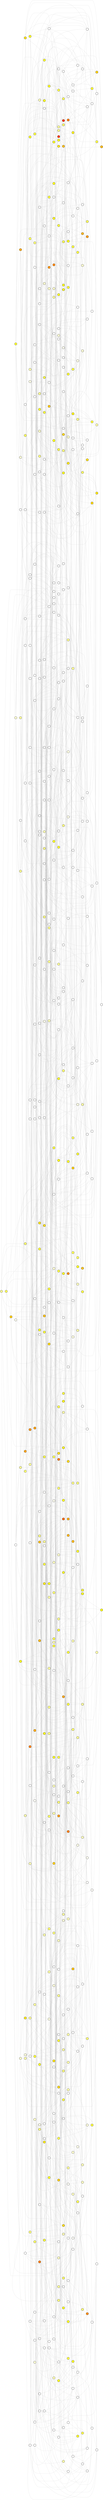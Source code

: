 strict graph{
	rankdir=LR
	node [shape=circle; label=""]
	overlap = false
	splines = true
	HNYDSA [fillcolor="0.166666666667,0.821697125752,1", color=black, penwidth=2, style="filled,rounded"];
	HEYDSA [fillcolor="0.166666666667,0.413914710429,1", color=black, penwidth=2, style="filled,rounded"];
	QGSDNA [fillcolor="0.153541285943,1,1", color=black, penwidth=2, style="filled,rounded"];
	HNYDSV [fillcolor="0.110492789013,1,1", color=black, penwidth=2, style="filled,rounded"];
	HEYDSV [fillcolor="0.166666666667,0.646736245486,1", color=black, penwidth=2, style="filled,rounded"];
	HKSESA [fillcolor="0.166666666667,0.171770044293,1", color=black, penwidth=2, style="filled,rounded"];
	EGSDNA [fillcolor="0.166666666667,0.406775840729,1", color=black, penwidth=2, style="filled,rounded"];
	ENYEFV [fillcolor="0.0,0.0,1", color=black, penwidth=2, style="filled,rounded"];
	HNFDSA [fillcolor="0.166666666667,0.154865540743,1", color=black, penwidth=2, style="filled,rounded"];
	HNFDSV [fillcolor="0.166666666667,0.614671440814,1", color=black, penwidth=2, style="filled,rounded"];
	ENYEFA [fillcolor="0.0,0.0,1", color=black, penwidth=2, style="filled,rounded"];
	EGSDNV [fillcolor="0.166666666667,0.367043459766,1", color=black, penwidth=2, style="filled,rounded"];
	HKSESV [fillcolor="0.166666666667,0.385950838696,1", color=black, penwidth=2, style="filled,rounded"];
	KGFDNV [fillcolor="0.0,0.0,1", color=black, penwidth=2, style="filled,rounded"];
	QESDSA [fillcolor="0.164987424093,1,1", color=black, penwidth=2, style="filled,rounded"];
	QEYEFA [fillcolor="0.0,0.0,1", color=black, penwidth=2, style="filled,rounded"];
	QESDSV [fillcolor="0.166666666667,0.808386884064,1", color=black, penwidth=2, style="filled,rounded"];
	QNFESV [fillcolor="0.166666666667,0.671548046984,1", color=black, penwidth=2, style="filled,rounded"];
	KGFDNA [fillcolor="0.0,0.0,1", color=black, penwidth=2, style="filled,rounded"];
	ENSDFV [fillcolor="0.0,0.0,1", color=black, penwidth=2, style="filled,rounded"];
	KGFEFA [fillcolor="0.0,0.0,1", color=black, penwidth=2, style="filled,rounded"];
	KNFDNA [fillcolor="0.149033221721,1,1", color=black, penwidth=2, style="filled,rounded"];
	QEFDNA [fillcolor="0.166666666667,0.55593054793,1", color=black, penwidth=2, style="filled,rounded"];
	HKSDSV [fillcolor="0.0,0.0,1", color=black, penwidth=2, style="filled,rounded"];
	HNSDFA [fillcolor="0.0,0.0,1", color=black, penwidth=2, style="filled,rounded"];
	HKFDSA [fillcolor="0.0,0.0,1", color=black, penwidth=2, style="filled,rounded"];
	HKSDSA [fillcolor="0.0,0.0,1", color=black, penwidth=2, style="filled,rounded"];
	QEFDNV [fillcolor="0.166666666667,0.681941762952,1", color=black, penwidth=2, style="filled,rounded"];
	KNFDNV [fillcolor="0.166666666667,0.91769104944,1", color=black, penwidth=2, style="filled,rounded"];
	KGFEFV [fillcolor="0.0,0.0,1", color=black, penwidth=2, style="filled,rounded"];
	HKFDSV [fillcolor="0.0,0.0,1", color=black, penwidth=2, style="filled,rounded"];
	HNSDFV [fillcolor="0.0,0.0,1", color=black, penwidth=2, style="filled,rounded"];
	EKFDNA [fillcolor="0.0,0.0,1", color=black, penwidth=2, style="filled,rounded"];
	HEYESV [fillcolor="0.133927925607,1,1", color=black, penwidth=2, style="filled,rounded"];
	HEYDNA [fillcolor="0.166666666667,0.558488442806,1", color=black, penwidth=2, style="filled,rounded"];
	EKFDNV [fillcolor="0.0,0.0,1", color=black, penwidth=2, style="filled,rounded"];
	HGFDSA [fillcolor="0.0,0.0,1", color=black, penwidth=2, style="filled,rounded"];
	HEYDNV [fillcolor="0.166666666667,0.776748479131,1", color=black, penwidth=2, style="filled,rounded"];
	HEYESA [fillcolor="0.166666666667,0.0606998315789,1", color=black, penwidth=2, style="filled,rounded"];
	QGYENV [fillcolor="0.166666666667,0.182770947726,1", color=black, penwidth=2, style="filled,rounded"];
	ENSENV [fillcolor="0.0,0.0,1", color=black, penwidth=2, style="filled,rounded"];
	QNFDNA [fillcolor="0.166666666667,0.897852529832,1", color=black, penwidth=2, style="filled,rounded"];
	KEFDSV [fillcolor="0.166666666667,0.316858033164,1", color=black, penwidth=2, style="filled,rounded"];
	KESDNA [fillcolor="0.0829656130387,1,1", color=black, penwidth=2, style="filled,rounded"];
	KEFDSA [fillcolor="0.166666666667,0.279042446531,1", color=black, penwidth=2, style="filled,rounded"];
	QNFDNV [fillcolor="0.166666666667,0.757861923676,1", color=black, penwidth=2, style="filled,rounded"];
	QEYDNA [fillcolor="0.166666666667,0.40547267621,1", color=black, penwidth=2, style="filled,rounded"];
	QGYENA [fillcolor="0.166666666667,0.130358890282,1", color=black, penwidth=2, style="filled,rounded"];
	QNFESA [fillcolor="0.166666666667,0.532547961658,1", color=black, penwidth=2, style="filled,rounded"];
	KESDNV [fillcolor="0.111838040445,1,1", color=black, penwidth=2, style="filled,rounded"];
	EGYENV [fillcolor="0.166666666667,0.331492343878,1", color=black, penwidth=2, style="filled,rounded"];
	HGYDFV [fillcolor="0.0,0.0,1", color=black, penwidth=2, style="filled,rounded"];
	QKYEFA [fillcolor="0.0,0.0,1", color=black, penwidth=2, style="filled,rounded"];
	EGYENA [fillcolor="0.0,0.0,1", color=black, penwidth=2, style="filled,rounded"];
	QKYEFV [fillcolor="0.0,0.0,1", color=black, penwidth=2, style="filled,rounded"];
	HGYDFA [fillcolor="0.0,0.0,1", color=black, penwidth=2, style="filled,rounded"];
	ENFENV [fillcolor="0.0,0.0,1", color=black, penwidth=2, style="filled,rounded"];
	KGSESA [fillcolor="0.166666666667,0.199580206705,1", color=black, penwidth=2, style="filled,rounded"];
	QKYDNA [fillcolor="0.0,0.0,1", color=black, penwidth=2, style="filled,rounded"];
	HKSDFV [fillcolor="0.0,0.0,1", color=black, penwidth=2, style="filled,rounded"];
	QKSESA [fillcolor="0.166666666667,0.434704748119,1", color=black, penwidth=2, style="filled,rounded"];
	QKYDNV [fillcolor="0.0,0.0,1", color=black, penwidth=2, style="filled,rounded"];
	KGSESV [fillcolor="0.166666666667,0.499453256299,1", color=black, penwidth=2, style="filled,rounded"];
	ENFENA [fillcolor="0.166666666667,0.182580920921,1", color=black, penwidth=2, style="filled,rounded"];
	HNSESA [fillcolor="0.0,0.0,1", color=black, penwidth=2, style="filled,rounded"];
	QKSESV [fillcolor="0.166666666667,0.470824495246,1", color=black, penwidth=2, style="filled,rounded"];
	HKSDFA [fillcolor="0.0,0.0,1", color=black, penwidth=2, style="filled,rounded"];
	EKFESV [fillcolor="0.0,0.0,1", color=black, penwidth=2, style="filled,rounded"];
	ENYESV [fillcolor="0.0,0.0,1", color=black, penwidth=2, style="filled,rounded"];
	HNFEFV [fillcolor="0.0,0.0,1", color=black, penwidth=2, style="filled,rounded"];
	KKFENV [fillcolor="0.0,0.0,1", color=black, penwidth=2, style="filled,rounded"];
	HNFEFA [fillcolor="0.0,0.0,1", color=black, penwidth=2, style="filled,rounded"];
	ENYESA [fillcolor="0.0,0.0,1", color=black, penwidth=2, style="filled,rounded"];
	HNFDNV [fillcolor="0.166666666667,0.801832356152,1", color=black, penwidth=2, style="filled,rounded"];
	KKFENA [fillcolor="0.0,0.0,1", color=black, penwidth=2, style="filled,rounded"];
	EKSDFA [fillcolor="0.0,0.0,1", color=black, penwidth=2, style="filled,rounded"];
	KEFDFV [fillcolor="0.0,0.0,1", color=black, penwidth=2, style="filled,rounded"];
	EGYDFV [fillcolor="0.0,0.0,1", color=black, penwidth=2, style="filled,rounded"];
	QKFDSA [fillcolor="0.0,0.0,1", color=black, penwidth=2, style="filled,rounded"];
	QEYESA [fillcolor="0.166666666667,0.404117401578,1", color=black, penwidth=2, style="filled,rounded"];
	HGYENV [fillcolor="0.166666666667,0.332171366964,1", color=black, penwidth=2, style="filled,rounded"];
	EKSDFV [fillcolor="0.0,0.0,1", color=black, penwidth=2, style="filled,rounded"];
	HGYENA [fillcolor="0.166666666667,0.362046262577,1", color=black, penwidth=2, style="filled,rounded"];
	QESESA [fillcolor="0.106435232091,1,1", color=black, penwidth=2, style="filled,rounded"];
	QKFDSV [fillcolor="0.0,0.0,1", color=black, penwidth=2, style="filled,rounded"];
	EGYDFA [fillcolor="0.0,0.0,1", color=black, penwidth=2, style="filled,rounded"];
	KEFDFA [fillcolor="0.166666666667,0.027155377951,1", color=black, penwidth=2, style="filled,rounded"];
	HEFENA [fillcolor="0.148074640451,1,1", color=black, penwidth=2, style="filled,rounded"];
	KKSENV [fillcolor="0.0,0.0,1", color=black, penwidth=2, style="filled,rounded"];
	KGFESA [fillcolor="0.0,0.0,1", color=black, penwidth=2, style="filled,rounded"];
	HEFENV [fillcolor="0.144463717877,1,1", color=black, penwidth=2, style="filled,rounded"];
	KGFESV [fillcolor="0.0,0.0,1", color=black, penwidth=2, style="filled,rounded"];
	KKSENA [fillcolor="0.0,0.0,1", color=black, penwidth=2, style="filled,rounded"];
	QESENA [fillcolor="0.0982100900027,1,1", color=black, penwidth=2, style="filled,rounded"];
	KKSDFA [fillcolor="0.0,0.0,1", color=black, penwidth=2, style="filled,rounded"];
	EEFENV [fillcolor="0.166666666667,0.494190978988,1", color=black, penwidth=2, style="filled,rounded"];
	QEFESA [fillcolor="0.166666666667,0.725128092054,1", color=black, penwidth=2, style="filled,rounded"];
	QESENV [fillcolor="0.105426620511,1,1", color=black, penwidth=2, style="filled,rounded"];
	EEFENA [fillcolor="0.166666666667,0.408148958118,1", color=black, penwidth=2, style="filled,rounded"];
	KKSDFV [fillcolor="0.0,0.0,1", color=black, penwidth=2, style="filled,rounded"];
	QNFDSA [fillcolor="0.166666666667,0.263898968886,1", color=black, penwidth=2, style="filled,rounded"];
	HNFESV [fillcolor="0.166666666667,0.487198471854,1", color=black, penwidth=2, style="filled,rounded"];
	HGSDSA [fillcolor="0.166666666667,0.528657196085,1", color=black, penwidth=2, style="filled,rounded"];
	KNYDFA [fillcolor="0.166666666667,0.093274852252,1", color=black, penwidth=2, style="filled,rounded"];
	EESESV [fillcolor="0.123900859287,1,1", color=black, penwidth=2, style="filled,rounded"];
	QNFDSV [fillcolor="0.166666666667,0.846229297808,1", color=black, penwidth=2, style="filled,rounded"];
	EESESA [fillcolor="0.152534387093,1,1", color=black, penwidth=2, style="filled,rounded"];
	KNYDFV [fillcolor="0.0,0.0,1", color=black, penwidth=2, style="filled,rounded"];
	HGSDSV [fillcolor="0.166666666667,0.598282944961,1", color=black, penwidth=2, style="filled,rounded"];
	HNFESA [fillcolor="0.0,0.0,1", color=black, penwidth=2, style="filled,rounded"];
	ENFESA [fillcolor="0.0,0.0,1", color=black, penwidth=2, style="filled,rounded"];
	HKYDNA [fillcolor="0.0,0.0,1", color=black, penwidth=2, style="filled,rounded"];
	EEYEFA [fillcolor="0.0,0.0,1", color=black, penwidth=2, style="filled,rounded"];
	QNSEFV [fillcolor="0.166666666667,0.315075110254,1", color=black, penwidth=2, style="filled,rounded"];
	HKYEFV [fillcolor="0.0,0.0,1", color=black, penwidth=2, style="filled,rounded"];
	HKSENV [fillcolor="0.166666666667,0.500566148781,1", color=black, penwidth=2, style="filled,rounded"];
	QNSEFA [fillcolor="0.0,0.0,1", color=black, penwidth=2, style="filled,rounded"];
	EEYEFV [fillcolor="0.0,0.0,1", color=black, penwidth=2, style="filled,rounded"];
	HKYDNV [fillcolor="0.0,0.0,1", color=black, penwidth=2, style="filled,rounded"];
	ENFESV [fillcolor="0.0,0.0,1", color=black, penwidth=2, style="filled,rounded"];
	HKSENA [fillcolor="0.166666666667,0.452687952141,1", color=black, penwidth=2, style="filled,rounded"];
	HKYEFA [fillcolor="0.0,0.0,1", color=black, penwidth=2, style="filled,rounded"];
	KKYENV [fillcolor="0.0,0.0,1", color=black, penwidth=2, style="filled,rounded"];
	QKYDSA [fillcolor="0.0,0.0,1", color=black, penwidth=2, style="filled,rounded"];
	QKSEFA [fillcolor="0.0,0.0,1", color=black, penwidth=2, style="filled,rounded"];
	QEYDFV [fillcolor="0.0,0.0,1", color=black, penwidth=2, style="filled,rounded"];
	KEYDNV [fillcolor="0.166666666667,0.449448667193,1", color=black, penwidth=2, style="filled,rounded"];
	QKYDSV [fillcolor="0.0,0.0,1", color=black, penwidth=2, style="filled,rounded"];
	QNFENA [fillcolor="0.166666666667,0.719377786118,1", color=black, penwidth=2, style="filled,rounded"];
	KGSDFA [fillcolor="0.166666666667,0.14944160584,1", color=black, penwidth=2, style="filled,rounded"];
	HKFESV [fillcolor="0.0,0.0,1", color=black, penwidth=2, style="filled,rounded"];
	HEYEFA [fillcolor="0.0,0.0,1", color=black, penwidth=2, style="filled,rounded"];
	HESDFV [fillcolor="0.0,0.0,1", color=black, penwidth=2, style="filled,rounded"];
	HKFESA [fillcolor="0.0,0.0,1", color=black, penwidth=2, style="filled,rounded"];
	QKFDNA [fillcolor="0.0,0.0,1", color=black, penwidth=2, style="filled,rounded"];
	HNSDNA [fillcolor="0.166666666667,0.216120702261,1", color=black, penwidth=2, style="filled,rounded"];
	EKFDSV [fillcolor="0.0,0.0,1", color=black, penwidth=2, style="filled,rounded"];
	HGSESV [fillcolor="0.0826409542867,1,1", color=black, penwidth=2, style="filled,rounded"];
	HGSDNA [fillcolor="0.166666666667,0.888162740696,1", color=black, penwidth=2, style="filled,rounded"];
	EKSDSA [fillcolor="0.0,0.0,1", color=black, penwidth=2, style="filled,rounded"];
	EKFDSA [fillcolor="0.0,0.0,1", color=black, penwidth=2, style="filled,rounded"];
	HNSDNV [fillcolor="0.166666666667,0.754261758522,1", color=black, penwidth=2, style="filled,rounded"];
	EKSDSV [fillcolor="0.166666666667,0.28937931196,1", color=black, penwidth=2, style="filled,rounded"];
	KKFEFA [fillcolor="0.0,0.0,1", color=black, penwidth=2, style="filled,rounded"];
	HGSDNV [fillcolor="0.166666666667,0.743136894162,1", color=black, penwidth=2, style="filled,rounded"];
	HGSESA [fillcolor="0.166666666667,0.789936729644,1", color=black, penwidth=2, style="filled,rounded"];
	EGSENA [fillcolor="0.166666666667,0.791602764366,1", color=black, penwidth=2, style="filled,rounded"];
	QKSDNV [fillcolor="0.166666666667,0.0858517331904,1", color=black, penwidth=2, style="filled,rounded"];
	EESDNV [fillcolor="0.166666666667,0.333622241284,1", color=black, penwidth=2, style="filled,rounded"];
	EESEFA [fillcolor="0.166666666667,0.883488532784,1", color=black, penwidth=2, style="filled,rounded"];
	QNSESV [fillcolor="0.166666666667,0.757318698299,1", color=black, penwidth=2, style="filled,rounded"];
	EGSDFV [fillcolor="0.0,0.0,1", color=black, penwidth=2, style="filled,rounded"];
	KKYENA [fillcolor="0.0,0.0,1", color=black, penwidth=2, style="filled,rounded"];
	EESEFV [fillcolor="0.166666666667,0.562347292702,1", color=black, penwidth=2, style="filled,rounded"];
	EESDNA [fillcolor="0.166666666667,0.439591909692,1", color=black, penwidth=2, style="filled,rounded"];
	QKSDNA [fillcolor="0.166666666667,0.31389875893,1", color=black, penwidth=2, style="filled,rounded"];
	QEYEFV [fillcolor="0.166666666667,0.00892415996608,1", color=black, penwidth=2, style="filled,rounded"];
	EGSENV [fillcolor="0.166666666667,0.852586488752,1", color=black, penwidth=2, style="filled,rounded"];
	QNFENV [fillcolor="0.166666666667,0.977017185616,1", color=black, penwidth=2, style="filled,rounded"];
	EGSDFA [fillcolor="0.0,0.0,1", color=black, penwidth=2, style="filled,rounded"];
	QNSESA [fillcolor="0.165729672631,1,1", color=black, penwidth=2, style="filled,rounded"];
	KEYDFA [fillcolor="0.0,0.0,1", color=black, penwidth=2, style="filled,rounded"];
	KNSDFV [fillcolor="0.166666666667,0.421573517188,1", color=black, penwidth=2, style="filled,rounded"];
	KKYEFA [fillcolor="0.0,0.0,1", color=black, penwidth=2, style="filled,rounded"];
	QKFEFA [fillcolor="0.0,0.0,1", color=black, penwidth=2, style="filled,rounded"];
	HESEFV [fillcolor="0.166666666667,0.839763569936,1", color=black, penwidth=2, style="filled,rounded"];
	KKSDSA [fillcolor="0.0,0.0,1", color=black, penwidth=2, style="filled,rounded"];
	EEFESV [fillcolor="0.166666666667,0.740923468443,1", color=black, penwidth=2, style="filled,rounded"];
	HESEFA [fillcolor="0.166666666667,0.766643836237,1", color=black, penwidth=2, style="filled,rounded"];
	QKFEFV [fillcolor="0.0,0.0,1", color=black, penwidth=2, style="filled,rounded"];
	KKYEFV [fillcolor="0.0,0.0,1", color=black, penwidth=2, style="filled,rounded"];
	KNSDFA [fillcolor="0.166666666667,0.74581586773,1", color=black, penwidth=2, style="filled,rounded"];
	KEYDFV [fillcolor="0.0,0.0,1", color=black, penwidth=2, style="filled,rounded"];
	EEFESA [fillcolor="0.166666666667,0.332848221322,1", color=black, penwidth=2, style="filled,rounded"];
	KKSDSV [fillcolor="0.0,0.0,1", color=black, penwidth=2, style="filled,rounded"];
	QGYESA [fillcolor="0.0,0.0,1", color=black, penwidth=2, style="filled,rounded"];
	HKFENV [fillcolor="0.0,0.0,1", color=black, penwidth=2, style="filled,rounded"];
	QGYDFV [fillcolor="0.0,0.0,1", color=black, penwidth=2, style="filled,rounded"];
	QKFDNV [fillcolor="0.0,0.0,1", color=black, penwidth=2, style="filled,rounded"];
	QEFDFV [fillcolor="0.0,0.0,1", color=black, penwidth=2, style="filled,rounded"];
	KNFDFV [fillcolor="0.0,0.0,1", color=black, penwidth=2, style="filled,rounded"];
	KKFESV [fillcolor="0.0,0.0,1", color=black, penwidth=2, style="filled,rounded"];
	KGFDFA [fillcolor="0.0,0.0,1", color=black, penwidth=2, style="filled,rounded"];
	QGYDFA [fillcolor="0.0,0.0,1", color=black, penwidth=2, style="filled,rounded"];
	KKFEFV [fillcolor="0.0,0.0,1", color=black, penwidth=2, style="filled,rounded"];
	HKFENA [fillcolor="0.0,0.0,1", color=black, penwidth=2, style="filled,rounded"];
	QGSENA [fillcolor="0.149638221268,1,1", color=black, penwidth=2, style="filled,rounded"];
	KGFDFV [fillcolor="0.0,0.0,1", color=black, penwidth=2, style="filled,rounded"];
	KKFESA [fillcolor="0.0,0.0,1", color=black, penwidth=2, style="filled,rounded"];
	KNFDFA [fillcolor="0.166666666667,0.0129168307594,1", color=black, penwidth=2, style="filled,rounded"];
	QEFDFA [fillcolor="0.0,0.0,1", color=black, penwidth=2, style="filled,rounded"];
	HGFENV [fillcolor="0.166666666667,0.555656079113,1", color=black, penwidth=2, style="filled,rounded"];
	EKFDFV [fillcolor="0.0,0.0,1", color=black, penwidth=2, style="filled,rounded"];
	ENFEFA [fillcolor="0.0,0.0,1", color=black, penwidth=2, style="filled,rounded"];
	HGFENA [fillcolor="0.166666666667,0.533499421518,1", color=black, penwidth=2, style="filled,rounded"];
	ENFEFV [fillcolor="0.0,0.0,1", color=black, penwidth=2, style="filled,rounded"];
	EKFDFA [fillcolor="0.0,0.0,1", color=black, penwidth=2, style="filled,rounded"];
	QEFEFA [fillcolor="0.0,0.0,1", color=black, penwidth=2, style="filled,rounded"];
	KESENV [fillcolor="0.121143000264,1,1", color=black, penwidth=2, style="filled,rounded"];
	HEYDFA [fillcolor="0.0,0.0,1", color=black, penwidth=2, style="filled,rounded"];
	KNSENV [fillcolor="0.0983731417973,1,1", color=black, penwidth=2, style="filled,rounded"];
	HEYDFV [fillcolor="0.0,0.0,1", color=black, penwidth=2, style="filled,rounded"];
	KESENA [fillcolor="0.161224044999,1,1", color=black, penwidth=2, style="filled,rounded"];
	KGSDFV [fillcolor="0.0,0.0,1", color=black, penwidth=2, style="filled,rounded"];
	KNSENA [fillcolor="0.0879817985893,1,1", color=black, penwidth=2, style="filled,rounded"];
	EKFESA [fillcolor="0.0,0.0,1", color=black, penwidth=2, style="filled,rounded"];
	HNSESV [fillcolor="0.166666666667,0.42409648454,1", color=black, penwidth=2, style="filled,rounded"];
	EEFDFV [fillcolor="0.0,0.0,1", color=black, penwidth=2, style="filled,rounded"];
	HESESV [fillcolor="0.125730397736,1,1", color=black, penwidth=2, style="filled,rounded"];
	ENYENA [fillcolor="0.166666666667,0.2075030498,1", color=black, penwidth=2, style="filled,rounded"];
	HGFDSV [fillcolor="0.166666666667,0.244287053809,1", color=black, penwidth=2, style="filled,rounded"];
	KEYDSV [fillcolor="0.166666666667,0.334214702396,1", color=black, penwidth=2, style="filled,rounded"];
	ENYENV [fillcolor="0.166666666667,0.206330686453,1", color=black, penwidth=2, style="filled,rounded"];
	HESESA [fillcolor="0.166666666667,0.781456168902,1", color=black, penwidth=2, style="filled,rounded"];
	QKYENA [fillcolor="0.0,0.0,1", color=black, penwidth=2, style="filled,rounded"];
	QKSENV [fillcolor="0.166666666667,0.440657165191,1", color=black, penwidth=2, style="filled,rounded"];
	KNYENA [fillcolor="0.166666666667,0.924301439328,1", color=black, penwidth=2, style="filled,rounded"];
	QKYENV [fillcolor="0.0,0.0,1", color=black, penwidth=2, style="filled,rounded"];
	KNYENV [fillcolor="0.163330507297,1,1", color=black, penwidth=2, style="filled,rounded"];
	QESESV [fillcolor="0.0802335142653,1,1", color=black, penwidth=2, style="filled,rounded"];
	HNFDFV [fillcolor="0.0,0.0,1", color=black, penwidth=2, style="filled,rounded"];
	QEFEFV [fillcolor="0.166666666667,0.0578410223215,1", color=black, penwidth=2, style="filled,rounded"];
	HNFDFA [fillcolor="0.0,0.0,1", color=black, penwidth=2, style="filled,rounded"];
	QKSENA [fillcolor="0.166666666667,0.398502022534,1", color=black, penwidth=2, style="filled,rounded"];
	KEYENA [fillcolor="0.166666666667,0.470890182789,1", color=black, penwidth=2, style="filled,rounded"];
	HKYDSV [fillcolor="0.0,0.0,1", color=black, penwidth=2, style="filled,rounded"];
	QKSEFV [fillcolor="0.0,0.0,1", color=black, penwidth=2, style="filled,rounded"];
	HKYDSA [fillcolor="0.0,0.0,1", color=black, penwidth=2, style="filled,rounded"];
	KESDFA [fillcolor="0.166666666667,0.59328192475,1", color=black, penwidth=2, style="filled,rounded"];
	QGYDSV [fillcolor="0.166666666667,0.0916164541512,1", color=black, penwidth=2, style="filled,rounded"];
	ENSEFA [fillcolor="0.0,0.0,1", color=black, penwidth=2, style="filled,rounded"];
	QGYEFA [fillcolor="0.0,0.0,1", color=black, penwidth=2, style="filled,rounded"];
	QGYDSA [fillcolor="0.0,0.0,1", color=black, penwidth=2, style="filled,rounded"];
	QEYDSA [fillcolor="0.166666666667,0.36970795907,1", color=black, penwidth=2, style="filled,rounded"];
	KESDFV [fillcolor="0.166666666667,0.274846707919,1", color=black, penwidth=2, style="filled,rounded"];
	QGYEFV [fillcolor="0.0,0.0,1", color=black, penwidth=2, style="filled,rounded"];
	ENSEFV [fillcolor="0.0,0.0,1", color=black, penwidth=2, style="filled,rounded"];
	KEYENV [fillcolor="0.166666666667,0.709631529724,1", color=black, penwidth=2, style="filled,rounded"];
	HNSDSA [fillcolor="0.0,0.0,1", color=black, penwidth=2, style="filled,rounded"];
	QGSDFV [fillcolor="0.166666666667,0.313420172185,1", color=black, penwidth=2, style="filled,rounded"];
	EGFENV [fillcolor="0.166666666667,0.449769108314,1", color=black, penwidth=2, style="filled,rounded"];
	QGSDFA [fillcolor="0.166666666667,0.870279799952,1", color=black, penwidth=2, style="filled,rounded"];
	HNSDSV [fillcolor="0.166666666667,0.438842782815,1", color=black, penwidth=2, style="filled,rounded"];
	EGFENA [fillcolor="0.0,0.0,1", color=black, penwidth=2, style="filled,rounded"];
	EKSESV [fillcolor="0.166666666667,0.905267201688,1", color=black, penwidth=2, style="filled,rounded"];
	KKFDSA [fillcolor="0.0,0.0,1", color=black, penwidth=2, style="filled,rounded"];
	KKYDNA [fillcolor="0.0,0.0,1", color=black, penwidth=2, style="filled,rounded"];
	QNFEFA [fillcolor="0.0,0.0,1", color=black, penwidth=2, style="filled,rounded"];
	HEYENA [fillcolor="0.166666666667,0.792046875674,1", color=black, penwidth=2, style="filled,rounded"];
	KKFDSV [fillcolor="0.0,0.0,1", color=black, penwidth=2, style="filled,rounded"];
	EKSESA [fillcolor="0.166666666667,0.827233507792,1", color=black, penwidth=2, style="filled,rounded"];
	HEYENV [fillcolor="0.161852098248,1,1", color=black, penwidth=2, style="filled,rounded"];
	QNFEFV [fillcolor="0.0,0.0,1", color=black, penwidth=2, style="filled,rounded"];
	EEYENV [fillcolor="0.166666666667,0.67942094456,1", color=black, penwidth=2, style="filled,rounded"];
	KKYDNV [fillcolor="0.0,0.0,1", color=black, penwidth=2, style="filled,rounded"];
	EGSESV [fillcolor="0.153340042593,1,1", color=black, penwidth=2, style="filled,rounded"];
	HKYDFV [fillcolor="0.0,0.0,1", color=black, penwidth=2, style="filled,rounded"];
	KESDSA [fillcolor="0.135070224004,1,1", color=black, penwidth=2, style="filled,rounded"];
	KESDSV [fillcolor="0.101977279129,1,1", color=black, penwidth=2, style="filled,rounded"];
	HKYDFA [fillcolor="0.0,0.0,1", color=black, penwidth=2, style="filled,rounded"];
	EGSESA [fillcolor="0.166666666667,0.855053388592,1", color=black, penwidth=2, style="filled,rounded"];
	EEYENA [fillcolor="0.166666666667,0.333293817005,1", color=black, penwidth=2, style="filled,rounded"];
	EGYDNV [fillcolor="0.0,0.0,1", color=black, penwidth=2, style="filled,rounded"];
	HNYDNV [fillcolor="0.130954415899,1,1", color=black, penwidth=2, style="filled,rounded"];
	EGYESA [fillcolor="0.0,0.0,1", color=black, penwidth=2, style="filled,rounded"];
	HGYEFV [fillcolor="0.0,0.0,1", color=black, penwidth=2, style="filled,rounded"];
	QEYDFA [fillcolor="0.0,0.0,1", color=black, penwidth=2, style="filled,rounded"];
	KGSEFV [fillcolor="0.0,0.0,1", color=black, penwidth=2, style="filled,rounded"];
	KGYESV [fillcolor="0.0,0.0,1", color=black, penwidth=2, style="filled,rounded"];
	HGYEFA [fillcolor="0.0,0.0,1", color=black, penwidth=2, style="filled,rounded"];
	EGYESV [fillcolor="0.166666666667,0.695137522475,1", color=black, penwidth=2, style="filled,rounded"];
	HNYDNA [fillcolor="0.166666666667,0.997711012456,1", color=black, penwidth=2, style="filled,rounded"];
	EGYDNA [fillcolor="0.0,0.0,1", color=black, penwidth=2, style="filled,rounded"];
	KGSEFA [fillcolor="0.0,0.0,1", color=black, penwidth=2, style="filled,rounded"];
	QNSDNA [fillcolor="0.166666666667,0.892934981008,1", color=black, penwidth=2, style="filled,rounded"];
	KGSDNV [fillcolor="0.166666666667,0.764142701284,1", color=black, penwidth=2, style="filled,rounded"];
	KEFEFA [fillcolor="0.166666666667,0.239088527416,1", color=black, penwidth=2, style="filled,rounded"];
	QGSDSV [fillcolor="0.135400097375,1,1", color=black, penwidth=2, style="filled,rounded"];
	QNYDSA [fillcolor="0.166666666667,0.975131152344,1", color=black, penwidth=2, style="filled,rounded"];
	KEFEFV [fillcolor="0.166666666667,0.202950273799,1", color=black, penwidth=2, style="filled,rounded"];
	KGSDNA [fillcolor="0.166666666667,0.382276955088,1", color=black, penwidth=2, style="filled,rounded"];
	QNYDSV [fillcolor="0.166666666667,0.90315335848,1", color=black, penwidth=2, style="filled,rounded"];
	QGSDSA [fillcolor="0.143422295619,1,1", color=black, penwidth=2, style="filled,rounded"];
	KKFDFA [fillcolor="0.0,0.0,1", color=black, penwidth=2, style="filled,rounded"];
	EKSENV [fillcolor="0.166666666667,0.834295218824,1", color=black, penwidth=2, style="filled,rounded"];
	HEFESV [fillcolor="0.140981467692,1,1", color=black, penwidth=2, style="filled,rounded"];
	QGYDNA [fillcolor="0.166666666667,0.117003047883,1", color=black, penwidth=2, style="filled,rounded"];
	EGFDSV [fillcolor="0.0,0.0,1", color=black, penwidth=2, style="filled,rounded"];
	HKFEFA [fillcolor="0.0,0.0,1", color=black, penwidth=2, style="filled,rounded"];
	HEFESA [fillcolor="0.0,0.0,1", color=black, penwidth=2, style="filled,rounded"];
	EKSENA [fillcolor="0.166666666667,0.550290270863,1", color=black, penwidth=2, style="filled,rounded"];
	KKFDFV [fillcolor="0.0,0.0,1", color=black, penwidth=2, style="filled,rounded"];
	HKFEFV [fillcolor="0.0,0.0,1", color=black, penwidth=2, style="filled,rounded"];
	EGFDSA [fillcolor="0.0,0.0,1", color=black, penwidth=2, style="filled,rounded"];
	QGYDNV [fillcolor="0.166666666667,0.138252689909,1", color=black, penwidth=2, style="filled,rounded"];
	KNSDNA [fillcolor="0.0383334585547,1,1", color=black, penwidth=2, style="filled,rounded"];
	QGFDNV [fillcolor="0.166666666667,0.243307686053,1", color=black, penwidth=2, style="filled,rounded"];
	HGSDFA [fillcolor="0.166666666667,0.328524186481,1", color=black, penwidth=2, style="filled,rounded"];
	QGSESA [fillcolor="0.166666666667,0.907779182088,1", color=black, penwidth=2, style="filled,rounded"];
	EESENV [fillcolor="0.069306992572,1,1", color=black, penwidth=2, style="filled,rounded"];
	QESEFV [fillcolor="0.166666666667,0.957782939208,1", color=black, penwidth=2, style="filled,rounded"];
	KEYESV [fillcolor="0.166666666667,0.769954953741,1", color=black, penwidth=2, style="filled,rounded"];
	QNSDNV [fillcolor="0.166666666667,0.951163441744,1", color=black, penwidth=2, style="filled,rounded"];
	EGSEFV [fillcolor="0.166666666667,0.379573563856,1", color=black, penwidth=2, style="filled,rounded"];
	ENFDNV [fillcolor="0.0,0.0,1", color=black, penwidth=2, style="filled,rounded"];
	HGSDFV [fillcolor="0.0,0.0,1", color=black, penwidth=2, style="filled,rounded"];
	QGFDNA [fillcolor="0.166666666667,0.148537302342,1", color=black, penwidth=2, style="filled,rounded"];
	EGSEFA [fillcolor="0.166666666667,0.62883269851,1", color=black, penwidth=2, style="filled,rounded"];
	EESENA [fillcolor="0.111475025941,1,1", color=black, penwidth=2, style="filled,rounded"];
	EGYDSV [fillcolor="0.0,0.0,1", color=black, penwidth=2, style="filled,rounded"];
	QKFDFA [fillcolor="0.0,0.0,1", color=black, penwidth=2, style="filled,rounded"];
	QNSDSA [fillcolor="0.166666666667,0.384784816568,1", color=black, penwidth=2, style="filled,rounded"];
	HGYESV [fillcolor="0.166666666667,0.491328253379,1", color=black, penwidth=2, style="filled,rounded"];
	HGFESA [fillcolor="0.0,0.0,1", color=black, penwidth=2, style="filled,rounded"];
	EKFENV [fillcolor="0.0,0.0,1", color=black, penwidth=2, style="filled,rounded"];
	QNSDSV [fillcolor="0.166666666667,0.586876605884,1", color=black, penwidth=2, style="filled,rounded"];
	QKFDFV [fillcolor="0.0,0.0,1", color=black, penwidth=2, style="filled,rounded"];
	EGYDSA [fillcolor="0.0,0.0,1", color=black, penwidth=2, style="filled,rounded"];
	KEYDNA [fillcolor="0.166666666667,0.538174922563,1", color=black, penwidth=2, style="filled,rounded"];
	HGFESV [fillcolor="0.166666666667,0.967859202616,1", color=black, penwidth=2, style="filled,rounded"];
	HGYESA [fillcolor="0.166666666667,0.288992414006,1", color=black, penwidth=2, style="filled,rounded"];
	ENYDNV [fillcolor="0.0,0.0,1", color=black, penwidth=2, style="filled,rounded"];
	EEFDFA [fillcolor="0.0,0.0,1", color=black, penwidth=2, style="filled,rounded"];
	KGSDSV [fillcolor="0.166666666667,0.741419798786,1", color=black, penwidth=2, style="filled,rounded"];
	HESDSA [fillcolor="0.166666666667,0.164938727928,1", color=black, penwidth=2, style="filled,rounded"];
	EKYENA [fillcolor="0.0,0.0,1", color=black, penwidth=2, style="filled,rounded"];
	QNYESV [fillcolor="0.163127157401,1,1", color=black, penwidth=2, style="filled,rounded"];
	QNYDNA [fillcolor="0.14916782678,1,1", color=black, penwidth=2, style="filled,rounded"];
	EKYENV [fillcolor="0.0,0.0,1", color=black, penwidth=2, style="filled,rounded"];
	HESDSV [fillcolor="0.166666666667,0.722255195874,1", color=black, penwidth=2, style="filled,rounded"];
	KGSDSA [fillcolor="0.166666666667,0.416109542317,1", color=black, penwidth=2, style="filled,rounded"];
	KEFESV [fillcolor="0.166666666667,0.857429146672,1", color=black, penwidth=2, style="filled,rounded"];
	ENYDNA [fillcolor="0.0,0.0,1", color=black, penwidth=2, style="filled,rounded"];
	QNYDNV [fillcolor="0.123913558765,1,1", color=black, penwidth=2, style="filled,rounded"];
	QNYESA [fillcolor="0.166666666667,0.759215689329,1", color=black, penwidth=2, style="filled,rounded"];
	KNYEFA [fillcolor="0.166666666667,0.167326344985,1", color=black, penwidth=2, style="filled,rounded"];
	EEYDFV [fillcolor="0.0,0.0,1", color=black, penwidth=2, style="filled,rounded"];
	QNYENA [fillcolor="0.139294718184,1,1", color=black, penwidth=2, style="filled,rounded"];
	KNYEFV [fillcolor="0.166666666667,0.0687946154997,1", color=black, penwidth=2, style="filled,rounded"];
	EEYDFA [fillcolor="0.0,0.0,1", color=black, penwidth=2, style="filled,rounded"];
	KGYDSV [fillcolor="0.0,0.0,1", color=black, penwidth=2, style="filled,rounded"];
	HKYESV [fillcolor="0.0,0.0,1", color=black, penwidth=2, style="filled,rounded"];
	ENFDFV [fillcolor="0.0,0.0,1", color=black, penwidth=2, style="filled,rounded"];
	HGFEFA [fillcolor="0.0,0.0,1", color=black, penwidth=2, style="filled,rounded"];
	QKFESV [fillcolor="0.0,0.0,1", color=black, penwidth=2, style="filled,rounded"];
	QGSENV [fillcolor="0.141234253733,1,1", color=black, penwidth=2, style="filled,rounded"];
	HEFDFA [fillcolor="0.0,0.0,1", color=black, penwidth=2, style="filled,rounded"];
	KKYDFV [fillcolor="0.0,0.0,1", color=black, penwidth=2, style="filled,rounded"];
	ENFDFA [fillcolor="0.0,0.0,1", color=black, penwidth=2, style="filled,rounded"];
	HKYESA [fillcolor="0.0,0.0,1", color=black, penwidth=2, style="filled,rounded"];
	KKYDFA [fillcolor="0.0,0.0,1", color=black, penwidth=2, style="filled,rounded"];
	HEFDFV [fillcolor="0.0,0.0,1", color=black, penwidth=2, style="filled,rounded"];
	QKFESA [fillcolor="0.0,0.0,1", color=black, penwidth=2, style="filled,rounded"];
	HGFEFV [fillcolor="0.0,0.0,1", color=black, penwidth=2, style="filled,rounded"];
	KESESV [fillcolor="0.117789625143,1,1", color=black, penwidth=2, style="filled,rounded"];
	EESDFA [fillcolor="0.0,0.0,1", color=black, penwidth=2, style="filled,rounded"];
	QKSDFA [fillcolor="0.0,0.0,1", color=black, penwidth=2, style="filled,rounded"];
	QEYDSV [fillcolor="0.166666666667,0.581668129741,1", color=black, penwidth=2, style="filled,rounded"];
	QNYENV [fillcolor="0.151377243555,1,1", color=black, penwidth=2, style="filled,rounded"];
	QKSDFV [fillcolor="0.0,0.0,1", color=black, penwidth=2, style="filled,rounded"];
	EESDFV [fillcolor="0.0,0.0,1", color=black, penwidth=2, style="filled,rounded"];
	QEYESV [fillcolor="0.158909044596,1,1", color=black, penwidth=2, style="filled,rounded"];
	KGYDSA [fillcolor="0.0,0.0,1", color=black, penwidth=2, style="filled,rounded"];
	KEYESA [fillcolor="0.166666666667,0.525914776063,1", color=black, penwidth=2, style="filled,rounded"];
	EGFEFV [fillcolor="0.0,0.0,1", color=black, penwidth=2, style="filled,rounded"];
	HGSENA [fillcolor="0.14547114822,1,1", color=black, penwidth=2, style="filled,rounded"];
	EGFEFA [fillcolor="0.0,0.0,1", color=black, penwidth=2, style="filled,rounded"];
	HGSENV [fillcolor="0.159765562261,1,1", color=black, penwidth=2, style="filled,rounded"];
	ENYDSA [fillcolor="0.0,0.0,1", color=black, penwidth=2, style="filled,rounded"];
	EKYDFA [fillcolor="0.0,0.0,1", color=black, penwidth=2, style="filled,rounded"];
	EGSDSV [fillcolor="0.166666666667,0.330867182984,1", color=black, penwidth=2, style="filled,rounded"];
	EEYDSA [fillcolor="0.0,0.0,1", color=black, penwidth=2, style="filled,rounded"];
	EESDSA [fillcolor="0.166666666667,0.0902400927848,1", color=black, penwidth=2, style="filled,rounded"];
	EEYDSV [fillcolor="0.0,0.0,1", color=black, penwidth=2, style="filled,rounded"];
	EGSDSA [fillcolor="0.166666666667,0.28064939124,1", color=black, penwidth=2, style="filled,rounded"];
	QEYDNV [fillcolor="0.166666666667,0.741316987541,1", color=black, penwidth=2, style="filled,rounded"];
	EKYDFV [fillcolor="0.0,0.0,1", color=black, penwidth=2, style="filled,rounded"];
	ENYDSV [fillcolor="0.0,0.0,1", color=black, penwidth=2, style="filled,rounded"];
	QGFENA [fillcolor="0.166666666667,0.341232866386,1", color=black, penwidth=2, style="filled,rounded"];
	EESDSV [fillcolor="0.166666666667,0.25946491533,1", color=black, penwidth=2, style="filled,rounded"];
	KNSEFV [fillcolor="0.166666666667,0.824499065496,1", color=black, penwidth=2, style="filled,rounded"];
	KESESA [fillcolor="0.121124263595,1,1", color=black, penwidth=2, style="filled,rounded"];
	KESEFA [fillcolor="0.166666666667,0.837238775352,1", color=black, penwidth=2, style="filled,rounded"];
	QESDFA [fillcolor="0.166666666667,0.776077361719,1", color=black, penwidth=2, style="filled,rounded"];
	HESDNV [fillcolor="0.166666666667,0.910853865928,1", color=black, penwidth=2, style="filled,rounded"];
	KNSEFA [fillcolor="0.166666666667,0.736823819376,1", color=black, penwidth=2, style="filled,rounded"];
	QESDFV [fillcolor="0.166666666667,0.317292399538,1", color=black, penwidth=2, style="filled,rounded"];
	KESEFV [fillcolor="0.166666666667,0.939806782304,1", color=black, penwidth=2, style="filled,rounded"];
	KNFENA [fillcolor="0.166666666667,0.921054303584,1", color=black, penwidth=2, style="filled,rounded"];
	KNFDSV [fillcolor="0.166666666667,0.70551958467,1", color=black, penwidth=2, style="filled,rounded"];
	HKFDNA [fillcolor="0.0,0.0,1", color=black, penwidth=2, style="filled,rounded"];
	QGSEFV [fillcolor="0.166666666667,0.738092875891,1", color=black, penwidth=2, style="filled,rounded"];
	HNSEFA [fillcolor="0.0,0.0,1", color=black, penwidth=2, style="filled,rounded"];
	EGFDNV [fillcolor="0.0,0.0,1", color=black, penwidth=2, style="filled,rounded"];
	QEFESV [fillcolor="0.141469335939,1,1", color=black, penwidth=2, style="filled,rounded"];
	KNFDSA [fillcolor="0.166666666667,0.65870232997,1", color=black, penwidth=2, style="filled,rounded"];
	KNFENV [fillcolor="0.166666666667,0.815721833952,1", color=black, penwidth=2, style="filled,rounded"];
	EGFDNA [fillcolor="0.0,0.0,1", color=black, penwidth=2, style="filled,rounded"];
	HNSEFV [fillcolor="0.0,0.0,1", color=black, penwidth=2, style="filled,rounded"];
	QGSEFA [fillcolor="0.166666666667,0.860652470816,1", color=black, penwidth=2, style="filled,rounded"];
	HKFDNV [fillcolor="0.0,0.0,1", color=black, penwidth=2, style="filled,rounded"];
	HGFDNV [fillcolor="0.166666666667,0.367751740358,1", color=black, penwidth=2, style="filled,rounded"];
	ENFDSV [fillcolor="0.0,0.0,1", color=black, penwidth=2, style="filled,rounded"];
	EKFEFA [fillcolor="0.0,0.0,1", color=black, penwidth=2, style="filled,rounded"];
	ENFDSA [fillcolor="0.0,0.0,1", color=black, penwidth=2, style="filled,rounded"];
	HGFDNA [fillcolor="0.166666666667,0.262574314968,1", color=black, penwidth=2, style="filled,rounded"];
	EKYDSA [fillcolor="0.0,0.0,1", color=black, penwidth=2, style="filled,rounded"];
	QKYESV [fillcolor="0.0,0.0,1", color=black, penwidth=2, style="filled,rounded"];
	QEYENV [fillcolor="0.166666666667,0.860277399608,1", color=black, penwidth=2, style="filled,rounded"];
	QEYENA [fillcolor="0.166666666667,0.656675648059,1", color=black, penwidth=2, style="filled,rounded"];
	QKYESA [fillcolor="0.0,0.0,1", color=black, penwidth=2, style="filled,rounded"];
	EKYDSV [fillcolor="0.0,0.0,1", color=black, penwidth=2, style="filled,rounded"];
	KGYENA [fillcolor="0.0,0.0,1", color=black, penwidth=2, style="filled,rounded"];
	HNYENV [fillcolor="0.160083894737,1,1", color=black, penwidth=2, style="filled,rounded"];
	KKYDSA [fillcolor="0.0,0.0,1", color=black, penwidth=2, style="filled,rounded"];
	KGYDFV [fillcolor="0.0,0.0,1", color=black, penwidth=2, style="filled,rounded"];
	KKYDSV [fillcolor="0.0,0.0,1", color=black, penwidth=2, style="filled,rounded"];
	HNYENA [fillcolor="0.166666666667,0.514415708042,1", color=black, penwidth=2, style="filled,rounded"];
	KGYENV [fillcolor="0.0,0.0,1", color=black, penwidth=2, style="filled,rounded"];
	KGYDFA [fillcolor="0.0,0.0,1", color=black, penwidth=2, style="filled,rounded"];
	QGFDSA [fillcolor="0.166666666667,0.0318102460541,1", color=black, penwidth=2, style="filled,rounded"];
	ENSESA [fillcolor="0.0,0.0,1", color=black, penwidth=2, style="filled,rounded"];
	KGSENV [fillcolor="0.166666666667,0.50842787549,1", color=black, penwidth=2, style="filled,rounded"];
	QGFEFV [fillcolor="0.0,0.0,1", color=black, penwidth=2, style="filled,rounded"];
	HGYDSA [fillcolor="0.0,0.0,1", color=black, penwidth=2, style="filled,rounded"];
	EKYESV [fillcolor="0.166666666667,0.0176596597968,1", color=black, penwidth=2, style="filled,rounded"];
	HNYDFA [fillcolor="0.0,0.0,1", color=black, penwidth=2, style="filled,rounded"];
	KEFENV [fillcolor="0.166666666667,0.76666136651,1", color=black, penwidth=2, style="filled,rounded"];
	KNYESA [fillcolor="0.166666666667,0.686017962554,1", color=black, penwidth=2, style="filled,rounded"];
	EKYESA [fillcolor="0.0,0.0,1", color=black, penwidth=2, style="filled,rounded"];
	HGYDSV [fillcolor="0.166666666667,0.0278192957219,1", color=black, penwidth=2, style="filled,rounded"];
	QGFEFA [fillcolor="0.0,0.0,1", color=black, penwidth=2, style="filled,rounded"];
	KGSENA [fillcolor="0.166666666667,0.326631406547,1", color=black, penwidth=2, style="filled,rounded"];
	ENSESV [fillcolor="0.0,0.0,1", color=black, penwidth=2, style="filled,rounded"];
	QGFDSV [fillcolor="0.166666666667,0.23868330923,1", color=black, penwidth=2, style="filled,rounded"];
	KNYESV [fillcolor="0.166666666667,0.996107167288,1", color=black, penwidth=2, style="filled,rounded"];
	KEFENA [fillcolor="0.166666666667,0.572846095408,1", color=black, penwidth=2, style="filled,rounded"];
	HNYDFV [fillcolor="0.0,0.0,1", color=black, penwidth=2, style="filled,rounded"];
	EKFEFV [fillcolor="0.0,0.0,1", color=black, penwidth=2, style="filled,rounded"];
	QNYDFA [fillcolor="0.166666666667,0.210155161963,1", color=black, penwidth=2, style="filled,rounded"];
	KNSDNV [fillcolor="0.0356732333587,1,1", color=black, penwidth=2, style="filled,rounded"];
	KKFDNV [fillcolor="0.0,0.0,1", color=black, penwidth=2, style="filled,rounded"];
	ENYDFA [fillcolor="0.0,0.0,1", color=black, penwidth=2, style="filled,rounded"];
	QNYDFV [fillcolor="0.0,0.0,1", color=black, penwidth=2, style="filled,rounded"];
	ENYDFV [fillcolor="0.0,0.0,1", color=black, penwidth=2, style="filled,rounded"];
	KKFDNA [fillcolor="0.0,0.0,1", color=black, penwidth=2, style="filled,rounded"];
	HNFDNA [fillcolor="0.166666666667,0.515342480413,1", color=black, penwidth=2, style="filled,rounded"];
	ENSENA [fillcolor="0.0,0.0,1", color=black, penwidth=2, style="filled,rounded"];
	QNYEFA [fillcolor="0.0,0.0,1", color=black, penwidth=2, style="filled,rounded"];
	EGYEFV [fillcolor="0.0,0.0,1", color=black, penwidth=2, style="filled,rounded"];
	EKSEFA [fillcolor="0.166666666667,0.488407342334,1", color=black, penwidth=2, style="filled,rounded"];
	KKSESV [fillcolor="0.0,0.0,1", color=black, penwidth=2, style="filled,rounded"];
	KKSESA [fillcolor="0.0,0.0,1", color=black, penwidth=2, style="filled,rounded"];
	EKSEFV [fillcolor="0.166666666667,0.087809263968,1", color=black, penwidth=2, style="filled,rounded"];
	EGYEFA [fillcolor="0.0,0.0,1", color=black, penwidth=2, style="filled,rounded"];
	KGFENA [fillcolor="0.0,0.0,1", color=black, penwidth=2, style="filled,rounded"];
	QEFENV [fillcolor="0.135164905161,1,1", color=black, penwidth=2, style="filled,rounded"];
	QEFENA [fillcolor="0.166666666667,0.817101246416,1", color=black, penwidth=2, style="filled,rounded"];
	KGFENV [fillcolor="0.0,0.0,1", color=black, penwidth=2, style="filled,rounded"];
	ENSDNA [fillcolor="0.0,0.0,1", color=black, penwidth=2, style="filled,rounded"];
	HGFDFV [fillcolor="0.0,0.0,1", color=black, penwidth=2, style="filled,rounded"];
	QNYEFV [fillcolor="0.166666666667,0.0138256169202,1", color=black, penwidth=2, style="filled,rounded"];
	EKYEFV [fillcolor="0.0,0.0,1", color=black, penwidth=2, style="filled,rounded"];
	EEFDNV [fillcolor="0.0,0.0,1", color=black, penwidth=2, style="filled,rounded"];
	EEFDNA [fillcolor="0.0,0.0,1", color=black, penwidth=2, style="filled,rounded"];
	EKYEFA [fillcolor="0.0,0.0,1", color=black, penwidth=2, style="filled,rounded"];
	HNYESA [fillcolor="0.166666666667,0.189135270434,1", color=black, penwidth=2, style="filled,rounded"];
	QNFDFA [fillcolor="0.0,0.0,1", color=black, penwidth=2, style="filled,rounded"];
	ENSDFA [fillcolor="0.0,0.0,1", color=black, penwidth=2, style="filled,rounded"];
	KGYDNA [fillcolor="0.0,0.0,1", color=black, penwidth=2, style="filled,rounded"];
	HNYESV [fillcolor="0.166666666667,0.636592513348,1", color=black, penwidth=2, style="filled,rounded"];
	EEYDNV [fillcolor="0.0,0.0,1", color=black, penwidth=2, style="filled,rounded"];
	QNSDFV [fillcolor="0.0,0.0,1", color=black, penwidth=2, style="filled,rounded"];
	HEFEFA [fillcolor="0.0,0.0,1", color=black, penwidth=2, style="filled,rounded"];
	EEYESA [fillcolor="0.166666666667,0.321681279241,1", color=black, penwidth=2, style="filled,rounded"];
	EEYDNA [fillcolor="0.0,0.0,1", color=black, penwidth=2, style="filled,rounded"];
	EKFENA [fillcolor="0.0,0.0,1", color=black, penwidth=2, style="filled,rounded"];
	EEYESV [fillcolor="0.166666666667,0.980956112312,1", color=black, penwidth=2, style="filled,rounded"];
	HEFEFV [fillcolor="0.166666666667,0.113728600971,1", color=black, penwidth=2, style="filled,rounded"];
	QNSDFA [fillcolor="0.0,0.0,1", color=black, penwidth=2, style="filled,rounded"];
	HGYDNA [fillcolor="0.166666666667,0.182184456796,1", color=black, penwidth=2, style="filled,rounded"];
	QGFESV [fillcolor="0.166666666667,0.664382084954,1", color=black, penwidth=2, style="filled,rounded"];
	QGYESV [fillcolor="0.166666666667,0.512610697013,1", color=black, penwidth=2, style="filled,rounded"];
	QKYDFA [fillcolor="0.0,0.0,1", color=black, penwidth=2, style="filled,rounded"];
	QGFDFA [fillcolor="0.0,0.0,1", color=black, penwidth=2, style="filled,rounded"];
	QGFESA [fillcolor="0.166666666667,0.23671454241,1", color=black, penwidth=2, style="filled,rounded"];
	HGYDNV [fillcolor="0.166666666667,0.079393326672,1", color=black, penwidth=2, style="filled,rounded"];
	QGFDFV [fillcolor="0.0,0.0,1", color=black, penwidth=2, style="filled,rounded"];
	QKYDFV [fillcolor="0.0,0.0,1", color=black, penwidth=2, style="filled,rounded"];
	HKSDNA [fillcolor="0.0,0.0,1", color=black, penwidth=2, style="filled,rounded"];
	KNFESV [fillcolor="0.166666666667,0.774513729544,1", color=black, penwidth=2, style="filled,rounded"];
	HKSDNV [fillcolor="0.166666666667,0.108702723134,1", color=black, penwidth=2, style="filled,rounded"];
	KGYDNV [fillcolor="0.0,0.0,1", color=black, penwidth=2, style="filled,rounded"];
	KNFESA [fillcolor="0.166666666667,0.745232310149,1", color=black, penwidth=2, style="filled,rounded"];
	HKFDFA [fillcolor="0.0,0.0,1", color=black, penwidth=2, style="filled,rounded"];
	HNSENA [fillcolor="0.166666666667,0.599132418298,1", color=black, penwidth=2, style="filled,rounded"];
	EGFDFV [fillcolor="0.0,0.0,1", color=black, penwidth=2, style="filled,rounded"];
	QEFDSA [fillcolor="0.166666666667,0.492116889334,1", color=black, penwidth=2, style="filled,rounded"];
	EKSDNA [fillcolor="0.166666666667,0.108837132794,1", color=black, penwidth=2, style="filled,rounded"];
	QEFDSV [fillcolor="0.166666666667,0.53842231489,1", color=black, penwidth=2, style="filled,rounded"];
	EGFDFA [fillcolor="0.0,0.0,1", color=black, penwidth=2, style="filled,rounded"];
	HNSENV [fillcolor="0.146413760149,1,1", color=black, penwidth=2, style="filled,rounded"];
	HKFDFV [fillcolor="0.0,0.0,1", color=black, penwidth=2, style="filled,rounded"];
	EKSDNV [fillcolor="0.166666666667,0.356917083343,1", color=black, penwidth=2, style="filled,rounded"];
	HGSEFA [fillcolor="0.166666666667,0.86090493072,1", color=black, penwidth=2, style="filled,rounded"];
	KEFDNA [fillcolor="0.166666666667,0.426439481043,1", color=black, penwidth=2, style="filled,rounded"];
	EKYDNV [fillcolor="0.0,0.0,1", color=black, penwidth=2, style="filled,rounded"];
	KEFDNV [fillcolor="0.166666666667,0.377501540206,1", color=black, penwidth=2, style="filled,rounded"];
	HGSEFV [fillcolor="0.166666666667,0.701353353238,1", color=black, penwidth=2, style="filled,rounded"];
	KEFESA [fillcolor="0.166666666667,0.608133722258,1", color=black, penwidth=2, style="filled,rounded"];
	EKYDNA [fillcolor="0.0,0.0,1", color=black, penwidth=2, style="filled,rounded"];
	KKSDNV [fillcolor="0.0,0.0,1", color=black, penwidth=2, style="filled,rounded"];
	HEFDNA [fillcolor="0.166666666667,0.667182645272,1", color=black, penwidth=2, style="filled,rounded"];
	KKSEFA [fillcolor="0.0,0.0,1", color=black, penwidth=2, style="filled,rounded"];
	ENFDNA [fillcolor="0.0,0.0,1", color=black, penwidth=2, style="filled,rounded"];
	KNSDSV [fillcolor="0.0790961540093,1,1", color=black, penwidth=2, style="filled,rounded"];
	EEFDSA [fillcolor="0.0,0.0,1", color=black, penwidth=2, style="filled,rounded"];
	KKYESA [fillcolor="0.0,0.0,1", color=black, penwidth=2, style="filled,rounded"];
	KEYEFV [fillcolor="0.166666666667,0.0160969177186,1", color=black, penwidth=2, style="filled,rounded"];
	KKSEFV [fillcolor="0.0,0.0,1", color=black, penwidth=2, style="filled,rounded"];
	HEFDNV [fillcolor="0.166666666667,0.622821935861,1", color=black, penwidth=2, style="filled,rounded"];
	KKSDNA [fillcolor="0.0,0.0,1", color=black, penwidth=2, style="filled,rounded"];
	KKYESV [fillcolor="0.0,0.0,1", color=black, penwidth=2, style="filled,rounded"];
	KGYESA [fillcolor="0.0,0.0,1", color=black, penwidth=2, style="filled,rounded"];
	KNSDSA [fillcolor="0.15967525114,1,1", color=black, penwidth=2, style="filled,rounded"];
	HESDFA [fillcolor="0.0,0.0,1", color=black, penwidth=2, style="filled,rounded"];
	KNYDSV [fillcolor="0.166666666667,0.822041673928,1", color=black, penwidth=2, style="filled,rounded"];
	QKSDSA [fillcolor="0.166666666667,0.423273502378,1", color=black, penwidth=2, style="filled,rounded"];
	EEFEFA [fillcolor="0.0,0.0,1", color=black, penwidth=2, style="filled,rounded"];
	QESDNA [fillcolor="0.108780334161,1,1", color=black, penwidth=2, style="filled,rounded"];
	ENSDSA [fillcolor="0.0,0.0,1", color=black, penwidth=2, style="filled,rounded"];
	KNFEFV [fillcolor="0.166666666667,0.0943172444464,1", color=black, penwidth=2, style="filled,rounded"];
	HNFENV [fillcolor="0.166666666667,0.777510025206,1", color=black, penwidth=2, style="filled,rounded"];
	QESDNV [fillcolor="0.082430369876,1,1", color=black, penwidth=2, style="filled,rounded"];
	EEFEFV [fillcolor="0.0,0.0,1", color=black, penwidth=2, style="filled,rounded"];
	QKSDSV [fillcolor="0.166666666667,0.41514061939,1", color=black, penwidth=2, style="filled,rounded"];
	KNYDSA [fillcolor="0.166666666667,0.722809966858,1", color=black, penwidth=2, style="filled,rounded"];
	HNFENA [fillcolor="0.166666666667,0.338171166839,1", color=black, penwidth=2, style="filled,rounded"];
	KNFEFA [fillcolor="0.166666666667,0.166646841062,1", color=black, penwidth=2, style="filled,rounded"];
	KEYDSA [fillcolor="0.166666666667,0.0539858988032,1", color=black, penwidth=2, style="filled,rounded"];
	ENSDSV [fillcolor="0.0,0.0,1", color=black, penwidth=2, style="filled,rounded"];
	QESEFA [fillcolor="0.166666666667,0.785177650798,1", color=black, penwidth=2, style="filled,rounded"];
	QNSENV [fillcolor="0.141925115689,1,1", color=black, penwidth=2, style="filled,rounded"];
	QNFDFV [fillcolor="0.0,0.0,1", color=black, penwidth=2, style="filled,rounded"];
	QNSENA [fillcolor="0.151199719735,1,1", color=black, penwidth=2, style="filled,rounded"];
	QGFENV [fillcolor="0.166666666667,0.538387584686,1", color=black, penwidth=2, style="filled,rounded"];
	HESDNA [fillcolor="0.166666666667,0.910839663568,1", color=black, penwidth=2, style="filled,rounded"];
	HKSEFA [fillcolor="0.0,0.0,1", color=black, penwidth=2, style="filled,rounded"];
	HKYENA [fillcolor="0.0,0.0,1", color=black, penwidth=2, style="filled,rounded"];
	HEFDSA [fillcolor="0.166666666667,0.256484505159,1", color=black, penwidth=2, style="filled,rounded"];
	HGFDFA [fillcolor="0.0,0.0,1", color=black, penwidth=2, style="filled,rounded"];
	EGFESA [fillcolor="0.166666666667,0.129357902454,1", color=black, penwidth=2, style="filled,rounded"];
	QKFENA [fillcolor="0.0,0.0,1", color=black, penwidth=2, style="filled,rounded"];
	HESENV [fillcolor="0.0905517466547,1,1", color=black, penwidth=2, style="filled,rounded"];
	HEFDSV [fillcolor="0.166666666667,0.725422347294,1", color=black, penwidth=2, style="filled,rounded"];
	HKYENV [fillcolor="0.0,0.0,1", color=black, penwidth=2, style="filled,rounded"];
	HKSEFV [fillcolor="0.0,0.0,1", color=black, penwidth=2, style="filled,rounded"];
	HESENA [fillcolor="0.128516021153,1,1", color=black, penwidth=2, style="filled,rounded"];
	QKFENV [fillcolor="0.0,0.0,1", color=black, penwidth=2, style="filled,rounded"];
	EGFESV [fillcolor="0.166666666667,0.770746471926,1", color=black, penwidth=2, style="filled,rounded"];
	KEYEFA [fillcolor="0.166666666667,0.0228125156926,1", color=black, penwidth=2, style="filled,rounded"];
	EEFDSV [fillcolor="0.0,0.0,1", color=black, penwidth=2, style="filled,rounded"];
	KGFDSV [fillcolor="0.0,0.0,1", color=black, penwidth=2, style="filled,rounded"];
	KGYEFV [fillcolor="0.0,0.0,1", color=black, penwidth=2, style="filled,rounded"];
	QGSESV [fillcolor="0.0914210646613,1,1", color=black, penwidth=2, style="filled,rounded"];
	KGFDSA [fillcolor="0.0,0.0,1", color=black, penwidth=2, style="filled,rounded"];
	KGYEFA [fillcolor="0.0,0.0,1", color=black, penwidth=2, style="filled,rounded"];
	QGSDNV [fillcolor="0.12716963136,1,1", color=black, penwidth=2, style="filled,rounded"];
	KNYDNV [fillcolor="0.137419337481,1,1", color=black, penwidth=2, style="filled,rounded"];
	HEYEFV [fillcolor="0.166666666667,0.33248191204,1", color=black, penwidth=2, style="filled,rounded"];
	HNYEFA [fillcolor="0.0,0.0,1", color=black, penwidth=2, style="filled,rounded"];
	KNSESA [fillcolor="0.118123238464,1,1", color=black, penwidth=2, style="filled,rounded"];
	ENSDNV [fillcolor="0.0,0.0,1", color=black, penwidth=2, style="filled,rounded"];
	KNYDNA [fillcolor="0.121891640585,1,1", color=black, penwidth=2, style="filled,rounded"];
	KNSESV [fillcolor="0.101904930803,1,1", color=black, penwidth=2, style="filled,rounded"];
	HNYEFV [fillcolor="0.0,0.0,1", color=black, penwidth=2, style="filled,rounded"];
	HNYDSA -- HNSDSA [style=solid, color=grey, width=0.1];
	HNYDSA -- HNFDSA [style=solid, color=grey, width=0.1];
	HNYDSA -- QNYDSA [style=solid, color=grey, width=0.1];
	HNYDSA -- HNYESA [style=solid, color=grey, width=0.1];
	HNYDSA -- HNYDSV [style=solid, color=grey, width=0.1];
	HNYDSA -- HNYDNA [style=solid, color=grey, width=0.1];
	HNYDSA -- HKYDSA [style=solid, color=grey, width=0.1];
	HNYDSA -- HNYDFA [style=solid, color=grey, width=0.1];
	HEYDSA -- HGYDSA [style=solid, color=grey, width=0.1];
	HEYDSA -- HESDSA [style=solid, color=grey, width=0.1];
	HEYDSA -- HEYDNA [style=solid, color=grey, width=0.1];
	HEYDSA -- QEYDSA [style=solid, color=grey, width=0.1];
	HEYDSA -- HEYDFA [style=solid, color=grey, width=0.1];
	HEYDSA -- HKYDSA [style=solid, color=grey, width=0.1];
	HEYDSA -- HEYDSV [style=solid, color=grey, width=0.1];
	HEYDSA -- HEYESA [style=solid, color=grey, width=0.1];
	HEYDSA -- HEFDSA [style=solid, color=grey, width=0.1];
	QGSDNA -- EGSDNA [style=solid, color=grey, width=0.1];
	QGSDNA -- QGSENA [style=solid, color=grey, width=0.1];
	QGSDNA -- QESDNA [style=solid, color=grey, width=0.1];
	QGSDNA -- QGYDNA [style=solid, color=grey, width=0.1];
	QGSDNA -- HGSDNA [style=solid, color=grey, width=0.1];
	QGSDNA -- QGSDNV [style=solid, color=grey, width=0.1];
	QGSDNA -- KGSDNA [style=solid, color=grey, width=0.1];
	QGSDNA -- QGFDNA [style=solid, color=grey, width=0.1];
	QGSDNA -- QGSDSA [style=solid, color=grey, width=0.1];
	HNYDSV -- HKYDSV [style=solid, color=grey, width=0.1];
	HNYDSV -- QNYDSV [style=solid, color=grey, width=0.1];
	HNYDSV -- HNFDSV [style=solid, color=grey, width=0.1];
	HNYDSV -- HNSDSV [style=solid, color=grey, width=0.1];
	HNYDSV -- HNYDNV [style=solid, color=grey, width=0.1];
	HNYDSV -- HNYESV [style=solid, color=grey, width=0.1];
	HNYDSV -- HNYDFV [style=solid, color=grey, width=0.1];
	HEYDSV -- HGYDSV [style=solid, color=grey, width=0.1];
	HEYDSV -- HEYESV [style=solid, color=grey, width=0.1];
	HEYDSV -- HKYDSV [style=solid, color=grey, width=0.1];
	HEYDSV -- HESDSV [style=solid, color=grey, width=0.1];
	HEYDSV -- HEFDSV [style=solid, color=grey, width=0.1];
	HEYDSV -- QEYDSV [style=solid, color=grey, width=0.1];
	HEYDSV -- HEYDFV [style=solid, color=grey, width=0.1];
	HEYDSV -- HEYDNV [style=solid, color=grey, width=0.1];
	HKSESA -- HKSEFA [style=solid, color=grey, width=0.1];
	HKSESA -- HKSESV [style=solid, color=grey, width=0.1];
	HKSESA -- QKSESA [style=solid, color=grey, width=0.1];
	HKSESA -- HKSDSA [style=solid, color=grey, width=0.1];
	HKSESA -- HKYESA [style=solid, color=grey, width=0.1];
	HKSESA -- HNSESA [style=solid, color=grey, width=0.1];
	HKSESA -- HKFESA [style=solid, color=grey, width=0.1];
	HKSESA -- HKSENA [style=solid, color=grey, width=0.1];
	HKSESA -- HESESA [style=solid, color=grey, width=0.1];
	EGSDNA -- EGSENA [style=solid, color=grey, width=0.1];
	EGSDNA -- KGSDNA [style=solid, color=grey, width=0.1];
	EGSDNA -- EGSDSA [style=solid, color=grey, width=0.1];
	EGSDNA -- EESDNA [style=solid, color=grey, width=0.1];
	EGSDNA -- EGSDNV [style=solid, color=grey, width=0.1];
	EGSDNA -- EGYDNA [style=solid, color=grey, width=0.1];
	EGSDNA -- EGFDNA [style=solid, color=grey, width=0.1];
	ENYEFV -- ENYESV [style=solid, color=grey, width=0.1];
	ENYEFV -- QNYEFV [style=solid, color=grey, width=0.1];
	ENYEFV -- EKYEFV [style=solid, color=grey, width=0.1];
	ENYEFV -- ENYDFV [style=solid, color=grey, width=0.1];
	ENYEFV -- ENYEFA [style=solid, color=grey, width=0.1];
	ENYEFV -- KNYEFV [style=solid, color=grey, width=0.1];
	ENYEFV -- ENFEFV [style=solid, color=grey, width=0.1];
	ENYEFV -- ENSEFV [style=solid, color=grey, width=0.1];
	HNFDSA -- HNFDNA [style=solid, color=grey, width=0.1];
	HNFDSA -- QNFDSA [style=solid, color=grey, width=0.1];
	HNFDSA -- HKFDSA [style=solid, color=grey, width=0.1];
	HNFDSA -- HNFDSV [style=solid, color=grey, width=0.1];
	HNFDSA -- HNSDSA [style=solid, color=grey, width=0.1];
	HNFDSA -- HNFDFA [style=solid, color=grey, width=0.1];
	HNFDSA -- HNFESA [style=solid, color=grey, width=0.1];
	HNFDSV -- HNFESV [style=solid, color=grey, width=0.1];
	HNFDSV -- HNFDFV [style=solid, color=grey, width=0.1];
	HNFDSV -- QNFDSV [style=solid, color=grey, width=0.1];
	HNFDSV -- HNFDNV [style=solid, color=grey, width=0.1];
	HNFDSV -- HKFDSV [style=solid, color=grey, width=0.1];
	HNFDSV -- HNSDSV [style=solid, color=grey, width=0.1];
	ENYEFA -- KNYEFA [style=solid, color=grey, width=0.1];
	ENYEFA -- QNYEFA [style=solid, color=grey, width=0.1];
	ENYEFA -- EKYEFA [style=solid, color=grey, width=0.1];
	ENYEFA -- ENSEFA [style=solid, color=grey, width=0.1];
	ENYEFA -- ENFEFA [style=solid, color=grey, width=0.1];
	ENYEFA -- ENYESA [style=solid, color=grey, width=0.1];
	ENYEFA -- ENYDFA [style=solid, color=grey, width=0.1];
	EGSDNV -- EGYDNV [style=solid, color=grey, width=0.1];
	EGSDNV -- EESDNV [style=solid, color=grey, width=0.1];
	EGSDNV -- KGSDNV [style=solid, color=grey, width=0.1];
	EGSDNV -- EGFDNV [style=solid, color=grey, width=0.1];
	EGSDNV -- QGSDNV [style=solid, color=grey, width=0.1];
	EGSDNV -- EGSENV [style=solid, color=grey, width=0.1];
	EGSDNV -- EGSDSV [style=solid, color=grey, width=0.1];
	HKSESV -- HNSESV [style=solid, color=grey, width=0.1];
	HKSESV -- HKYESV [style=solid, color=grey, width=0.1];
	HKSESV -- HKFESV [style=solid, color=grey, width=0.1];
	HKSESV -- HESESV [style=solid, color=grey, width=0.1];
	HKSESV -- HKSDSV [style=solid, color=grey, width=0.1];
	HKSESV -- HKSENV [style=solid, color=grey, width=0.1];
	HKSESV -- HKSEFV [style=solid, color=grey, width=0.1];
	HKSESV -- QKSESV [style=solid, color=grey, width=0.1];
	KGFDNV -- QGFDNV [style=solid, color=grey, width=0.1];
	KGFDNV -- KGSDNV [style=solid, color=grey, width=0.1];
	KGFDNV -- KGFDSV [style=solid, color=grey, width=0.1];
	KGFDNV -- EGFDNV [style=solid, color=grey, width=0.1];
	KGFDNV -- KEFDNV [style=solid, color=grey, width=0.1];
	KGFDNV -- KGFDNA [style=solid, color=grey, width=0.1];
	KGFDNV -- KGYDNV [style=solid, color=grey, width=0.1];
	KGFDNV -- KGFENV [style=solid, color=grey, width=0.1];
	QESDSA -- QEYDSA [style=solid, color=grey, width=0.1];
	QESDSA -- HESDSA [style=solid, color=grey, width=0.1];
	QESDSA -- EESDSA [style=solid, color=grey, width=0.1];
	QESDSA -- QEFDSA [style=solid, color=grey, width=0.1];
	QESDSA -- QESDFA [style=solid, color=grey, width=0.1];
	QESDSA -- KESDSA [style=solid, color=grey, width=0.1];
	QESDSA -- QESDSV [style=solid, color=grey, width=0.1];
	QESDSA -- QKSDSA [style=solid, color=grey, width=0.1];
	QESDSA -- QESESA [style=solid, color=grey, width=0.1];
	QESDSA -- QESDNA [style=solid, color=grey, width=0.1];
	QESDSA -- QGSDSA [style=solid, color=grey, width=0.1];
	QEYEFA -- QESEFA [style=solid, color=grey, width=0.1];
	QEYEFA -- EEYEFA [style=solid, color=grey, width=0.1];
	QEYEFA -- HEYEFA [style=solid, color=grey, width=0.1];
	QEYEFA -- QEYESA [style=solid, color=grey, width=0.1];
	QEYEFA -- QKYEFA [style=solid, color=grey, width=0.1];
	QEYEFA -- QEYDFA [style=solid, color=grey, width=0.1];
	QEYEFA -- QGYEFA [style=solid, color=grey, width=0.1];
	QEYEFA -- QEFEFA [style=solid, color=grey, width=0.1];
	QEYEFA -- QEYEFV [style=solid, color=grey, width=0.1];
	QEYEFA -- KEYEFA [style=solid, color=grey, width=0.1];
	QESDSV -- QKSDSV [style=solid, color=grey, width=0.1];
	QESDSV -- QESESV [style=solid, color=grey, width=0.1];
	QESDSV -- QGSDSV [style=solid, color=grey, width=0.1];
	QESDSV -- HESDSV [style=solid, color=grey, width=0.1];
	QESDSV -- QEYDSV [style=solid, color=grey, width=0.1];
	QESDSV -- KESDSV [style=solid, color=grey, width=0.1];
	QESDSV -- QESDFV [style=solid, color=grey, width=0.1];
	QESDSV -- QEFDSV [style=solid, color=grey, width=0.1];
	QESDSV -- EESDSV [style=solid, color=grey, width=0.1];
	QESDSV -- QESDNV [style=solid, color=grey, width=0.1];
	QNFESV -- HNFESV [style=solid, color=grey, width=0.1];
	QNFESV -- QNYESV [style=solid, color=grey, width=0.1];
	QNFESV -- KNFESV [style=solid, color=grey, width=0.1];
	QNFESV -- QNSESV [style=solid, color=grey, width=0.1];
	QNFESV -- QNFDSV [style=solid, color=grey, width=0.1];
	QNFESV -- QNFENV [style=solid, color=grey, width=0.1];
	QNFESV -- ENFESV [style=solid, color=grey, width=0.1];
	QNFESV -- QNFESA [style=solid, color=grey, width=0.1];
	QNFESV -- QNFEFV [style=solid, color=grey, width=0.1];
	QNFESV -- QKFESV [style=solid, color=grey, width=0.1];
	KGFDNA -- KGFDSA [style=solid, color=grey, width=0.1];
	KGFDNA -- KEFDNA [style=solid, color=grey, width=0.1];
	KGFDNA -- KGFENA [style=solid, color=grey, width=0.1];
	KGFDNA -- KGSDNA [style=solid, color=grey, width=0.1];
	KGFDNA -- QGFDNA [style=solid, color=grey, width=0.1];
	KGFDNA -- EGFDNA [style=solid, color=grey, width=0.1];
	KGFDNA -- KGYDNA [style=solid, color=grey, width=0.1];
	ENSDFV -- KNSDFV [style=solid, color=grey, width=0.1];
	ENSDFV -- ENFDFV [style=solid, color=grey, width=0.1];
	ENSDFV -- ENSDFA [style=solid, color=grey, width=0.1];
	ENSDFV -- QNSDFV [style=solid, color=grey, width=0.1];
	ENSDFV -- ENSDSV [style=solid, color=grey, width=0.1];
	ENSDFV -- EKSDFV [style=solid, color=grey, width=0.1];
	ENSDFV -- ENYDFV [style=solid, color=grey, width=0.1];
	ENSDFV -- ENSEFV [style=solid, color=grey, width=0.1];
	KGFEFA -- KEFEFA [style=solid, color=grey, width=0.1];
	KGFEFA -- KGFDFA [style=solid, color=grey, width=0.1];
	KGFEFA -- KGFESA [style=solid, color=grey, width=0.1];
	KGFEFA -- QGFEFA [style=solid, color=grey, width=0.1];
	KGFEFA -- EGFEFA [style=solid, color=grey, width=0.1];
	KGFEFA -- KGFEFV [style=solid, color=grey, width=0.1];
	KGFEFA -- KGSEFA [style=solid, color=grey, width=0.1];
	KGFEFA -- KGYEFA [style=solid, color=grey, width=0.1];
	KNFDNA -- KNFENA [style=solid, color=grey, width=0.1];
	KNFDNA -- QNFDNA [style=solid, color=grey, width=0.1];
	KNFDNA -- ENFDNA [style=solid, color=grey, width=0.1];
	KNFDNA -- KNFDSA [style=solid, color=grey, width=0.1];
	KNFDNA -- KNFDNV [style=solid, color=grey, width=0.1];
	KNFDNA -- KKFDNA [style=solid, color=grey, width=0.1];
	KNFDNA -- KNSDNA [style=solid, color=grey, width=0.1];
	KNFDNA -- KNYDNA [style=solid, color=grey, width=0.1];
	QEFDNA -- QEFDSA [style=solid, color=grey, width=0.1];
	QEFDNA -- KEFDNA [style=solid, color=grey, width=0.1];
	QEFDNA -- QKFDNA [style=solid, color=grey, width=0.1];
	QEFDNA -- HEFDNA [style=solid, color=grey, width=0.1];
	QEFDNA -- QEFDNV [style=solid, color=grey, width=0.1];
	QEFDNA -- QEYDNA [style=solid, color=grey, width=0.1];
	QEFDNA -- QESDNA [style=solid, color=grey, width=0.1];
	QEFDNA -- QGFDNA [style=solid, color=grey, width=0.1];
	QEFDNA -- QEFENA [style=solid, color=grey, width=0.1];
	QEFDNA -- EEFDNA [style=solid, color=grey, width=0.1];
	HKSDSV -- HKSDNV [style=solid, color=grey, width=0.1];
	HKSDSV -- HESDSV [style=solid, color=grey, width=0.1];
	HKSDSV -- HKSDFV [style=solid, color=grey, width=0.1];
	HKSDSV -- HKYDSV [style=solid, color=grey, width=0.1];
	HKSDSV -- HKSDSA [style=solid, color=grey, width=0.1];
	HKSDSV -- HNSDSV [style=solid, color=grey, width=0.1];
	HKSDSV -- QKSDSV [style=solid, color=grey, width=0.1];
	HKSDSV -- HKFDSV [style=solid, color=grey, width=0.1];
	HNSDFA -- HNSDSA [style=solid, color=grey, width=0.1];
	HNSDFA -- HNSEFA [style=solid, color=grey, width=0.1];
	HNSDFA -- HNYDFA [style=solid, color=grey, width=0.1];
	HNSDFA -- QNSDFA [style=solid, color=grey, width=0.1];
	HNSDFA -- HNSDFV [style=solid, color=grey, width=0.1];
	HNSDFA -- HNFDFA [style=solid, color=grey, width=0.1];
	HNSDFA -- HKSDFA [style=solid, color=grey, width=0.1];
	HKFDSA -- HKFDFA [style=solid, color=grey, width=0.1];
	HKFDSA -- HEFDSA [style=solid, color=grey, width=0.1];
	HKFDSA -- HKFDNA [style=solid, color=grey, width=0.1];
	HKFDSA -- QKFDSA [style=solid, color=grey, width=0.1];
	HKFDSA -- HKSDSA [style=solid, color=grey, width=0.1];
	HKFDSA -- HKFESA [style=solid, color=grey, width=0.1];
	HKFDSA -- HKFDSV [style=solid, color=grey, width=0.1];
	HKFDSA -- HKYDSA [style=solid, color=grey, width=0.1];
	HKSDSA -- QKSDSA [style=solid, color=grey, width=0.1];
	HKSDSA -- HNSDSA [style=solid, color=grey, width=0.1];
	HKSDSA -- HESDSA [style=solid, color=grey, width=0.1];
	HKSDSA -- HKSDNA [style=solid, color=grey, width=0.1];
	HKSDSA -- HKYDSA [style=solid, color=grey, width=0.1];
	HKSDSA -- HKSDFA [style=solid, color=grey, width=0.1];
	QEFDNV -- QGFDNV [style=solid, color=grey, width=0.1];
	QEFDNV -- QEYDNV [style=solid, color=grey, width=0.1];
	QEFDNV -- QEFDSV [style=solid, color=grey, width=0.1];
	QEFDNV -- EEFDNV [style=solid, color=grey, width=0.1];
	QEFDNV -- QEFENV [style=solid, color=grey, width=0.1];
	QEFDNV -- KEFDNV [style=solid, color=grey, width=0.1];
	QEFDNV -- QKFDNV [style=solid, color=grey, width=0.1];
	QEFDNV -- HEFDNV [style=solid, color=grey, width=0.1];
	QEFDNV -- QESDNV [style=solid, color=grey, width=0.1];
	KNFDNV -- KNSDNV [style=solid, color=grey, width=0.1];
	KNFDNV -- KNYDNV [style=solid, color=grey, width=0.1];
	KNFDNV -- KKFDNV [style=solid, color=grey, width=0.1];
	KNFDNV -- QNFDNV [style=solid, color=grey, width=0.1];
	KNFDNV -- KNFENV [style=solid, color=grey, width=0.1];
	KNFDNV -- KNFDSV [style=solid, color=grey, width=0.1];
	KNFDNV -- ENFDNV [style=solid, color=grey, width=0.1];
	KGFEFV -- EGFEFV [style=solid, color=grey, width=0.1];
	KGFEFV -- QGFEFV [style=solid, color=grey, width=0.1];
	KGFEFV -- KGYEFV [style=solid, color=grey, width=0.1];
	KGFEFV -- KGSEFV [style=solid, color=grey, width=0.1];
	KGFEFV -- KEFEFV [style=solid, color=grey, width=0.1];
	KGFEFV -- KGFESV [style=solid, color=grey, width=0.1];
	KGFEFV -- KGFDFV [style=solid, color=grey, width=0.1];
	HKFDSV -- HKFESV [style=solid, color=grey, width=0.1];
	HKFDSV -- HKYDSV [style=solid, color=grey, width=0.1];
	HKFDSV -- HEFDSV [style=solid, color=grey, width=0.1];
	HKFDSV -- HKFDFV [style=solid, color=grey, width=0.1];
	HKFDSV -- QKFDSV [style=solid, color=grey, width=0.1];
	HKFDSV -- HKFDNV [style=solid, color=grey, width=0.1];
	HNSDFV -- QNSDFV [style=solid, color=grey, width=0.1];
	HNSDFV -- HKSDFV [style=solid, color=grey, width=0.1];
	HNSDFV -- HNSDSV [style=solid, color=grey, width=0.1];
	HNSDFV -- HNYDFV [style=solid, color=grey, width=0.1];
	HNSDFV -- HNSEFV [style=solid, color=grey, width=0.1];
	HNSDFV -- HNFDFV [style=solid, color=grey, width=0.1];
	EKFDNA -- EKFDSA [style=solid, color=grey, width=0.1];
	EKFDNA -- ENFDNA [style=solid, color=grey, width=0.1];
	EKFDNA -- QKFDNA [style=solid, color=grey, width=0.1];
	EKFDNA -- EKFDNV [style=solid, color=grey, width=0.1];
	EKFDNA -- EKSDNA [style=solid, color=grey, width=0.1];
	EKFDNA -- EEFDNA [style=solid, color=grey, width=0.1];
	EKFDNA -- KKFDNA [style=solid, color=grey, width=0.1];
	EKFDNA -- EKFENA [style=solid, color=grey, width=0.1];
	EKFDNA -- EKYDNA [style=solid, color=grey, width=0.1];
	HEYESV -- HEFESV [style=solid, color=grey, width=0.1];
	HEYESV -- HKYESV [style=solid, color=grey, width=0.1];
	HEYESV -- HEYEFV [style=solid, color=grey, width=0.1];
	HEYESV -- HESESV [style=solid, color=grey, width=0.1];
	HEYESV -- QEYESV [style=solid, color=grey, width=0.1];
	HEYESV -- HGYESV [style=solid, color=grey, width=0.1];
	HEYESV -- HEYENV [style=solid, color=grey, width=0.1];
	HEYESV -- HEYESA [style=solid, color=grey, width=0.1];
	HEYDNA -- HKYDNA [style=solid, color=grey, width=0.1];
	HEYDNA -- HGYDNA [style=solid, color=grey, width=0.1];
	HEYDNA -- HEFDNA [style=solid, color=grey, width=0.1];
	HEYDNA -- HEYENA [style=solid, color=grey, width=0.1];
	HEYDNA -- QEYDNA [style=solid, color=grey, width=0.1];
	HEYDNA -- HEYDNV [style=solid, color=grey, width=0.1];
	HEYDNA -- HESDNA [style=solid, color=grey, width=0.1];
	EKFDNV -- EKFDSV [style=solid, color=grey, width=0.1];
	EKFDNV -- EKFENV [style=solid, color=grey, width=0.1];
	EKFDNV -- KKFDNV [style=solid, color=grey, width=0.1];
	EKFDNV -- EKYDNV [style=solid, color=grey, width=0.1];
	EKFDNV -- EEFDNV [style=solid, color=grey, width=0.1];
	EKFDNV -- EKSDNV [style=solid, color=grey, width=0.1];
	EKFDNV -- QKFDNV [style=solid, color=grey, width=0.1];
	EKFDNV -- ENFDNV [style=solid, color=grey, width=0.1];
	HGFDSA -- QGFDSA [style=solid, color=grey, width=0.1];
	HGFDSA -- HGYDSA [style=solid, color=grey, width=0.1];
	HGFDSA -- HGFDFA [style=solid, color=grey, width=0.1];
	HGFDSA -- HGFESA [style=solid, color=grey, width=0.1];
	HGFDSA -- HGSDSA [style=solid, color=grey, width=0.1];
	HGFDSA -- HGFDSV [style=solid, color=grey, width=0.1];
	HGFDSA -- HGFDNA [style=solid, color=grey, width=0.1];
	HGFDSA -- HEFDSA [style=solid, color=grey, width=0.1];
	HEYDNV -- HEFDNV [style=solid, color=grey, width=0.1];
	HEYDNV -- HESDNV [style=solid, color=grey, width=0.1];
	HEYDNV -- QEYDNV [style=solid, color=grey, width=0.1];
	HEYDNV -- HKYDNV [style=solid, color=grey, width=0.1];
	HEYDNV -- HGYDNV [style=solid, color=grey, width=0.1];
	HEYDNV -- HEYENV [style=solid, color=grey, width=0.1];
	HEYESA -- HEYEFA [style=solid, color=grey, width=0.1];
	HEYESA -- HEYENA [style=solid, color=grey, width=0.1];
	HEYESA -- HKYESA [style=solid, color=grey, width=0.1];
	HEYESA -- HEFESA [style=solid, color=grey, width=0.1];
	HEYESA -- HGYESA [style=solid, color=grey, width=0.1];
	HEYESA -- QEYESA [style=solid, color=grey, width=0.1];
	HEYESA -- HESESA [style=solid, color=grey, width=0.1];
	QGYENV -- EGYENV [style=solid, color=grey, width=0.1];
	QGYENV -- QEYENV [style=solid, color=grey, width=0.1];
	QGYENV -- QGFENV [style=solid, color=grey, width=0.1];
	QGYENV -- QGYESV [style=solid, color=grey, width=0.1];
	QGYENV -- HGYENV [style=solid, color=grey, width=0.1];
	QGYENV -- QGSENV [style=solid, color=grey, width=0.1];
	QGYENV -- KGYENV [style=solid, color=grey, width=0.1];
	QGYENV -- QGYENA [style=solid, color=grey, width=0.1];
	QGYENV -- QGYDNV [style=solid, color=grey, width=0.1];
	ENSENV -- ENFENV [style=solid, color=grey, width=0.1];
	ENSENV -- EKSENV [style=solid, color=grey, width=0.1];
	ENSENV -- ENSDNV [style=solid, color=grey, width=0.1];
	ENSENV -- KNSENV [style=solid, color=grey, width=0.1];
	ENSENV -- QNSENV [style=solid, color=grey, width=0.1];
	ENSENV -- ENSESV [style=solid, color=grey, width=0.1];
	ENSENV -- ENSENA [style=solid, color=grey, width=0.1];
	ENSENV -- ENYENV [style=solid, color=grey, width=0.1];
	QNFDNA -- QNSDNA [style=solid, color=grey, width=0.1];
	QNFDNA -- QNFENA [style=solid, color=grey, width=0.1];
	QNFDNA -- HNFDNA [style=solid, color=grey, width=0.1];
	QNFDNA -- ENFDNA [style=solid, color=grey, width=0.1];
	QNFDNA -- QKFDNA [style=solid, color=grey, width=0.1];
	QNFDNA -- QNFDNV [style=solid, color=grey, width=0.1];
	QNFDNA -- QNYDNA [style=solid, color=grey, width=0.1];
	QNFDNA -- QNFDSA [style=solid, color=grey, width=0.1];
	KEFDSV -- KEFDNV [style=solid, color=grey, width=0.1];
	KEFDSV -- KEYDSV [style=solid, color=grey, width=0.1];
	KEFDSV -- KGFDSV [style=solid, color=grey, width=0.1];
	KEFDSV -- KEFDFV [style=solid, color=grey, width=0.1];
	KEFDSV -- KEFDSA [style=solid, color=grey, width=0.1];
	KEFDSV -- QEFDSV [style=solid, color=grey, width=0.1];
	KEFDSV -- KKFDSV [style=solid, color=grey, width=0.1];
	KEFDSV -- KEFESV [style=solid, color=grey, width=0.1];
	KEFDSV -- KESDSV [style=solid, color=grey, width=0.1];
	KEFDSV -- EEFDSV [style=solid, color=grey, width=0.1];
	KESDNA -- QESDNA [style=solid, color=grey, width=0.1];
	KESDNA -- KEFDNA [style=solid, color=grey, width=0.1];
	KESDNA -- KKSDNA [style=solid, color=grey, width=0.1];
	KESDNA -- KESDSA [style=solid, color=grey, width=0.1];
	KESDNA -- EESDNA [style=solid, color=grey, width=0.1];
	KESDNA -- KESENA [style=solid, color=grey, width=0.1];
	KESDNA -- KGSDNA [style=solid, color=grey, width=0.1];
	KESDNA -- KEYDNA [style=solid, color=grey, width=0.1];
	KESDNA -- KESDNV [style=solid, color=grey, width=0.1];
	KEFDSA -- KEFESA [style=solid, color=grey, width=0.1];
	KEFDSA -- KKFDSA [style=solid, color=grey, width=0.1];
	KEFDSA -- QEFDSA [style=solid, color=grey, width=0.1];
	KEFDSA -- KEFDNA [style=solid, color=grey, width=0.1];
	KEFDSA -- EEFDSA [style=solid, color=grey, width=0.1];
	KEFDSA -- KESDSA [style=solid, color=grey, width=0.1];
	KEFDSA -- KGFDSA [style=solid, color=grey, width=0.1];
	KEFDSA -- KEYDSA [style=solid, color=grey, width=0.1];
	KEFDSA -- KEFDFA [style=solid, color=grey, width=0.1];
	QNFDNV -- QNSDNV [style=solid, color=grey, width=0.1];
	QNFDNV -- QNYDNV [style=solid, color=grey, width=0.1];
	QNFDNV -- HNFDNV [style=solid, color=grey, width=0.1];
	QNFDNV -- QNFDSV [style=solid, color=grey, width=0.1];
	QNFDNV -- QNFENV [style=solid, color=grey, width=0.1];
	QNFDNV -- QKFDNV [style=solid, color=grey, width=0.1];
	QNFDNV -- ENFDNV [style=solid, color=grey, width=0.1];
	QEYDNA -- QEYDSA [style=solid, color=grey, width=0.1];
	QEYDNA -- QKYDNA [style=solid, color=grey, width=0.1];
	QEYDNA -- QGYDNA [style=solid, color=grey, width=0.1];
	QEYDNA -- EEYDNA [style=solid, color=grey, width=0.1];
	QEYDNA -- QEYENA [style=solid, color=grey, width=0.1];
	QEYDNA -- QESDNA [style=solid, color=grey, width=0.1];
	QEYDNA -- KEYDNA [style=solid, color=grey, width=0.1];
	QEYDNA -- QEYDNV [style=solid, color=grey, width=0.1];
	QGYENA -- QGYESA [style=solid, color=grey, width=0.1];
	QGYENA -- QGSENA [style=solid, color=grey, width=0.1];
	QGYENA -- KGYENA [style=solid, color=grey, width=0.1];
	QGYENA -- QGYDNA [style=solid, color=grey, width=0.1];
	QGYENA -- QEYENA [style=solid, color=grey, width=0.1];
	QGYENA -- EGYENA [style=solid, color=grey, width=0.1];
	QGYENA -- HGYENA [style=solid, color=grey, width=0.1];
	QGYENA -- QGFENA [style=solid, color=grey, width=0.1];
	QNFESA -- ENFESA [style=solid, color=grey, width=0.1];
	QNFESA -- QNFDSA [style=solid, color=grey, width=0.1];
	QNFESA -- QNFEFA [style=solid, color=grey, width=0.1];
	QNFESA -- QKFESA [style=solid, color=grey, width=0.1];
	QNFESA -- QNFENA [style=solid, color=grey, width=0.1];
	QNFESA -- QNSESA [style=solid, color=grey, width=0.1];
	QNFESA -- KNFESA [style=solid, color=grey, width=0.1];
	QNFESA -- QNYESA [style=solid, color=grey, width=0.1];
	QNFESA -- HNFESA [style=solid, color=grey, width=0.1];
	KESDNV -- KGSDNV [style=solid, color=grey, width=0.1];
	KESDNV -- KESENV [style=solid, color=grey, width=0.1];
	KESDNV -- EESDNV [style=solid, color=grey, width=0.1];
	KESDNV -- KEYDNV [style=solid, color=grey, width=0.1];
	KESDNV -- KEFDNV [style=solid, color=grey, width=0.1];
	KESDNV -- QESDNV [style=solid, color=grey, width=0.1];
	KESDNV -- KESDSV [style=solid, color=grey, width=0.1];
	KESDNV -- KKSDNV [style=solid, color=grey, width=0.1];
	EGYENV -- EGYDNV [style=solid, color=grey, width=0.1];
	EGYENV -- KGYENV [style=solid, color=grey, width=0.1];
	EGYENV -- EGFENV [style=solid, color=grey, width=0.1];
	EGYENV -- EEYENV [style=solid, color=grey, width=0.1];
	EGYENV -- EGYENA [style=solid, color=grey, width=0.1];
	EGYENV -- EGSENV [style=solid, color=grey, width=0.1];
	EGYENV -- EGYESV [style=solid, color=grey, width=0.1];
	HGYDFV -- HGFDFV [style=solid, color=grey, width=0.1];
	HGYDFV -- QGYDFV [style=solid, color=grey, width=0.1];
	HGYDFV -- HGYEFV [style=solid, color=grey, width=0.1];
	HGYDFV -- HGYDSV [style=solid, color=grey, width=0.1];
	HGYDFV -- HEYDFV [style=solid, color=grey, width=0.1];
	HGYDFV -- HGSDFV [style=solid, color=grey, width=0.1];
	HGYDFV -- HGYDFA [style=solid, color=grey, width=0.1];
	QKYEFA -- QNYEFA [style=solid, color=grey, width=0.1];
	QKYEFA -- KKYEFA [style=solid, color=grey, width=0.1];
	QKYEFA -- QKFEFA [style=solid, color=grey, width=0.1];
	QKYEFA -- QKYDFA [style=solid, color=grey, width=0.1];
	QKYEFA -- QKYEFV [style=solid, color=grey, width=0.1];
	QKYEFA -- QKSEFA [style=solid, color=grey, width=0.1];
	QKYEFA -- QKYESA [style=solid, color=grey, width=0.1];
	QKYEFA -- HKYEFA [style=solid, color=grey, width=0.1];
	QKYEFA -- EKYEFA [style=solid, color=grey, width=0.1];
	EGYENA -- EGSENA [style=solid, color=grey, width=0.1];
	EGYENA -- KGYENA [style=solid, color=grey, width=0.1];
	EGYENA -- EGYDNA [style=solid, color=grey, width=0.1];
	EGYENA -- EGYESA [style=solid, color=grey, width=0.1];
	EGYENA -- EEYENA [style=solid, color=grey, width=0.1];
	EGYENA -- EGFENA [style=solid, color=grey, width=0.1];
	QKYEFV -- HKYEFV [style=solid, color=grey, width=0.1];
	QKYEFV -- QNYEFV [style=solid, color=grey, width=0.1];
	QKYEFV -- EKYEFV [style=solid, color=grey, width=0.1];
	QKYEFV -- QKFEFV [style=solid, color=grey, width=0.1];
	QKYEFV -- KKYEFV [style=solid, color=grey, width=0.1];
	QKYEFV -- QKYESV [style=solid, color=grey, width=0.1];
	QKYEFV -- QKSEFV [style=solid, color=grey, width=0.1];
	QKYEFV -- QKYDFV [style=solid, color=grey, width=0.1];
	QKYEFV -- QEYEFV [style=solid, color=grey, width=0.1];
	HGYDFA -- HEYDFA [style=solid, color=grey, width=0.1];
	HGYDFA -- HGYDSA [style=solid, color=grey, width=0.1];
	HGYDFA -- HGFDFA [style=solid, color=grey, width=0.1];
	HGYDFA -- HGYEFA [style=solid, color=grey, width=0.1];
	HGYDFA -- QGYDFA [style=solid, color=grey, width=0.1];
	HGYDFA -- HGSDFA [style=solid, color=grey, width=0.1];
	ENFENV -- EKFENV [style=solid, color=grey, width=0.1];
	ENFENV -- ENFDNV [style=solid, color=grey, width=0.1];
	ENFENV -- QNFENV [style=solid, color=grey, width=0.1];
	ENFENV -- KNFENV [style=solid, color=grey, width=0.1];
	ENFENV -- ENFESV [style=solid, color=grey, width=0.1];
	ENFENV -- ENYENV [style=solid, color=grey, width=0.1];
	ENFENV -- ENFENA [style=solid, color=grey, width=0.1];
	KGSESA -- QGSESA [style=solid, color=grey, width=0.1];
	KGSESA -- KGSENA [style=solid, color=grey, width=0.1];
	KGSESA -- KGYESA [style=solid, color=grey, width=0.1];
	KGSESA -- KGFESA [style=solid, color=grey, width=0.1];
	KGSESA -- KGSESV [style=solid, color=grey, width=0.1];
	KGSESA -- KGSDSA [style=solid, color=grey, width=0.1];
	KGSESA -- KESESA [style=solid, color=grey, width=0.1];
	KGSESA -- EGSESA [style=solid, color=grey, width=0.1];
	KGSESA -- KGSEFA [style=solid, color=grey, width=0.1];
	QKYDNA -- HKYDNA [style=solid, color=grey, width=0.1];
	QKYDNA -- QKYENA [style=solid, color=grey, width=0.1];
	QKYDNA -- QKYDSA [style=solid, color=grey, width=0.1];
	QKYDNA -- QKFDNA [style=solid, color=grey, width=0.1];
	QKYDNA -- KKYDNA [style=solid, color=grey, width=0.1];
	QKYDNA -- QKYDNV [style=solid, color=grey, width=0.1];
	QKYDNA -- QNYDNA [style=solid, color=grey, width=0.1];
	QKYDNA -- QKSDNA [style=solid, color=grey, width=0.1];
	QKYDNA -- EKYDNA [style=solid, color=grey, width=0.1];
	HKSDFV -- HESDFV [style=solid, color=grey, width=0.1];
	HKSDFV -- HKFDFV [style=solid, color=grey, width=0.1];
	HKSDFV -- HKYDFV [style=solid, color=grey, width=0.1];
	HKSDFV -- HKSEFV [style=solid, color=grey, width=0.1];
	HKSDFV -- QKSDFV [style=solid, color=grey, width=0.1];
	HKSDFV -- HKSDFA [style=solid, color=grey, width=0.1];
	QKSESA -- QKSDSA [style=solid, color=grey, width=0.1];
	QKSESA -- QKSEFA [style=solid, color=grey, width=0.1];
	QKSESA -- QKFESA [style=solid, color=grey, width=0.1];
	QKSESA -- QKSENA [style=solid, color=grey, width=0.1];
	QKSESA -- QESESA [style=solid, color=grey, width=0.1];
	QKSESA -- EKSESA [style=solid, color=grey, width=0.1];
	QKSESA -- KKSESA [style=solid, color=grey, width=0.1];
	QKSESA -- QKYESA [style=solid, color=grey, width=0.1];
	QKSESA -- QKSESV [style=solid, color=grey, width=0.1];
	QKSESA -- QNSESA [style=solid, color=grey, width=0.1];
	QKYDNV -- QKSDNV [style=solid, color=grey, width=0.1];
	QKYDNV -- KKYDNV [style=solid, color=grey, width=0.1];
	QKYDNV -- QNYDNV [style=solid, color=grey, width=0.1];
	QKYDNV -- EKYDNV [style=solid, color=grey, width=0.1];
	QKYDNV -- QKYDSV [style=solid, color=grey, width=0.1];
	QKYDNV -- QEYDNV [style=solid, color=grey, width=0.1];
	QKYDNV -- QKYENV [style=solid, color=grey, width=0.1];
	QKYDNV -- HKYDNV [style=solid, color=grey, width=0.1];
	QKYDNV -- QKFDNV [style=solid, color=grey, width=0.1];
	KGSESV -- KESESV [style=solid, color=grey, width=0.1];
	KGSESV -- KGSDSV [style=solid, color=grey, width=0.1];
	KGSESV -- KGSEFV [style=solid, color=grey, width=0.1];
	KGSESV -- EGSESV [style=solid, color=grey, width=0.1];
	KGSESV -- KGYESV [style=solid, color=grey, width=0.1];
	KGSESV -- QGSESV [style=solid, color=grey, width=0.1];
	KGSESV -- KGFESV [style=solid, color=grey, width=0.1];
	KGSESV -- KGSENV [style=solid, color=grey, width=0.1];
	ENFENA -- ENFESA [style=solid, color=grey, width=0.1];
	ENFENA -- QNFENA [style=solid, color=grey, width=0.1];
	ENFENA -- KNFENA [style=solid, color=grey, width=0.1];
	ENFENA -- ENYENA [style=solid, color=grey, width=0.1];
	ENFENA -- ENSENA [style=solid, color=grey, width=0.1];
	ENFENA -- EKFENA [style=solid, color=grey, width=0.1];
	ENFENA -- ENFDNA [style=solid, color=grey, width=0.1];
	HNSESA -- HNSESV [style=solid, color=grey, width=0.1];
	HNSESA -- HNSDSA [style=solid, color=grey, width=0.1];
	HNSESA -- HNYESA [style=solid, color=grey, width=0.1];
	HNSESA -- HNSEFA [style=solid, color=grey, width=0.1];
	HNSESA -- HNFESA [style=solid, color=grey, width=0.1];
	HNSESA -- HNSENA [style=solid, color=grey, width=0.1];
	HNSESA -- QNSESA [style=solid, color=grey, width=0.1];
	QKSESV -- EKSESV [style=solid, color=grey, width=0.1];
	QKSESV -- QESESV [style=solid, color=grey, width=0.1];
	QKSESV -- QKSENV [style=solid, color=grey, width=0.1];
	QKSESV -- QNSESV [style=solid, color=grey, width=0.1];
	QKSESV -- KKSESV [style=solid, color=grey, width=0.1];
	QKSESV -- QKYESV [style=solid, color=grey, width=0.1];
	QKSESV -- QKSDSV [style=solid, color=grey, width=0.1];
	QKSESV -- QKFESV [style=solid, color=grey, width=0.1];
	QKSESV -- QKSEFV [style=solid, color=grey, width=0.1];
	HKSDFA -- HKFDFA [style=solid, color=grey, width=0.1];
	HKSDFA -- HKSEFA [style=solid, color=grey, width=0.1];
	HKSDFA -- QKSDFA [style=solid, color=grey, width=0.1];
	HKSDFA -- HKYDFA [style=solid, color=grey, width=0.1];
	HKSDFA -- HESDFA [style=solid, color=grey, width=0.1];
	EKFESV -- EKSESV [style=solid, color=grey, width=0.1];
	EKFESV -- EKFDSV [style=solid, color=grey, width=0.1];
	EKFESV -- EEFESV [style=solid, color=grey, width=0.1];
	EKFESV -- QKFESV [style=solid, color=grey, width=0.1];
	EKFESV -- EKYESV [style=solid, color=grey, width=0.1];
	EKFESV -- KKFESV [style=solid, color=grey, width=0.1];
	EKFESV -- EKFENV [style=solid, color=grey, width=0.1];
	EKFESV -- EKFEFV [style=solid, color=grey, width=0.1];
	EKFESV -- ENFESV [style=solid, color=grey, width=0.1];
	EKFESV -- EKFESA [style=solid, color=grey, width=0.1];
	ENYESV -- EKYESV [style=solid, color=grey, width=0.1];
	ENYESV -- QNYESV [style=solid, color=grey, width=0.1];
	ENYESV -- ENYDSV [style=solid, color=grey, width=0.1];
	ENYESV -- ENYESA [style=solid, color=grey, width=0.1];
	ENYESV -- ENSESV [style=solid, color=grey, width=0.1];
	ENYESV -- ENFESV [style=solid, color=grey, width=0.1];
	ENYESV -- KNYESV [style=solid, color=grey, width=0.1];
	ENYESV -- ENYENV [style=solid, color=grey, width=0.1];
	HNFEFV -- HNFESV [style=solid, color=grey, width=0.1];
	HNFEFV -- HNSEFV [style=solid, color=grey, width=0.1];
	HNFEFV -- HNFDFV [style=solid, color=grey, width=0.1];
	HNFEFV -- HNFEFA [style=solid, color=grey, width=0.1];
	HNFEFV -- HNYEFV [style=solid, color=grey, width=0.1];
	HNFEFV -- HKFEFV [style=solid, color=grey, width=0.1];
	HNFEFV -- QNFEFV [style=solid, color=grey, width=0.1];
	KKFENV -- KKSENV [style=solid, color=grey, width=0.1];
	KKFENV -- KKYENV [style=solid, color=grey, width=0.1];
	KKFENV -- KKFESV [style=solid, color=grey, width=0.1];
	KKFENV -- EKFENV [style=solid, color=grey, width=0.1];
	KKFENV -- KKFDNV [style=solid, color=grey, width=0.1];
	KKFENV -- KEFENV [style=solid, color=grey, width=0.1];
	KKFENV -- KNFENV [style=solid, color=grey, width=0.1];
	KKFENV -- QKFENV [style=solid, color=grey, width=0.1];
	KKFENV -- KKFENA [style=solid, color=grey, width=0.1];
	HNFEFA -- HNSEFA [style=solid, color=grey, width=0.1];
	HNFEFA -- QNFEFA [style=solid, color=grey, width=0.1];
	HNFEFA -- HKFEFA [style=solid, color=grey, width=0.1];
	HNFEFA -- HNYEFA [style=solid, color=grey, width=0.1];
	HNFEFA -- HNFDFA [style=solid, color=grey, width=0.1];
	HNFEFA -- HNFESA [style=solid, color=grey, width=0.1];
	ENYESA -- ENFESA [style=solid, color=grey, width=0.1];
	ENYESA -- ENYDSA [style=solid, color=grey, width=0.1];
	ENYESA -- ENSESA [style=solid, color=grey, width=0.1];
	ENYESA -- ENYENA [style=solid, color=grey, width=0.1];
	ENYESA -- KNYESA [style=solid, color=grey, width=0.1];
	ENYESA -- EKYESA [style=solid, color=grey, width=0.1];
	ENYESA -- QNYESA [style=solid, color=grey, width=0.1];
	HNFDNV -- HNYDNV [style=solid, color=grey, width=0.1];
	HNFDNV -- HNFDNA [style=solid, color=grey, width=0.1];
	HNFDNV -- HNSDNV [style=solid, color=grey, width=0.1];
	HNFDNV -- HNFENV [style=solid, color=grey, width=0.1];
	HNFDNV -- HKFDNV [style=solid, color=grey, width=0.1];
	KKFENA -- KNFENA [style=solid, color=grey, width=0.1];
	KKFENA -- QKFENA [style=solid, color=grey, width=0.1];
	KKFENA -- EKFENA [style=solid, color=grey, width=0.1];
	KKFENA -- KKFDNA [style=solid, color=grey, width=0.1];
	KKFENA -- KEFENA [style=solid, color=grey, width=0.1];
	KKFENA -- KKFESA [style=solid, color=grey, width=0.1];
	KKFENA -- KKYENA [style=solid, color=grey, width=0.1];
	KKFENA -- KKSENA [style=solid, color=grey, width=0.1];
	EKSDFA -- EKYDFA [style=solid, color=grey, width=0.1];
	EKSDFA -- ENSDFA [style=solid, color=grey, width=0.1];
	EKSDFA -- KKSDFA [style=solid, color=grey, width=0.1];
	EKSDFA -- QKSDFA [style=solid, color=grey, width=0.1];
	EKSDFA -- EKSEFA [style=solid, color=grey, width=0.1];
	EKSDFA -- EKSDSA [style=solid, color=grey, width=0.1];
	EKSDFA -- EKSDFV [style=solid, color=grey, width=0.1];
	EKSDFA -- EESDFA [style=solid, color=grey, width=0.1];
	EKSDFA -- EKFDFA [style=solid, color=grey, width=0.1];
	KEFDFV -- KKFDFV [style=solid, color=grey, width=0.1];
	KEFDFV -- QEFDFV [style=solid, color=grey, width=0.1];
	KEFDFV -- KEYDFV [style=solid, color=grey, width=0.1];
	KEFDFV -- EEFDFV [style=solid, color=grey, width=0.1];
	KEFDFV -- KESDFV [style=solid, color=grey, width=0.1];
	KEFDFV -- KGFDFV [style=solid, color=grey, width=0.1];
	KEFDFV -- KEFEFV [style=solid, color=grey, width=0.1];
	KEFDFV -- KEFDFA [style=solid, color=grey, width=0.1];
	EGYDFV -- EGYDSV [style=solid, color=grey, width=0.1];
	EGYDFV -- KGYDFV [style=solid, color=grey, width=0.1];
	EGYDFV -- EGFDFV [style=solid, color=grey, width=0.1];
	EGYDFV -- QGYDFV [style=solid, color=grey, width=0.1];
	EGYDFV -- EGSDFV [style=solid, color=grey, width=0.1];
	EGYDFV -- EGYEFV [style=solid, color=grey, width=0.1];
	EGYDFV -- EEYDFV [style=solid, color=grey, width=0.1];
	EGYDFV -- EGYDFA [style=solid, color=grey, width=0.1];
	QKFDSA -- KKFDSA [style=solid, color=grey, width=0.1];
	QKFDSA -- QKFDFA [style=solid, color=grey, width=0.1];
	QKFDSA -- QKYDSA [style=solid, color=grey, width=0.1];
	QKFDSA -- QEFDSA [style=solid, color=grey, width=0.1];
	QKFDSA -- QKFDNA [style=solid, color=grey, width=0.1];
	QKFDSA -- EKFDSA [style=solid, color=grey, width=0.1];
	QKFDSA -- QKSDSA [style=solid, color=grey, width=0.1];
	QKFDSA -- QKFDSV [style=solid, color=grey, width=0.1];
	QKFDSA -- QKFESA [style=solid, color=grey, width=0.1];
	QKFDSA -- QNFDSA [style=solid, color=grey, width=0.1];
	QEYESA -- QGYESA [style=solid, color=grey, width=0.1];
	QEYESA -- QEYDSA [style=solid, color=grey, width=0.1];
	QEYESA -- QEYESV [style=solid, color=grey, width=0.1];
	QEYESA -- EEYESA [style=solid, color=grey, width=0.1];
	QEYESA -- KEYESA [style=solid, color=grey, width=0.1];
	QEYESA -- QEYENA [style=solid, color=grey, width=0.1];
	QEYESA -- QESESA [style=solid, color=grey, width=0.1];
	QEYESA -- QKYESA [style=solid, color=grey, width=0.1];
	QEYESA -- QEFESA [style=solid, color=grey, width=0.1];
	HGYENV -- HGFENV [style=solid, color=grey, width=0.1];
	HGYENV -- HGYESV [style=solid, color=grey, width=0.1];
	HGYENV -- HGYDNV [style=solid, color=grey, width=0.1];
	HGYENV -- HGSENV [style=solid, color=grey, width=0.1];
	HGYENV -- HGYENA [style=solid, color=grey, width=0.1];
	HGYENV -- HEYENV [style=solid, color=grey, width=0.1];
	EKSDFV -- EESDFV [style=solid, color=grey, width=0.1];
	EKSDFV -- EKFDFV [style=solid, color=grey, width=0.1];
	EKSDFV -- EKYDFV [style=solid, color=grey, width=0.1];
	EKSDFV -- EKSDSV [style=solid, color=grey, width=0.1];
	EKSDFV -- EKSEFV [style=solid, color=grey, width=0.1];
	EKSDFV -- QKSDFV [style=solid, color=grey, width=0.1];
	EKSDFV -- KKSDFV [style=solid, color=grey, width=0.1];
	HGYENA -- HGYDNA [style=solid, color=grey, width=0.1];
	HGYENA -- HEYENA [style=solid, color=grey, width=0.1];
	HGYENA -- HGFENA [style=solid, color=grey, width=0.1];
	HGYENA -- HGSENA [style=solid, color=grey, width=0.1];
	HGYENA -- HGYESA [style=solid, color=grey, width=0.1];
	QESESA -- QESENA [style=solid, color=grey, width=0.1];
	QESESA -- QGSESA [style=solid, color=grey, width=0.1];
	QESESA -- QESEFA [style=solid, color=grey, width=0.1];
	QESESA -- QESESV [style=solid, color=grey, width=0.1];
	QESESA -- KESESA [style=solid, color=grey, width=0.1];
	QESESA -- EESESA [style=solid, color=grey, width=0.1];
	QESESA -- HESESA [style=solid, color=grey, width=0.1];
	QESESA -- QEFESA [style=solid, color=grey, width=0.1];
	QKFDSV -- EKFDSV [style=solid, color=grey, width=0.1];
	QKFDSV -- QKFESV [style=solid, color=grey, width=0.1];
	QKFDSV -- QKYDSV [style=solid, color=grey, width=0.1];
	QKFDSV -- QEFDSV [style=solid, color=grey, width=0.1];
	QKFDSV -- QNFDSV [style=solid, color=grey, width=0.1];
	QKFDSV -- QKFDFV [style=solid, color=grey, width=0.1];
	QKFDSV -- KKFDSV [style=solid, color=grey, width=0.1];
	QKFDSV -- QKSDSV [style=solid, color=grey, width=0.1];
	QKFDSV -- QKFDNV [style=solid, color=grey, width=0.1];
	EGYDFA -- QGYDFA [style=solid, color=grey, width=0.1];
	EGYDFA -- EGFDFA [style=solid, color=grey, width=0.1];
	EGYDFA -- EGYDSA [style=solid, color=grey, width=0.1];
	EGYDFA -- KGYDFA [style=solid, color=grey, width=0.1];
	EGYDFA -- EEYDFA [style=solid, color=grey, width=0.1];
	EGYDFA -- EGYEFA [style=solid, color=grey, width=0.1];
	EGYDFA -- EGSDFA [style=solid, color=grey, width=0.1];
	KEFDFA -- KESDFA [style=solid, color=grey, width=0.1];
	KEFDFA -- KEFEFA [style=solid, color=grey, width=0.1];
	KEFDFA -- KEYDFA [style=solid, color=grey, width=0.1];
	KEFDFA -- KKFDFA [style=solid, color=grey, width=0.1];
	KEFDFA -- KGFDFA [style=solid, color=grey, width=0.1];
	KEFDFA -- EEFDFA [style=solid, color=grey, width=0.1];
	KEFDFA -- QEFDFA [style=solid, color=grey, width=0.1];
	HEFENA -- HEFDNA [style=solid, color=grey, width=0.1];
	HEFENA -- HEYENA [style=solid, color=grey, width=0.1];
	HEFENA -- HGFENA [style=solid, color=grey, width=0.1];
	HEFENA -- HESENA [style=solid, color=grey, width=0.1];
	HEFENA -- HEFESA [style=solid, color=grey, width=0.1];
	HEFENA -- HKFENA [style=solid, color=grey, width=0.1];
	HEFENA -- QEFENA [style=solid, color=grey, width=0.1];
	HEFENA -- HEFENV [style=solid, color=grey, width=0.1];
	KKSENV -- EKSENV [style=solid, color=grey, width=0.1];
	KKSENV -- KESENV [style=solid, color=grey, width=0.1];
	KKSENV -- KKSDNV [style=solid, color=grey, width=0.1];
	KKSENV -- QKSENV [style=solid, color=grey, width=0.1];
	KKSENV -- KNSENV [style=solid, color=grey, width=0.1];
	KKSENV -- KKYENV [style=solid, color=grey, width=0.1];
	KKSENV -- KKSESV [style=solid, color=grey, width=0.1];
	KKSENV -- KKSENA [style=solid, color=grey, width=0.1];
	KGFESA -- KEFESA [style=solid, color=grey, width=0.1];
	KGFESA -- KGFENA [style=solid, color=grey, width=0.1];
	KGFESA -- EGFESA [style=solid, color=grey, width=0.1];
	KGFESA -- QGFESA [style=solid, color=grey, width=0.1];
	KGFESA -- KGFDSA [style=solid, color=grey, width=0.1];
	KGFESA -- KGFESV [style=solid, color=grey, width=0.1];
	KGFESA -- KGYESA [style=solid, color=grey, width=0.1];
	HEFENV -- HKFENV [style=solid, color=grey, width=0.1];
	HEFENV -- HEFESV [style=solid, color=grey, width=0.1];
	HEFENV -- HESENV [style=solid, color=grey, width=0.1];
	HEFENV -- HGFENV [style=solid, color=grey, width=0.1];
	HEFENV -- QEFENV [style=solid, color=grey, width=0.1];
	HEFENV -- HEFDNV [style=solid, color=grey, width=0.1];
	HEFENV -- HEYENV [style=solid, color=grey, width=0.1];
	KGFESV -- KGFDSV [style=solid, color=grey, width=0.1];
	KGFESV -- QGFESV [style=solid, color=grey, width=0.1];
	KGFESV -- KGYESV [style=solid, color=grey, width=0.1];
	KGFESV -- KEFESV [style=solid, color=grey, width=0.1];
	KGFESV -- EGFESV [style=solid, color=grey, width=0.1];
	KGFESV -- KGFENV [style=solid, color=grey, width=0.1];
	KKSENA -- QKSENA [style=solid, color=grey, width=0.1];
	KKSENA -- KKSDNA [style=solid, color=grey, width=0.1];
	KKSENA -- KESENA [style=solid, color=grey, width=0.1];
	KKSENA -- KKSESA [style=solid, color=grey, width=0.1];
	KKSENA -- KKYENA [style=solid, color=grey, width=0.1];
	KKSENA -- KNSENA [style=solid, color=grey, width=0.1];
	KKSENA -- EKSENA [style=solid, color=grey, width=0.1];
	QESENA -- QGSENA [style=solid, color=grey, width=0.1];
	QESENA -- QESDNA [style=solid, color=grey, width=0.1];
	QESENA -- QEYENA [style=solid, color=grey, width=0.1];
	QESENA -- QKSENA [style=solid, color=grey, width=0.1];
	QESENA -- HESENA [style=solid, color=grey, width=0.1];
	QESENA -- QESENV [style=solid, color=grey, width=0.1];
	QESENA -- KESENA [style=solid, color=grey, width=0.1];
	QESENA -- QEFENA [style=solid, color=grey, width=0.1];
	QESENA -- EESENA [style=solid, color=grey, width=0.1];
	KKSDFA -- KESDFA [style=solid, color=grey, width=0.1];
	KKSDFA -- KKFDFA [style=solid, color=grey, width=0.1];
	KKSDFA -- KKSDSA [style=solid, color=grey, width=0.1];
	KKSDFA -- KKSEFA [style=solid, color=grey, width=0.1];
	KKSDFA -- QKSDFA [style=solid, color=grey, width=0.1];
	KKSDFA -- KNSDFA [style=solid, color=grey, width=0.1];
	KKSDFA -- KKYDFA [style=solid, color=grey, width=0.1];
	KKSDFA -- KKSDFV [style=solid, color=grey, width=0.1];
	EEFENV -- EESENV [style=solid, color=grey, width=0.1];
	EEFENV -- EGFENV [style=solid, color=grey, width=0.1];
	EEFENV -- EEYENV [style=solid, color=grey, width=0.1];
	EEFENV -- EEFESV [style=solid, color=grey, width=0.1];
	EEFENV -- EKFENV [style=solid, color=grey, width=0.1];
	EEFENV -- EEFDNV [style=solid, color=grey, width=0.1];
	EEFENV -- KEFENV [style=solid, color=grey, width=0.1];
	EEFENV -- QEFENV [style=solid, color=grey, width=0.1];
	EEFENV -- EEFENA [style=solid, color=grey, width=0.1];
	QEFESA -- KEFESA [style=solid, color=grey, width=0.1];
	QEFESA -- QEFDSA [style=solid, color=grey, width=0.1];
	QEFESA -- QEFESV [style=solid, color=grey, width=0.1];
	QEFESA -- QEFEFA [style=solid, color=grey, width=0.1];
	QEFESA -- QGFESA [style=solid, color=grey, width=0.1];
	QEFESA -- QEFENA [style=solid, color=grey, width=0.1];
	QEFESA -- EEFESA [style=solid, color=grey, width=0.1];
	QEFESA -- QKFESA [style=solid, color=grey, width=0.1];
	QEFESA -- HEFESA [style=solid, color=grey, width=0.1];
	QESENV -- KESENV [style=solid, color=grey, width=0.1];
	QESENV -- QESESV [style=solid, color=grey, width=0.1];
	QESENV -- QEYENV [style=solid, color=grey, width=0.1];
	QESENV -- QKSENV [style=solid, color=grey, width=0.1];
	QESENV -- EESENV [style=solid, color=grey, width=0.1];
	QESENV -- HESENV [style=solid, color=grey, width=0.1];
	QESENV -- QEFENV [style=solid, color=grey, width=0.1];
	QESENV -- QESDNV [style=solid, color=grey, width=0.1];
	QESENV -- QGSENV [style=solid, color=grey, width=0.1];
	EEFENA -- EKFENA [style=solid, color=grey, width=0.1];
	EEFENA -- QEFENA [style=solid, color=grey, width=0.1];
	EEFENA -- EEFDNA [style=solid, color=grey, width=0.1];
	EEFENA -- KEFENA [style=solid, color=grey, width=0.1];
	EEFENA -- EEFESA [style=solid, color=grey, width=0.1];
	EEFENA -- EEYENA [style=solid, color=grey, width=0.1];
	EEFENA -- EGFENA [style=solid, color=grey, width=0.1];
	EEFENA -- EESENA [style=solid, color=grey, width=0.1];
	KKSDFV -- KNSDFV [style=solid, color=grey, width=0.1];
	KKSDFV -- KESDFV [style=solid, color=grey, width=0.1];
	KKSDFV -- KKYDFV [style=solid, color=grey, width=0.1];
	KKSDFV -- KKSEFV [style=solid, color=grey, width=0.1];
	KKSDFV -- KKFDFV [style=solid, color=grey, width=0.1];
	KKSDFV -- QKSDFV [style=solid, color=grey, width=0.1];
	KKSDFV -- KKSDSV [style=solid, color=grey, width=0.1];
	QNFDSA -- QNYDSA [style=solid, color=grey, width=0.1];
	QNFDSA -- QNFDFA [style=solid, color=grey, width=0.1];
	QNFDSA -- ENFDSA [style=solid, color=grey, width=0.1];
	QNFDSA -- QNFDSV [style=solid, color=grey, width=0.1];
	QNFDSA -- KNFDSA [style=solid, color=grey, width=0.1];
	QNFDSA -- QNSDSA [style=solid, color=grey, width=0.1];
	HNFESV -- HKFESV [style=solid, color=grey, width=0.1];
	HNFESV -- HNYESV [style=solid, color=grey, width=0.1];
	HNFESV -- HNSESV [style=solid, color=grey, width=0.1];
	HNFESV -- HNFENV [style=solid, color=grey, width=0.1];
	HNFESV -- HNFESA [style=solid, color=grey, width=0.1];
	HGSDSA -- HESDSA [style=solid, color=grey, width=0.1];
	HGSDSA -- HGSDNA [style=solid, color=grey, width=0.1];
	HGSDSA -- HGYDSA [style=solid, color=grey, width=0.1];
	HGSDSA -- HGSDFA [style=solid, color=grey, width=0.1];
	HGSDSA -- HGSDSV [style=solid, color=grey, width=0.1];
	HGSDSA -- HGSESA [style=solid, color=grey, width=0.1];
	HGSDSA -- QGSDSA [style=solid, color=grey, width=0.1];
	KNYDFA -- KNYEFA [style=solid, color=grey, width=0.1];
	KNYDFA -- QNYDFA [style=solid, color=grey, width=0.1];
	KNYDFA -- ENYDFA [style=solid, color=grey, width=0.1];
	KNYDFA -- KNSDFA [style=solid, color=grey, width=0.1];
	KNYDFA -- KNYDSA [style=solid, color=grey, width=0.1];
	KNYDFA -- KKYDFA [style=solid, color=grey, width=0.1];
	KNYDFA -- KNYDFV [style=solid, color=grey, width=0.1];
	KNYDFA -- KNFDFA [style=solid, color=grey, width=0.1];
	EESESV -- EKSESV [style=solid, color=grey, width=0.1];
	EESESV -- QESESV [style=solid, color=grey, width=0.1];
	EESESV -- KESESV [style=solid, color=grey, width=0.1];
	EESESV -- EEFESV [style=solid, color=grey, width=0.1];
	EESESV -- EGSESV [style=solid, color=grey, width=0.1];
	EESESV -- EESEFV [style=solid, color=grey, width=0.1];
	EESESV -- EESENV [style=solid, color=grey, width=0.1];
	EESESV -- EESESA [style=solid, color=grey, width=0.1];
	EESESV -- EEYESV [style=solid, color=grey, width=0.1];
	EESESV -- EESDSV [style=solid, color=grey, width=0.1];
	QNFDSV -- KNFDSV [style=solid, color=grey, width=0.1];
	QNFDSV -- QNSDSV [style=solid, color=grey, width=0.1];
	QNFDSV -- QNYDSV [style=solid, color=grey, width=0.1];
	QNFDSV -- QNFDFV [style=solid, color=grey, width=0.1];
	QNFDSV -- ENFDSV [style=solid, color=grey, width=0.1];
	EESESA -- KESESA [style=solid, color=grey, width=0.1];
	EESESA -- EESEFA [style=solid, color=grey, width=0.1];
	EESESA -- EESENA [style=solid, color=grey, width=0.1];
	EESESA -- EEYESA [style=solid, color=grey, width=0.1];
	EESESA -- EKSESA [style=solid, color=grey, width=0.1];
	EESESA -- EESDSA [style=solid, color=grey, width=0.1];
	EESESA -- EGSESA [style=solid, color=grey, width=0.1];
	EESESA -- EEFESA [style=solid, color=grey, width=0.1];
	KNYDFV -- KNYDSV [style=solid, color=grey, width=0.1];
	KNYDFV -- KNSDFV [style=solid, color=grey, width=0.1];
	KNYDFV -- KNFDFV [style=solid, color=grey, width=0.1];
	KNYDFV -- KKYDFV [style=solid, color=grey, width=0.1];
	KNYDFV -- QNYDFV [style=solid, color=grey, width=0.1];
	KNYDFV -- KNYEFV [style=solid, color=grey, width=0.1];
	KNYDFV -- ENYDFV [style=solid, color=grey, width=0.1];
	HGSDSV -- QGSDSV [style=solid, color=grey, width=0.1];
	HGSDSV -- HGSESV [style=solid, color=grey, width=0.1];
	HGSDSV -- HESDSV [style=solid, color=grey, width=0.1];
	HGSDSV -- HGYDSV [style=solid, color=grey, width=0.1];
	HGSDSV -- HGFDSV [style=solid, color=grey, width=0.1];
	HGSDSV -- HGSDFV [style=solid, color=grey, width=0.1];
	HGSDSV -- HGSDNV [style=solid, color=grey, width=0.1];
	HNFESA -- HKFESA [style=solid, color=grey, width=0.1];
	HNFESA -- HNFENA [style=solid, color=grey, width=0.1];
	HNFESA -- HNYESA [style=solid, color=grey, width=0.1];
	ENFESA -- EKFESA [style=solid, color=grey, width=0.1];
	ENFESA -- ENSESA [style=solid, color=grey, width=0.1];
	ENFESA -- ENFDSA [style=solid, color=grey, width=0.1];
	ENFESA -- ENFEFA [style=solid, color=grey, width=0.1];
	ENFESA -- ENFESV [style=solid, color=grey, width=0.1];
	ENFESA -- KNFESA [style=solid, color=grey, width=0.1];
	HKYDNA -- HKYENA [style=solid, color=grey, width=0.1];
	HKYDNA -- HKSDNA [style=solid, color=grey, width=0.1];
	HKYDNA -- HKFDNA [style=solid, color=grey, width=0.1];
	HKYDNA -- HNYDNA [style=solid, color=grey, width=0.1];
	HKYDNA -- HKYDNV [style=solid, color=grey, width=0.1];
	HKYDNA -- HKYDSA [style=solid, color=grey, width=0.1];
	EEYEFA -- EEFEFA [style=solid, color=grey, width=0.1];
	EEYEFA -- EESEFA [style=solid, color=grey, width=0.1];
	EEYEFA -- EEYEFV [style=solid, color=grey, width=0.1];
	EEYEFA -- EEYESA [style=solid, color=grey, width=0.1];
	EEYEFA -- EEYDFA [style=solid, color=grey, width=0.1];
	EEYEFA -- EGYEFA [style=solid, color=grey, width=0.1];
	EEYEFA -- KEYEFA [style=solid, color=grey, width=0.1];
	EEYEFA -- EKYEFA [style=solid, color=grey, width=0.1];
	QNSEFV -- KNSEFV [style=solid, color=grey, width=0.1];
	QNSEFV -- QNSESV [style=solid, color=grey, width=0.1];
	QNSEFV -- QNFEFV [style=solid, color=grey, width=0.1];
	QNSEFV -- QNSEFA [style=solid, color=grey, width=0.1];
	QNSEFV -- QNYEFV [style=solid, color=grey, width=0.1];
	QNSEFV -- HNSEFV [style=solid, color=grey, width=0.1];
	QNSEFV -- ENSEFV [style=solid, color=grey, width=0.1];
	QNSEFV -- QNSDFV [style=solid, color=grey, width=0.1];
	QNSEFV -- QKSEFV [style=solid, color=grey, width=0.1];
	HKYEFV -- HKYESV [style=solid, color=grey, width=0.1];
	HKYEFV -- HKYDFV [style=solid, color=grey, width=0.1];
	HKYEFV -- HEYEFV [style=solid, color=grey, width=0.1];
	HKYEFV -- HKSEFV [style=solid, color=grey, width=0.1];
	HKYEFV -- HKFEFV [style=solid, color=grey, width=0.1];
	HKYEFV -- HKYEFA [style=solid, color=grey, width=0.1];
	HKYEFV -- HNYEFV [style=solid, color=grey, width=0.1];
	HKSENV -- HKFENV [style=solid, color=grey, width=0.1];
	HKSENV -- QKSENV [style=solid, color=grey, width=0.1];
	HKSENV -- HESENV [style=solid, color=grey, width=0.1];
	HKSENV -- HKSDNV [style=solid, color=grey, width=0.1];
	HKSENV -- HKYENV [style=solid, color=grey, width=0.1];
	HKSENV -- HNSENV [style=solid, color=grey, width=0.1];
	HKSENV -- HKSENA [style=solid, color=grey, width=0.1];
	QNSEFA -- HNSEFA [style=solid, color=grey, width=0.1];
	QNSEFA -- QNYEFA [style=solid, color=grey, width=0.1];
	QNSEFA -- QKSEFA [style=solid, color=grey, width=0.1];
	QNSEFA -- QNFEFA [style=solid, color=grey, width=0.1];
	QNSEFA -- ENSEFA [style=solid, color=grey, width=0.1];
	QNSEFA -- QNSDFA [style=solid, color=grey, width=0.1];
	QNSEFA -- KNSEFA [style=solid, color=grey, width=0.1];
	QNSEFA -- QNSESA [style=solid, color=grey, width=0.1];
	EEYEFV -- EKYEFV [style=solid, color=grey, width=0.1];
	EEYEFV -- EGYEFV [style=solid, color=grey, width=0.1];
	EEYEFV -- EEYDFV [style=solid, color=grey, width=0.1];
	EEYEFV -- EESEFV [style=solid, color=grey, width=0.1];
	EEYEFV -- KEYEFV [style=solid, color=grey, width=0.1];
	EEYEFV -- EEFEFV [style=solid, color=grey, width=0.1];
	EEYEFV -- EEYESV [style=solid, color=grey, width=0.1];
	EEYEFV -- QEYEFV [style=solid, color=grey, width=0.1];
	HKYDNV -- HNYDNV [style=solid, color=grey, width=0.1];
	HKYDNV -- HKYDSV [style=solid, color=grey, width=0.1];
	HKYDNV -- HKSDNV [style=solid, color=grey, width=0.1];
	HKYDNV -- HKYENV [style=solid, color=grey, width=0.1];
	HKYDNV -- HKFDNV [style=solid, color=grey, width=0.1];
	ENFESV -- ENFDSV [style=solid, color=grey, width=0.1];
	ENFESV -- KNFESV [style=solid, color=grey, width=0.1];
	ENFESV -- ENSESV [style=solid, color=grey, width=0.1];
	ENFESV -- ENFEFV [style=solid, color=grey, width=0.1];
	HKSENA -- HNSENA [style=solid, color=grey, width=0.1];
	HKSENA -- HKYENA [style=solid, color=grey, width=0.1];
	HKSENA -- HKSDNA [style=solid, color=grey, width=0.1];
	HKSENA -- QKSENA [style=solid, color=grey, width=0.1];
	HKSENA -- HESENA [style=solid, color=grey, width=0.1];
	HKSENA -- HKFENA [style=solid, color=grey, width=0.1];
	HKYEFA -- HKSEFA [style=solid, color=grey, width=0.1];
	HKYEFA -- HEYEFA [style=solid, color=grey, width=0.1];
	HKYEFA -- HNYEFA [style=solid, color=grey, width=0.1];
	HKYEFA -- HKFEFA [style=solid, color=grey, width=0.1];
	HKYEFA -- HKYESA [style=solid, color=grey, width=0.1];
	HKYEFA -- HKYDFA [style=solid, color=grey, width=0.1];
	KKYENV -- EKYENV [style=solid, color=grey, width=0.1];
	KKYENV -- KKYDNV [style=solid, color=grey, width=0.1];
	KKYENV -- KEYENV [style=solid, color=grey, width=0.1];
	KKYENV -- QKYENV [style=solid, color=grey, width=0.1];
	KKYENV -- KKYESV [style=solid, color=grey, width=0.1];
	KKYENV -- KKYENA [style=solid, color=grey, width=0.1];
	KKYENV -- KNYENV [style=solid, color=grey, width=0.1];
	QKYDSA -- EKYDSA [style=solid, color=grey, width=0.1];
	QKYDSA -- QEYDSA [style=solid, color=grey, width=0.1];
	QKYDSA -- KKYDSA [style=solid, color=grey, width=0.1];
	QKYDSA -- QNYDSA [style=solid, color=grey, width=0.1];
	QKYDSA -- QKYDFA [style=solid, color=grey, width=0.1];
	QKYDSA -- QKYDSV [style=solid, color=grey, width=0.1];
	QKYDSA -- QKSDSA [style=solid, color=grey, width=0.1];
	QKYDSA -- QKYESA [style=solid, color=grey, width=0.1];
	QKYDSA -- HKYDSA [style=solid, color=grey, width=0.1];
	QKSEFA -- HKSEFA [style=solid, color=grey, width=0.1];
	QKSEFA -- QESEFA [style=solid, color=grey, width=0.1];
	QKSEFA -- QKFEFA [style=solid, color=grey, width=0.1];
	QKSEFA -- KKSEFA [style=solid, color=grey, width=0.1];
	QKSEFA -- QKSDFA [style=solid, color=grey, width=0.1];
	QKSEFA -- EKSEFA [style=solid, color=grey, width=0.1];
	QKSEFA -- QKSEFV [style=solid, color=grey, width=0.1];
	QEYDFV -- QGYDFV [style=solid, color=grey, width=0.1];
	QEYDFV -- QEFDFV [style=solid, color=grey, width=0.1];
	QEYDFV -- QEYDFA [style=solid, color=grey, width=0.1];
	QEYDFV -- EEYDFV [style=solid, color=grey, width=0.1];
	QEYDFV -- HEYDFV [style=solid, color=grey, width=0.1];
	QEYDFV -- KEYDFV [style=solid, color=grey, width=0.1];
	QEYDFV -- QESDFV [style=solid, color=grey, width=0.1];
	QEYDFV -- QEYDSV [style=solid, color=grey, width=0.1];
	QEYDFV -- QKYDFV [style=solid, color=grey, width=0.1];
	QEYDFV -- QEYEFV [style=solid, color=grey, width=0.1];
	KEYDNV -- KEFDNV [style=solid, color=grey, width=0.1];
	KEYDNV -- QEYDNV [style=solid, color=grey, width=0.1];
	KEYDNV -- KKYDNV [style=solid, color=grey, width=0.1];
	KEYDNV -- EEYDNV [style=solid, color=grey, width=0.1];
	KEYDNV -- KEYENV [style=solid, color=grey, width=0.1];
	KEYDNV -- KGYDNV [style=solid, color=grey, width=0.1];
	KEYDNV -- KEYDSV [style=solid, color=grey, width=0.1];
	KEYDNV -- KEYDNA [style=solid, color=grey, width=0.1];
	QKYDSV -- QKSDSV [style=solid, color=grey, width=0.1];
	QKYDSV -- HKYDSV [style=solid, color=grey, width=0.1];
	QKYDSV -- KKYDSV [style=solid, color=grey, width=0.1];
	QKYDSV -- QKYESV [style=solid, color=grey, width=0.1];
	QKYDSV -- QEYDSV [style=solid, color=grey, width=0.1];
	QKYDSV -- EKYDSV [style=solid, color=grey, width=0.1];
	QKYDSV -- QKYDFV [style=solid, color=grey, width=0.1];
	QKYDSV -- QNYDSV [style=solid, color=grey, width=0.1];
	QNFENA -- KNFENA [style=solid, color=grey, width=0.1];
	QNFENA -- QNYENA [style=solid, color=grey, width=0.1];
	QNFENA -- HNFENA [style=solid, color=grey, width=0.1];
	QNFENA -- QNSENA [style=solid, color=grey, width=0.1];
	QNFENA -- QNFENV [style=solid, color=grey, width=0.1];
	QNFENA -- QKFENA [style=solid, color=grey, width=0.1];
	KGSDFA -- KESDFA [style=solid, color=grey, width=0.1];
	KGSDFA -- KGYDFA [style=solid, color=grey, width=0.1];
	KGSDFA -- KGSDFV [style=solid, color=grey, width=0.1];
	KGSDFA -- KGFDFA [style=solid, color=grey, width=0.1];
	KGSDFA -- QGSDFA [style=solid, color=grey, width=0.1];
	KGSDFA -- KGSDSA [style=solid, color=grey, width=0.1];
	KGSDFA -- KGSEFA [style=solid, color=grey, width=0.1];
	KGSDFA -- EGSDFA [style=solid, color=grey, width=0.1];
	HKFESV -- HKFENV [style=solid, color=grey, width=0.1];
	HKFESV -- HEFESV [style=solid, color=grey, width=0.1];
	HKFESV -- HKYESV [style=solid, color=grey, width=0.1];
	HKFESV -- QKFESV [style=solid, color=grey, width=0.1];
	HKFESV -- HKFESA [style=solid, color=grey, width=0.1];
	HKFESV -- HKFEFV [style=solid, color=grey, width=0.1];
	HEYEFA -- HGYEFA [style=solid, color=grey, width=0.1];
	HEYEFA -- HEYDFA [style=solid, color=grey, width=0.1];
	HEYEFA -- HEFEFA [style=solid, color=grey, width=0.1];
	HEYEFA -- HESEFA [style=solid, color=grey, width=0.1];
	HEYEFA -- HEYEFV [style=solid, color=grey, width=0.1];
	HESDFV -- HESEFV [style=solid, color=grey, width=0.1];
	HESDFV -- HEFDFV [style=solid, color=grey, width=0.1];
	HESDFV -- HESDFA [style=solid, color=grey, width=0.1];
	HESDFV -- HESDSV [style=solid, color=grey, width=0.1];
	HESDFV -- HEYDFV [style=solid, color=grey, width=0.1];
	HESDFV -- QESDFV [style=solid, color=grey, width=0.1];
	HESDFV -- HGSDFV [style=solid, color=grey, width=0.1];
	HKFESA -- HKFEFA [style=solid, color=grey, width=0.1];
	HKFESA -- HKYESA [style=solid, color=grey, width=0.1];
	HKFESA -- HEFESA [style=solid, color=grey, width=0.1];
	HKFESA -- HKFENA [style=solid, color=grey, width=0.1];
	HKFESA -- QKFESA [style=solid, color=grey, width=0.1];
	QKFDNA -- HKFDNA [style=solid, color=grey, width=0.1];
	QKFDNA -- QKFENA [style=solid, color=grey, width=0.1];
	QKFDNA -- QKSDNA [style=solid, color=grey, width=0.1];
	QKFDNA -- KKFDNA [style=solid, color=grey, width=0.1];
	QKFDNA -- QKFDNV [style=solid, color=grey, width=0.1];
	HNSDNA -- HNSENA [style=solid, color=grey, width=0.1];
	HNSDNA -- HNFDNA [style=solid, color=grey, width=0.1];
	HNSDNA -- HNSDSA [style=solid, color=grey, width=0.1];
	HNSDNA -- HKSDNA [style=solid, color=grey, width=0.1];
	HNSDNA -- HNSDNV [style=solid, color=grey, width=0.1];
	HNSDNA -- HNYDNA [style=solid, color=grey, width=0.1];
	HNSDNA -- QNSDNA [style=solid, color=grey, width=0.1];
	EKFDSV -- EKFDSA [style=solid, color=grey, width=0.1];
	EKFDSV -- EKYDSV [style=solid, color=grey, width=0.1];
	EKFDSV -- ENFDSV [style=solid, color=grey, width=0.1];
	EKFDSV -- EKFDFV [style=solid, color=grey, width=0.1];
	EKFDSV -- EKSDSV [style=solid, color=grey, width=0.1];
	EKFDSV -- KKFDSV [style=solid, color=grey, width=0.1];
	EKFDSV -- EEFDSV [style=solid, color=grey, width=0.1];
	HGSESV -- HGSEFV [style=solid, color=grey, width=0.1];
	HGSESV -- HESESV [style=solid, color=grey, width=0.1];
	HGSESV -- HGFESV [style=solid, color=grey, width=0.1];
	HGSESV -- HGYESV [style=solid, color=grey, width=0.1];
	HGSESV -- QGSESV [style=solid, color=grey, width=0.1];
	HGSESV -- HGSENV [style=solid, color=grey, width=0.1];
	HGSESV -- HGSESA [style=solid, color=grey, width=0.1];
	HGSDNA -- HGYDNA [style=solid, color=grey, width=0.1];
	HGSDNA -- HGSENA [style=solid, color=grey, width=0.1];
	HGSDNA -- HGFDNA [style=solid, color=grey, width=0.1];
	HGSDNA -- HGSDNV [style=solid, color=grey, width=0.1];
	HGSDNA -- HESDNA [style=solid, color=grey, width=0.1];
	EKSDSA -- EKFDSA [style=solid, color=grey, width=0.1];
	EKSDSA -- QKSDSA [style=solid, color=grey, width=0.1];
	EKSDSA -- EKYDSA [style=solid, color=grey, width=0.1];
	EKSDSA -- EKSDNA [style=solid, color=grey, width=0.1];
	EKSDSA -- KKSDSA [style=solid, color=grey, width=0.1];
	EKSDSA -- ENSDSA [style=solid, color=grey, width=0.1];
	EKSDSA -- EKSESA [style=solid, color=grey, width=0.1];
	EKSDSA -- EESDSA [style=solid, color=grey, width=0.1];
	EKSDSA -- EKSDSV [style=solid, color=grey, width=0.1];
	EKFDSA -- EKFESA [style=solid, color=grey, width=0.1];
	EKFDSA -- KKFDSA [style=solid, color=grey, width=0.1];
	EKFDSA -- EKYDSA [style=solid, color=grey, width=0.1];
	EKFDSA -- EEFDSA [style=solid, color=grey, width=0.1];
	EKFDSA -- ENFDSA [style=solid, color=grey, width=0.1];
	EKFDSA -- EKFDFA [style=solid, color=grey, width=0.1];
	HNSDNV -- HNYDNV [style=solid, color=grey, width=0.1];
	HNSDNV -- QNSDNV [style=solid, color=grey, width=0.1];
	HNSDNV -- HNSDSV [style=solid, color=grey, width=0.1];
	HNSDNV -- HKSDNV [style=solid, color=grey, width=0.1];
	HNSDNV -- HNSENV [style=solid, color=grey, width=0.1];
	EKSDSV -- EKSESV [style=solid, color=grey, width=0.1];
	EKSDSV -- QKSDSV [style=solid, color=grey, width=0.1];
	EKSDSV -- EESDSV [style=solid, color=grey, width=0.1];
	EKSDSV -- EKYDSV [style=solid, color=grey, width=0.1];
	EKSDSV -- ENSDSV [style=solid, color=grey, width=0.1];
	EKSDSV -- KKSDSV [style=solid, color=grey, width=0.1];
	EKSDSV -- EKSDNV [style=solid, color=grey, width=0.1];
	KKFEFA -- KKFDFA [style=solid, color=grey, width=0.1];
	KKFEFA -- KEFEFA [style=solid, color=grey, width=0.1];
	KKFEFA -- KKYEFA [style=solid, color=grey, width=0.1];
	KKFEFA -- QKFEFA [style=solid, color=grey, width=0.1];
	KKFEFA -- KKSEFA [style=solid, color=grey, width=0.1];
	KKFEFA -- KKFEFV [style=solid, color=grey, width=0.1];
	KKFEFA -- EKFEFA [style=solid, color=grey, width=0.1];
	KKFEFA -- KNFEFA [style=solid, color=grey, width=0.1];
	KKFEFA -- KKFESA [style=solid, color=grey, width=0.1];
	HGSDNV -- HGFDNV [style=solid, color=grey, width=0.1];
	HGSDNV -- HGYDNV [style=solid, color=grey, width=0.1];
	HGSDNV -- QGSDNV [style=solid, color=grey, width=0.1];
	HGSDNV -- HESDNV [style=solid, color=grey, width=0.1];
	HGSDNV -- HGSENV [style=solid, color=grey, width=0.1];
	HGSESA -- HGSEFA [style=solid, color=grey, width=0.1];
	HGSESA -- QGSESA [style=solid, color=grey, width=0.1];
	HGSESA -- HGSENA [style=solid, color=grey, width=0.1];
	HGSESA -- HGYESA [style=solid, color=grey, width=0.1];
	HGSESA -- HGFESA [style=solid, color=grey, width=0.1];
	HGSESA -- HESESA [style=solid, color=grey, width=0.1];
	EGSENA -- QGSENA [style=solid, color=grey, width=0.1];
	EGSENA -- KGSENA [style=solid, color=grey, width=0.1];
	EGSENA -- EGSENV [style=solid, color=grey, width=0.1];
	EGSENA -- EGSESA [style=solid, color=grey, width=0.1];
	EGSENA -- EGFENA [style=solid, color=grey, width=0.1];
	EGSENA -- EESENA [style=solid, color=grey, width=0.1];
	QKSDNV -- KKSDNV [style=solid, color=grey, width=0.1];
	QKSDNV -- QKSENV [style=solid, color=grey, width=0.1];
	QKSDNV -- QESDNV [style=solid, color=grey, width=0.1];
	QKSDNV -- HKSDNV [style=solid, color=grey, width=0.1];
	QKSDNV -- QNSDNV [style=solid, color=grey, width=0.1];
	QKSDNV -- QKSDNA [style=solid, color=grey, width=0.1];
	QKSDNV -- QKSDSV [style=solid, color=grey, width=0.1];
	QKSDNV -- QKFDNV [style=solid, color=grey, width=0.1];
	QKSDNV -- EKSDNV [style=solid, color=grey, width=0.1];
	EESDNV -- EEYDNV [style=solid, color=grey, width=0.1];
	EESDNV -- EESENV [style=solid, color=grey, width=0.1];
	EESDNV -- EEFDNV [style=solid, color=grey, width=0.1];
	EESDNV -- QESDNV [style=solid, color=grey, width=0.1];
	EESDNV -- EESDNA [style=solid, color=grey, width=0.1];
	EESDNV -- EKSDNV [style=solid, color=grey, width=0.1];
	EESDNV -- EESDSV [style=solid, color=grey, width=0.1];
	EESEFA -- EEFEFA [style=solid, color=grey, width=0.1];
	EESEFA -- EESDFA [style=solid, color=grey, width=0.1];
	EESEFA -- QESEFA [style=solid, color=grey, width=0.1];
	EESEFA -- KESEFA [style=solid, color=grey, width=0.1];
	EESEFA -- EKSEFA [style=solid, color=grey, width=0.1];
	EESEFA -- EESEFV [style=solid, color=grey, width=0.1];
	EESEFA -- EGSEFA [style=solid, color=grey, width=0.1];
	QNSESV -- QNYESV [style=solid, color=grey, width=0.1];
	QNSESV -- QNSENV [style=solid, color=grey, width=0.1];
	QNSESV -- QNSDSV [style=solid, color=grey, width=0.1];
	QNSESV -- ENSESV [style=solid, color=grey, width=0.1];
	QNSESV -- HNSESV [style=solid, color=grey, width=0.1];
	QNSESV -- KNSESV [style=solid, color=grey, width=0.1];
	QNSESV -- QNSESA [style=solid, color=grey, width=0.1];
	EGSDFV -- EGSDSV [style=solid, color=grey, width=0.1];
	EGSDFV -- QGSDFV [style=solid, color=grey, width=0.1];
	EGSDFV -- EGSEFV [style=solid, color=grey, width=0.1];
	EGSDFV -- KGSDFV [style=solid, color=grey, width=0.1];
	EGSDFV -- EGFDFV [style=solid, color=grey, width=0.1];
	EGSDFV -- EGSDFA [style=solid, color=grey, width=0.1];
	EGSDFV -- EESDFV [style=solid, color=grey, width=0.1];
	KKYENA -- QKYENA [style=solid, color=grey, width=0.1];
	KKYENA -- KEYENA [style=solid, color=grey, width=0.1];
	KKYENA -- KNYENA [style=solid, color=grey, width=0.1];
	KKYENA -- EKYENA [style=solid, color=grey, width=0.1];
	KKYENA -- KKYESA [style=solid, color=grey, width=0.1];
	KKYENA -- KKYDNA [style=solid, color=grey, width=0.1];
	EESEFV -- EKSEFV [style=solid, color=grey, width=0.1];
	EESEFV -- EGSEFV [style=solid, color=grey, width=0.1];
	EESEFV -- EEFEFV [style=solid, color=grey, width=0.1];
	EESEFV -- KESEFV [style=solid, color=grey, width=0.1];
	EESEFV -- QESEFV [style=solid, color=grey, width=0.1];
	EESEFV -- EESDFV [style=solid, color=grey, width=0.1];
	EESDNA -- QESDNA [style=solid, color=grey, width=0.1];
	EESDNA -- EESDSA [style=solid, color=grey, width=0.1];
	EESDNA -- EKSDNA [style=solid, color=grey, width=0.1];
	EESDNA -- EEYDNA [style=solid, color=grey, width=0.1];
	EESDNA -- EEFDNA [style=solid, color=grey, width=0.1];
	EESDNA -- EESENA [style=solid, color=grey, width=0.1];
	QKSDNA -- QNSDNA [style=solid, color=grey, width=0.1];
	QKSDNA -- HKSDNA [style=solid, color=grey, width=0.1];
	QKSDNA -- EKSDNA [style=solid, color=grey, width=0.1];
	QKSDNA -- QKSENA [style=solid, color=grey, width=0.1];
	QKSDNA -- KKSDNA [style=solid, color=grey, width=0.1];
	QKSDNA -- QKSDSA [style=solid, color=grey, width=0.1];
	QKSDNA -- QESDNA [style=solid, color=grey, width=0.1];
	QEYEFV -- HEYEFV [style=solid, color=grey, width=0.1];
	QEYEFV -- QEFEFV [style=solid, color=grey, width=0.1];
	QEYEFV -- QESEFV [style=solid, color=grey, width=0.1];
	QEYEFV -- KEYEFV [style=solid, color=grey, width=0.1];
	QEYEFV -- QGYEFV [style=solid, color=grey, width=0.1];
	QEYEFV -- QEYESV [style=solid, color=grey, width=0.1];
	EGSENV -- EESENV [style=solid, color=grey, width=0.1];
	EGSENV -- EGFENV [style=solid, color=grey, width=0.1];
	EGSENV -- EGSESV [style=solid, color=grey, width=0.1];
	EGSENV -- QGSENV [style=solid, color=grey, width=0.1];
	EGSENV -- KGSENV [style=solid, color=grey, width=0.1];
	QNFENV -- QNSENV [style=solid, color=grey, width=0.1];
	QNFENV -- KNFENV [style=solid, color=grey, width=0.1];
	QNFENV -- QKFENV [style=solid, color=grey, width=0.1];
	QNFENV -- QNYENV [style=solid, color=grey, width=0.1];
	QNFENV -- HNFENV [style=solid, color=grey, width=0.1];
	EGSDFA -- EESDFA [style=solid, color=grey, width=0.1];
	EGSDFA -- QGSDFA [style=solid, color=grey, width=0.1];
	EGSDFA -- EGSDSA [style=solid, color=grey, width=0.1];
	EGSDFA -- EGFDFA [style=solid, color=grey, width=0.1];
	EGSDFA -- EGSEFA [style=solid, color=grey, width=0.1];
	QNSESA -- ENSESA [style=solid, color=grey, width=0.1];
	QNSESA -- QNSDSA [style=solid, color=grey, width=0.1];
	QNSESA -- KNSESA [style=solid, color=grey, width=0.1];
	QNSESA -- QNSENA [style=solid, color=grey, width=0.1];
	QNSESA -- QNYESA [style=solid, color=grey, width=0.1];
	KEYDFA -- KESDFA [style=solid, color=grey, width=0.1];
	KEYDFA -- KEYDSA [style=solid, color=grey, width=0.1];
	KEYDFA -- QEYDFA [style=solid, color=grey, width=0.1];
	KEYDFA -- KKYDFA [style=solid, color=grey, width=0.1];
	KEYDFA -- KEYDFV [style=solid, color=grey, width=0.1];
	KEYDFA -- EEYDFA [style=solid, color=grey, width=0.1];
	KEYDFA -- KEYEFA [style=solid, color=grey, width=0.1];
	KEYDFA -- KGYDFA [style=solid, color=grey, width=0.1];
	KNSDFV -- KNSEFV [style=solid, color=grey, width=0.1];
	KNSDFV -- KNSDSV [style=solid, color=grey, width=0.1];
	KNSDFV -- QNSDFV [style=solid, color=grey, width=0.1];
	KNSDFV -- KNFDFV [style=solid, color=grey, width=0.1];
	KNSDFV -- KNSDFA [style=solid, color=grey, width=0.1];
	KKYEFA -- KNYEFA [style=solid, color=grey, width=0.1];
	KKYEFA -- KKSEFA [style=solid, color=grey, width=0.1];
	KKYEFA -- KKYESA [style=solid, color=grey, width=0.1];
	KKYEFA -- KKYEFV [style=solid, color=grey, width=0.1];
	KKYEFA -- KKYDFA [style=solid, color=grey, width=0.1];
	KKYEFA -- KEYEFA [style=solid, color=grey, width=0.1];
	KKYEFA -- EKYEFA [style=solid, color=grey, width=0.1];
	QKFEFA -- EKFEFA [style=solid, color=grey, width=0.1];
	QKFEFA -- QNFEFA [style=solid, color=grey, width=0.1];
	QKFEFA -- HKFEFA [style=solid, color=grey, width=0.1];
	QKFEFA -- QEFEFA [style=solid, color=grey, width=0.1];
	QKFEFA -- QKFEFV [style=solid, color=grey, width=0.1];
	QKFEFA -- QKFDFA [style=solid, color=grey, width=0.1];
	QKFEFA -- QKFESA [style=solid, color=grey, width=0.1];
	HESEFV -- HESEFA [style=solid, color=grey, width=0.1];
	HESEFV -- HEFEFV [style=solid, color=grey, width=0.1];
	HESEFV -- HEYEFV [style=solid, color=grey, width=0.1];
	HESEFV -- HESESV [style=solid, color=grey, width=0.1];
	HESEFV -- HGSEFV [style=solid, color=grey, width=0.1];
	HESEFV -- HKSEFV [style=solid, color=grey, width=0.1];
	HESEFV -- QESEFV [style=solid, color=grey, width=0.1];
	KKSDSA -- KKFDSA [style=solid, color=grey, width=0.1];
	KKSDSA -- QKSDSA [style=solid, color=grey, width=0.1];
	KKSDSA -- KKYDSA [style=solid, color=grey, width=0.1];
	KKSDSA -- KESDSA [style=solid, color=grey, width=0.1];
	KKSDSA -- KKSDNA [style=solid, color=grey, width=0.1];
	KKSDSA -- KKSESA [style=solid, color=grey, width=0.1];
	KKSDSA -- KNSDSA [style=solid, color=grey, width=0.1];
	KKSDSA -- KKSDSV [style=solid, color=grey, width=0.1];
	EEFESV -- KEFESV [style=solid, color=grey, width=0.1];
	EEFESV -- QEFESV [style=solid, color=grey, width=0.1];
	EEFESV -- EEFEFV [style=solid, color=grey, width=0.1];
	EEFESV -- EEFDSV [style=solid, color=grey, width=0.1];
	EEFESV -- EEYESV [style=solid, color=grey, width=0.1];
	EEFESV -- EGFESV [style=solid, color=grey, width=0.1];
	EEFESV -- EEFESA [style=solid, color=grey, width=0.1];
	HESEFA -- HKSEFA [style=solid, color=grey, width=0.1];
	HESEFA -- HEFEFA [style=solid, color=grey, width=0.1];
	HESEFA -- HGSEFA [style=solid, color=grey, width=0.1];
	HESEFA -- QESEFA [style=solid, color=grey, width=0.1];
	HESEFA -- HESDFA [style=solid, color=grey, width=0.1];
	HESEFA -- HESESA [style=solid, color=grey, width=0.1];
	QKFEFV -- QEFEFV [style=solid, color=grey, width=0.1];
	QKFEFV -- QKFESV [style=solid, color=grey, width=0.1];
	QKFEFV -- KKFEFV [style=solid, color=grey, width=0.1];
	QKFEFV -- QKFDFV [style=solid, color=grey, width=0.1];
	QKFEFV -- EKFEFV [style=solid, color=grey, width=0.1];
	QKFEFV -- HKFEFV [style=solid, color=grey, width=0.1];
	QKFEFV -- QNFEFV [style=solid, color=grey, width=0.1];
	QKFEFV -- QKSEFV [style=solid, color=grey, width=0.1];
	KKYEFV -- EKYEFV [style=solid, color=grey, width=0.1];
	KKYEFV -- KKYDFV [style=solid, color=grey, width=0.1];
	KKYEFV -- KKSEFV [style=solid, color=grey, width=0.1];
	KKYEFV -- KEYEFV [style=solid, color=grey, width=0.1];
	KKYEFV -- KKFEFV [style=solid, color=grey, width=0.1];
	KKYEFV -- KNYEFV [style=solid, color=grey, width=0.1];
	KKYEFV -- KKYESV [style=solid, color=grey, width=0.1];
	KNSDFA -- KNSDSA [style=solid, color=grey, width=0.1];
	KNSDFA -- ENSDFA [style=solid, color=grey, width=0.1];
	KNSDFA -- KNSEFA [style=solid, color=grey, width=0.1];
	KNSDFA -- KNFDFA [style=solid, color=grey, width=0.1];
	KNSDFA -- QNSDFA [style=solid, color=grey, width=0.1];
	KEYDFV -- KKYDFV [style=solid, color=grey, width=0.1];
	KEYDFV -- KGYDFV [style=solid, color=grey, width=0.1];
	KEYDFV -- EEYDFV [style=solid, color=grey, width=0.1];
	KEYDFV -- KEYEFV [style=solid, color=grey, width=0.1];
	KEYDFV -- KEYDSV [style=solid, color=grey, width=0.1];
	KEYDFV -- KESDFV [style=solid, color=grey, width=0.1];
	EEFESA -- EKFESA [style=solid, color=grey, width=0.1];
	EEFESA -- EEFDSA [style=solid, color=grey, width=0.1];
	EEFESA -- EEFEFA [style=solid, color=grey, width=0.1];
	EEFESA -- KEFESA [style=solid, color=grey, width=0.1];
	EEFESA -- EGFESA [style=solid, color=grey, width=0.1];
	EEFESA -- EEYESA [style=solid, color=grey, width=0.1];
	KKSDSV -- KKSDNV [style=solid, color=grey, width=0.1];
	KKSDSV -- KNSDSV [style=solid, color=grey, width=0.1];
	KKSDSV -- KKSESV [style=solid, color=grey, width=0.1];
	KKSDSV -- KKYDSV [style=solid, color=grey, width=0.1];
	KKSDSV -- KESDSV [style=solid, color=grey, width=0.1];
	KKSDSV -- QKSDSV [style=solid, color=grey, width=0.1];
	KKSDSV -- KKFDSV [style=solid, color=grey, width=0.1];
	QGYESA -- EGYESA [style=solid, color=grey, width=0.1];
	QGYESA -- QGSESA [style=solid, color=grey, width=0.1];
	QGYESA -- QGFESA [style=solid, color=grey, width=0.1];
	QGYESA -- QGYESV [style=solid, color=grey, width=0.1];
	QGYESA -- QGYEFA [style=solid, color=grey, width=0.1];
	QGYESA -- QGYDSA [style=solid, color=grey, width=0.1];
	QGYESA -- KGYESA [style=solid, color=grey, width=0.1];
	QGYESA -- HGYESA [style=solid, color=grey, width=0.1];
	HKFENV -- HKYENV [style=solid, color=grey, width=0.1];
	HKFENV -- HKFENA [style=solid, color=grey, width=0.1];
	HKFENV -- QKFENV [style=solid, color=grey, width=0.1];
	HKFENV -- HNFENV [style=solid, color=grey, width=0.1];
	HKFENV -- HKFDNV [style=solid, color=grey, width=0.1];
	QGYDFV -- QGYDSV [style=solid, color=grey, width=0.1];
	QGYDFV -- QGSDFV [style=solid, color=grey, width=0.1];
	QGYDFV -- KGYDFV [style=solid, color=grey, width=0.1];
	QGYDFV -- QGFDFV [style=solid, color=grey, width=0.1];
	QGYDFV -- QGYDFA [style=solid, color=grey, width=0.1];
	QGYDFV -- QGYEFV [style=solid, color=grey, width=0.1];
	QKFDNV -- KKFDNV [style=solid, color=grey, width=0.1];
	QKFDNV -- QKFENV [style=solid, color=grey, width=0.1];
	QKFDNV -- HKFDNV [style=solid, color=grey, width=0.1];
	QEFDFV -- QEFEFV [style=solid, color=grey, width=0.1];
	QEFDFV -- QEFDSV [style=solid, color=grey, width=0.1];
	QEFDFV -- QKFDFV [style=solid, color=grey, width=0.1];
	QEFDFV -- EEFDFV [style=solid, color=grey, width=0.1];
	QEFDFV -- QESDFV [style=solid, color=grey, width=0.1];
	QEFDFV -- QGFDFV [style=solid, color=grey, width=0.1];
	QEFDFV -- HEFDFV [style=solid, color=grey, width=0.1];
	QEFDFV -- QEFDFA [style=solid, color=grey, width=0.1];
	KNFDFV -- ENFDFV [style=solid, color=grey, width=0.1];
	KNFDFV -- KNFEFV [style=solid, color=grey, width=0.1];
	KNFDFV -- KKFDFV [style=solid, color=grey, width=0.1];
	KNFDFV -- QNFDFV [style=solid, color=grey, width=0.1];
	KNFDFV -- KNFDSV [style=solid, color=grey, width=0.1];
	KNFDFV -- KNFDFA [style=solid, color=grey, width=0.1];
	KKFESV -- KEFESV [style=solid, color=grey, width=0.1];
	KKFESV -- QKFESV [style=solid, color=grey, width=0.1];
	KKFESV -- KNFESV [style=solid, color=grey, width=0.1];
	KKFESV -- KKSESV [style=solid, color=grey, width=0.1];
	KKFESV -- KKFEFV [style=solid, color=grey, width=0.1];
	KKFESV -- KKFDSV [style=solid, color=grey, width=0.1];
	KKFESV -- KKYESV [style=solid, color=grey, width=0.1];
	KKFESV -- KKFESA [style=solid, color=grey, width=0.1];
	KGFDFA -- KGYDFA [style=solid, color=grey, width=0.1];
	KGFDFA -- QGFDFA [style=solid, color=grey, width=0.1];
	KGFDFA -- EGFDFA [style=solid, color=grey, width=0.1];
	KGFDFA -- KGFDSA [style=solid, color=grey, width=0.1];
	KGFDFA -- KGFDFV [style=solid, color=grey, width=0.1];
	QGYDFA -- QEYDFA [style=solid, color=grey, width=0.1];
	QGYDFA -- QGYEFA [style=solid, color=grey, width=0.1];
	QGYDFA -- QGSDFA [style=solid, color=grey, width=0.1];
	QGYDFA -- QGYDSA [style=solid, color=grey, width=0.1];
	QGYDFA -- QGFDFA [style=solid, color=grey, width=0.1];
	QGYDFA -- KGYDFA [style=solid, color=grey, width=0.1];
	KKFEFV -- KNFEFV [style=solid, color=grey, width=0.1];
	KKFEFV -- KKSEFV [style=solid, color=grey, width=0.1];
	KKFEFV -- KEFEFV [style=solid, color=grey, width=0.1];
	KKFEFV -- KKFDFV [style=solid, color=grey, width=0.1];
	KKFEFV -- EKFEFV [style=solid, color=grey, width=0.1];
	HKFENA -- HKYENA [style=solid, color=grey, width=0.1];
	HKFENA -- HKFDNA [style=solid, color=grey, width=0.1];
	HKFENA -- QKFENA [style=solid, color=grey, width=0.1];
	HKFENA -- HNFENA [style=solid, color=grey, width=0.1];
	QGSENA -- QGSESA [style=solid, color=grey, width=0.1];
	QGSENA -- QGFENA [style=solid, color=grey, width=0.1];
	QGSENA -- HGSENA [style=solid, color=grey, width=0.1];
	QGSENA -- QGSENV [style=solid, color=grey, width=0.1];
	QGSENA -- KGSENA [style=solid, color=grey, width=0.1];
	KGFDFV -- KGFDSV [style=solid, color=grey, width=0.1];
	KGFDFV -- KGYDFV [style=solid, color=grey, width=0.1];
	KGFDFV -- EGFDFV [style=solid, color=grey, width=0.1];
	KGFDFV -- KGSDFV [style=solid, color=grey, width=0.1];
	KGFDFV -- QGFDFV [style=solid, color=grey, width=0.1];
	KKFESA -- EKFESA [style=solid, color=grey, width=0.1];
	KKFESA -- KKFDSA [style=solid, color=grey, width=0.1];
	KKFESA -- KEFESA [style=solid, color=grey, width=0.1];
	KKFESA -- KKYESA [style=solid, color=grey, width=0.1];
	KKFESA -- KKSESA [style=solid, color=grey, width=0.1];
	KKFESA -- KNFESA [style=solid, color=grey, width=0.1];
	KKFESA -- QKFESA [style=solid, color=grey, width=0.1];
	KNFDFA -- KKFDFA [style=solid, color=grey, width=0.1];
	KNFDFA -- QNFDFA [style=solid, color=grey, width=0.1];
	KNFDFA -- ENFDFA [style=solid, color=grey, width=0.1];
	KNFDFA -- KNFDSA [style=solid, color=grey, width=0.1];
	KNFDFA -- KNFEFA [style=solid, color=grey, width=0.1];
	QEFDFA -- EEFDFA [style=solid, color=grey, width=0.1];
	QEFDFA -- QKFDFA [style=solid, color=grey, width=0.1];
	QEFDFA -- QEFDSA [style=solid, color=grey, width=0.1];
	QEFDFA -- QEYDFA [style=solid, color=grey, width=0.1];
	QEFDFA -- HEFDFA [style=solid, color=grey, width=0.1];
	QEFDFA -- QGFDFA [style=solid, color=grey, width=0.1];
	QEFDFA -- QEFEFA [style=solid, color=grey, width=0.1];
	QEFDFA -- QESDFA [style=solid, color=grey, width=0.1];
	HGFENV -- HGFDNV [style=solid, color=grey, width=0.1];
	HGFENV -- QGFENV [style=solid, color=grey, width=0.1];
	HGFENV -- HGFENA [style=solid, color=grey, width=0.1];
	HGFENV -- HGSENV [style=solid, color=grey, width=0.1];
	HGFENV -- HGFESV [style=solid, color=grey, width=0.1];
	EKFDFV -- ENFDFV [style=solid, color=grey, width=0.1];
	EKFDFV -- EEFDFV [style=solid, color=grey, width=0.1];
	EKFDFV -- EKFEFV [style=solid, color=grey, width=0.1];
	EKFDFV -- QKFDFV [style=solid, color=grey, width=0.1];
	EKFDFV -- EKYDFV [style=solid, color=grey, width=0.1];
	EKFDFV -- KKFDFV [style=solid, color=grey, width=0.1];
	EKFDFV -- EKFDFA [style=solid, color=grey, width=0.1];
	ENFEFA -- EKFEFA [style=solid, color=grey, width=0.1];
	ENFEFA -- QNFEFA [style=solid, color=grey, width=0.1];
	ENFEFA -- ENSEFA [style=solid, color=grey, width=0.1];
	ENFEFA -- ENFDFA [style=solid, color=grey, width=0.1];
	ENFEFA -- ENFEFV [style=solid, color=grey, width=0.1];
	ENFEFA -- KNFEFA [style=solid, color=grey, width=0.1];
	HGFENA -- HGFESA [style=solid, color=grey, width=0.1];
	HGFENA -- HGSENA [style=solid, color=grey, width=0.1];
	HGFENA -- HGFDNA [style=solid, color=grey, width=0.1];
	HGFENA -- QGFENA [style=solid, color=grey, width=0.1];
	ENFEFV -- KNFEFV [style=solid, color=grey, width=0.1];
	ENFEFV -- EKFEFV [style=solid, color=grey, width=0.1];
	ENFEFV -- ENSEFV [style=solid, color=grey, width=0.1];
	ENFEFV -- QNFEFV [style=solid, color=grey, width=0.1];
	ENFEFV -- ENFDFV [style=solid, color=grey, width=0.1];
	EKFDFA -- KKFDFA [style=solid, color=grey, width=0.1];
	EKFDFA -- EKYDFA [style=solid, color=grey, width=0.1];
	EKFDFA -- QKFDFA [style=solid, color=grey, width=0.1];
	EKFDFA -- EKFEFA [style=solid, color=grey, width=0.1];
	EKFDFA -- ENFDFA [style=solid, color=grey, width=0.1];
	EKFDFA -- EEFDFA [style=solid, color=grey, width=0.1];
	QEFEFA -- KEFEFA [style=solid, color=grey, width=0.1];
	QEFEFA -- HEFEFA [style=solid, color=grey, width=0.1];
	QEFEFA -- EEFEFA [style=solid, color=grey, width=0.1];
	QEFEFA -- QEFEFV [style=solid, color=grey, width=0.1];
	QEFEFA -- QESEFA [style=solid, color=grey, width=0.1];
	QEFEFA -- QGFEFA [style=solid, color=grey, width=0.1];
	KESENV -- KESESV [style=solid, color=grey, width=0.1];
	KESENV -- KGSENV [style=solid, color=grey, width=0.1];
	KESENV -- KEFENV [style=solid, color=grey, width=0.1];
	KESENV -- KEYENV [style=solid, color=grey, width=0.1];
	KESENV -- EESENV [style=solid, color=grey, width=0.1];
	KESENV -- KESENA [style=solid, color=grey, width=0.1];
	HEYDFA -- QEYDFA [style=solid, color=grey, width=0.1];
	HEYDFA -- HEFDFA [style=solid, color=grey, width=0.1];
	HEYDFA -- HESDFA [style=solid, color=grey, width=0.1];
	HEYDFA -- HEYDFV [style=solid, color=grey, width=0.1];
	HEYDFA -- HKYDFA [style=solid, color=grey, width=0.1];
	KNSENV -- KNSDNV [style=solid, color=grey, width=0.1];
	KNSENV -- QNSENV [style=solid, color=grey, width=0.1];
	KNSENV -- KNFENV [style=solid, color=grey, width=0.1];
	KNSENV -- KNSESV [style=solid, color=grey, width=0.1];
	KNSENV -- KNSENA [style=solid, color=grey, width=0.1];
	KNSENV -- KNYENV [style=solid, color=grey, width=0.1];
	HEYDFV -- HKYDFV [style=solid, color=grey, width=0.1];
	HEYDFV -- HEYEFV [style=solid, color=grey, width=0.1];
	HEYDFV -- HEFDFV [style=solid, color=grey, width=0.1];
	KESENA -- KEYENA [style=solid, color=grey, width=0.1];
	KESENA -- KGSENA [style=solid, color=grey, width=0.1];
	KESENA -- KESESA [style=solid, color=grey, width=0.1];
	KESENA -- KEFENA [style=solid, color=grey, width=0.1];
	KESENA -- EESENA [style=solid, color=grey, width=0.1];
	KGSDFV -- KGSDSV [style=solid, color=grey, width=0.1];
	KGSDFV -- KGYDFV [style=solid, color=grey, width=0.1];
	KGSDFV -- QGSDFV [style=solid, color=grey, width=0.1];
	KGSDFV -- KGSEFV [style=solid, color=grey, width=0.1];
	KGSDFV -- KESDFV [style=solid, color=grey, width=0.1];
	KNSENA -- KNFENA [style=solid, color=grey, width=0.1];
	KNSENA -- KNYENA [style=solid, color=grey, width=0.1];
	KNSENA -- KNSESA [style=solid, color=grey, width=0.1];
	KNSENA -- ENSENA [style=solid, color=grey, width=0.1];
	KNSENA -- QNSENA [style=solid, color=grey, width=0.1];
	KNSENA -- KNSDNA [style=solid, color=grey, width=0.1];
	EKFESA -- EKYESA [style=solid, color=grey, width=0.1];
	EKFESA -- EKFEFA [style=solid, color=grey, width=0.1];
	EKFESA -- EKFENA [style=solid, color=grey, width=0.1];
	EKFESA -- QKFESA [style=solid, color=grey, width=0.1];
	EKFESA -- EKSESA [style=solid, color=grey, width=0.1];
	HNSESV -- HNSDSV [style=solid, color=grey, width=0.1];
	HNSESV -- HNSEFV [style=solid, color=grey, width=0.1];
	HNSESV -- HNYESV [style=solid, color=grey, width=0.1];
	HNSESV -- HNSENV [style=solid, color=grey, width=0.1];
	EEFDFV -- EEFDFA [style=solid, color=grey, width=0.1];
	EEFDFV -- EGFDFV [style=solid, color=grey, width=0.1];
	EEFDFV -- EEYDFV [style=solid, color=grey, width=0.1];
	EEFDFV -- EEFEFV [style=solid, color=grey, width=0.1];
	EEFDFV -- EEFDSV [style=solid, color=grey, width=0.1];
	EEFDFV -- EESDFV [style=solid, color=grey, width=0.1];
	HESESV -- HEFESV [style=solid, color=grey, width=0.1];
	HESESV -- HESDSV [style=solid, color=grey, width=0.1];
	HESESV -- QESESV [style=solid, color=grey, width=0.1];
	HESESV -- HESENV [style=solid, color=grey, width=0.1];
	HESESV -- HESESA [style=solid, color=grey, width=0.1];
	ENYENA -- EKYENA [style=solid, color=grey, width=0.1];
	ENYENA -- KNYENA [style=solid, color=grey, width=0.1];
	ENYENA -- ENYDNA [style=solid, color=grey, width=0.1];
	ENYENA -- QNYENA [style=solid, color=grey, width=0.1];
	ENYENA -- ENSENA [style=solid, color=grey, width=0.1];
	ENYENA -- ENYENV [style=solid, color=grey, width=0.1];
	HGFDSV -- HGYDSV [style=solid, color=grey, width=0.1];
	HGFDSV -- HGFDFV [style=solid, color=grey, width=0.1];
	HGFDSV -- HEFDSV [style=solid, color=grey, width=0.1];
	HGFDSV -- HGFDNV [style=solid, color=grey, width=0.1];
	HGFDSV -- QGFDSV [style=solid, color=grey, width=0.1];
	HGFDSV -- HGFESV [style=solid, color=grey, width=0.1];
	KEYDSV -- KKYDSV [style=solid, color=grey, width=0.1];
	KEYDSV -- KGYDSV [style=solid, color=grey, width=0.1];
	KEYDSV -- KEYESV [style=solid, color=grey, width=0.1];
	KEYDSV -- EEYDSV [style=solid, color=grey, width=0.1];
	KEYDSV -- QEYDSV [style=solid, color=grey, width=0.1];
	KEYDSV -- KESDSV [style=solid, color=grey, width=0.1];
	KEYDSV -- KEYDSA [style=solid, color=grey, width=0.1];
	ENYENV -- ENYDNV [style=solid, color=grey, width=0.1];
	ENYENV -- EKYENV [style=solid, color=grey, width=0.1];
	ENYENV -- QNYENV [style=solid, color=grey, width=0.1];
	ENYENV -- KNYENV [style=solid, color=grey, width=0.1];
	HESESA -- HESDSA [style=solid, color=grey, width=0.1];
	HESESA -- HESENA [style=solid, color=grey, width=0.1];
	HESESA -- HEFESA [style=solid, color=grey, width=0.1];
	QKYENA -- HKYENA [style=solid, color=grey, width=0.1];
	QKYENA -- EKYENA [style=solid, color=grey, width=0.1];
	QKYENA -- QEYENA [style=solid, color=grey, width=0.1];
	QKYENA -- QNYENA [style=solid, color=grey, width=0.1];
	QKYENA -- QKSENA [style=solid, color=grey, width=0.1];
	QKYENA -- QKYENV [style=solid, color=grey, width=0.1];
	QKYENA -- QKFENA [style=solid, color=grey, width=0.1];
	QKYENA -- QKYESA [style=solid, color=grey, width=0.1];
	QKSENV -- EKSENV [style=solid, color=grey, width=0.1];
	QKSENV -- QNSENV [style=solid, color=grey, width=0.1];
	QKSENV -- QKSENA [style=solid, color=grey, width=0.1];
	QKSENV -- QKYENV [style=solid, color=grey, width=0.1];
	QKSENV -- QKFENV [style=solid, color=grey, width=0.1];
	KNYENA -- KNFENA [style=solid, color=grey, width=0.1];
	KNYENA -- QNYENA [style=solid, color=grey, width=0.1];
	KNYENA -- KNYESA [style=solid, color=grey, width=0.1];
	KNYENA -- KNYDNA [style=solid, color=grey, width=0.1];
	KNYENA -- KNYENV [style=solid, color=grey, width=0.1];
	QKYENV -- QEYENV [style=solid, color=grey, width=0.1];
	QKYENV -- EKYENV [style=solid, color=grey, width=0.1];
	QKYENV -- QKYESV [style=solid, color=grey, width=0.1];
	QKYENV -- QKFENV [style=solid, color=grey, width=0.1];
	QKYENV -- QNYENV [style=solid, color=grey, width=0.1];
	QKYENV -- HKYENV [style=solid, color=grey, width=0.1];
	KNYENV -- KNYDNV [style=solid, color=grey, width=0.1];
	KNYENV -- KNFENV [style=solid, color=grey, width=0.1];
	KNYENV -- KNYESV [style=solid, color=grey, width=0.1];
	KNYENV -- QNYENV [style=solid, color=grey, width=0.1];
	QESESV -- KESESV [style=solid, color=grey, width=0.1];
	QESESV -- QEYESV [style=solid, color=grey, width=0.1];
	QESESV -- QEFESV [style=solid, color=grey, width=0.1];
	QESESV -- QGSESV [style=solid, color=grey, width=0.1];
	QESESV -- QESEFV [style=solid, color=grey, width=0.1];
	HNFDFV -- QNFDFV [style=solid, color=grey, width=0.1];
	HNFDFV -- HKFDFV [style=solid, color=grey, width=0.1];
	HNFDFV -- HNYDFV [style=solid, color=grey, width=0.1];
	HNFDFV -- HNFDFA [style=solid, color=grey, width=0.1];
	QEFEFV -- HEFEFV [style=solid, color=grey, width=0.1];
	QEFEFV -- QGFEFV [style=solid, color=grey, width=0.1];
	QEFEFV -- QEFESV [style=solid, color=grey, width=0.1];
	QEFEFV -- QESEFV [style=solid, color=grey, width=0.1];
	QEFEFV -- EEFEFV [style=solid, color=grey, width=0.1];
	QEFEFV -- KEFEFV [style=solid, color=grey, width=0.1];
	HNFDFA -- HKFDFA [style=solid, color=grey, width=0.1];
	HNFDFA -- HNYDFA [style=solid, color=grey, width=0.1];
	HNFDFA -- QNFDFA [style=solid, color=grey, width=0.1];
	QKSENA -- QKFENA [style=solid, color=grey, width=0.1];
	QKSENA -- EKSENA [style=solid, color=grey, width=0.1];
	QKSENA -- QNSENA [style=solid, color=grey, width=0.1];
	KEYENA -- KEYESA [style=solid, color=grey, width=0.1];
	KEYENA -- KGYENA [style=solid, color=grey, width=0.1];
	KEYENA -- KEYENV [style=solid, color=grey, width=0.1];
	KEYENA -- QEYENA [style=solid, color=grey, width=0.1];
	KEYENA -- KEFENA [style=solid, color=grey, width=0.1];
	KEYENA -- KEYDNA [style=solid, color=grey, width=0.1];
	KEYENA -- EEYENA [style=solid, color=grey, width=0.1];
	HKYDSV -- HKYESV [style=solid, color=grey, width=0.1];
	HKYDSV -- HKYDFV [style=solid, color=grey, width=0.1];
	HKYDSV -- HKYDSA [style=solid, color=grey, width=0.1];
	QKSEFV -- QESEFV [style=solid, color=grey, width=0.1];
	QKSEFV -- KKSEFV [style=solid, color=grey, width=0.1];
	QKSEFV -- HKSEFV [style=solid, color=grey, width=0.1];
	QKSEFV -- EKSEFV [style=solid, color=grey, width=0.1];
	QKSEFV -- QKSDFV [style=solid, color=grey, width=0.1];
	HKYDSA -- HKYESA [style=solid, color=grey, width=0.1];
	HKYDSA -- HKYDFA [style=solid, color=grey, width=0.1];
	KESDFA -- KESEFA [style=solid, color=grey, width=0.1];
	KESDFA -- QESDFA [style=solid, color=grey, width=0.1];
	KESDFA -- KESDSA [style=solid, color=grey, width=0.1];
	KESDFA -- KESDFV [style=solid, color=grey, width=0.1];
	KESDFA -- EESDFA [style=solid, color=grey, width=0.1];
	QGYDSV -- EGYDSV [style=solid, color=grey, width=0.1];
	QGYDSV -- KGYDSV [style=solid, color=grey, width=0.1];
	QGYDSV -- HGYDSV [style=solid, color=grey, width=0.1];
	QGYDSV -- QGSDSV [style=solid, color=grey, width=0.1];
	QGYDSV -- QGYESV [style=solid, color=grey, width=0.1];
	QGYDSV -- QGYDSA [style=solid, color=grey, width=0.1];
	QGYDSV -- QEYDSV [style=solid, color=grey, width=0.1];
	QGYDSV -- QGFDSV [style=solid, color=grey, width=0.1];
	QGYDSV -- QGYDNV [style=solid, color=grey, width=0.1];
	ENSEFA -- ENSESA [style=solid, color=grey, width=0.1];
	ENSEFA -- ENSDFA [style=solid, color=grey, width=0.1];
	ENSEFA -- EKSEFA [style=solid, color=grey, width=0.1];
	ENSEFA -- KNSEFA [style=solid, color=grey, width=0.1];
	ENSEFA -- ENSEFV [style=solid, color=grey, width=0.1];
	QGYEFA -- QGFEFA [style=solid, color=grey, width=0.1];
	QGYEFA -- HGYEFA [style=solid, color=grey, width=0.1];
	QGYEFA -- QGYEFV [style=solid, color=grey, width=0.1];
	QGYEFA -- KGYEFA [style=solid, color=grey, width=0.1];
	QGYEFA -- EGYEFA [style=solid, color=grey, width=0.1];
	QGYEFA -- QGSEFA [style=solid, color=grey, width=0.1];
	QGYDSA -- QGFDSA [style=solid, color=grey, width=0.1];
	QGYDSA -- QEYDSA [style=solid, color=grey, width=0.1];
	QGYDSA -- HGYDSA [style=solid, color=grey, width=0.1];
	QGYDSA -- QGYDNA [style=solid, color=grey, width=0.1];
	QGYDSA -- KGYDSA [style=solid, color=grey, width=0.1];
	QGYDSA -- EGYDSA [style=solid, color=grey, width=0.1];
	QGYDSA -- QGSDSA [style=solid, color=grey, width=0.1];
	QEYDSA -- KEYDSA [style=solid, color=grey, width=0.1];
	QEYDSA -- QEFDSA [style=solid, color=grey, width=0.1];
	QEYDSA -- EEYDSA [style=solid, color=grey, width=0.1];
	QEYDSA -- QEYDFA [style=solid, color=grey, width=0.1];
	QEYDSA -- QEYDSV [style=solid, color=grey, width=0.1];
	KESDFV -- EESDFV [style=solid, color=grey, width=0.1];
	KESDFV -- KESDSV [style=solid, color=grey, width=0.1];
	KESDFV -- QESDFV [style=solid, color=grey, width=0.1];
	KESDFV -- KESEFV [style=solid, color=grey, width=0.1];
	QGYEFV -- HGYEFV [style=solid, color=grey, width=0.1];
	QGYEFV -- QGSEFV [style=solid, color=grey, width=0.1];
	QGYEFV -- EGYEFV [style=solid, color=grey, width=0.1];
	QGYEFV -- KGYEFV [style=solid, color=grey, width=0.1];
	QGYEFV -- QGYESV [style=solid, color=grey, width=0.1];
	QGYEFV -- QGFEFV [style=solid, color=grey, width=0.1];
	ENSEFV -- KNSEFV [style=solid, color=grey, width=0.1];
	ENSEFV -- ENSESV [style=solid, color=grey, width=0.1];
	ENSEFV -- EKSEFV [style=solid, color=grey, width=0.1];
	KEYENV -- QEYENV [style=solid, color=grey, width=0.1];
	KEYENV -- KEYESV [style=solid, color=grey, width=0.1];
	KEYENV -- KEFENV [style=solid, color=grey, width=0.1];
	KEYENV -- KGYENV [style=solid, color=grey, width=0.1];
	KEYENV -- EEYENV [style=solid, color=grey, width=0.1];
	HNSDSA -- HNSDSV [style=solid, color=grey, width=0.1];
	HNSDSA -- QNSDSA [style=solid, color=grey, width=0.1];
	QGSDFV -- QGSDSV [style=solid, color=grey, width=0.1];
	QGSDFV -- QGSEFV [style=solid, color=grey, width=0.1];
	QGSDFV -- QGSDFA [style=solid, color=grey, width=0.1];
	QGSDFV -- HGSDFV [style=solid, color=grey, width=0.1];
	QGSDFV -- QGFDFV [style=solid, color=grey, width=0.1];
	QGSDFV -- QESDFV [style=solid, color=grey, width=0.1];
	EGFENV -- EGFDNV [style=solid, color=grey, width=0.1];
	EGFENV -- EGFESV [style=solid, color=grey, width=0.1];
	EGFENV -- QGFENV [style=solid, color=grey, width=0.1];
	EGFENV -- EGFENA [style=solid, color=grey, width=0.1];
	EGFENV -- KGFENV [style=solid, color=grey, width=0.1];
	QGSDFA -- HGSDFA [style=solid, color=grey, width=0.1];
	QGSDFA -- QESDFA [style=solid, color=grey, width=0.1];
	QGSDFA -- QGFDFA [style=solid, color=grey, width=0.1];
	QGSDFA -- QGSEFA [style=solid, color=grey, width=0.1];
	QGSDFA -- QGSDSA [style=solid, color=grey, width=0.1];
	HNSDSV -- QNSDSV [style=solid, color=grey, width=0.1];
	EGFENA -- KGFENA [style=solid, color=grey, width=0.1];
	EGFENA -- QGFENA [style=solid, color=grey, width=0.1];
	EGFENA -- EGFESA [style=solid, color=grey, width=0.1];
	EGFENA -- EGFDNA [style=solid, color=grey, width=0.1];
	EKSESV -- EKSENV [style=solid, color=grey, width=0.1];
	EKSESV -- EKSESA [style=solid, color=grey, width=0.1];
	EKSESV -- EKYESV [style=solid, color=grey, width=0.1];
	EKSESV -- ENSESV [style=solid, color=grey, width=0.1];
	EKSESV -- KKSESV [style=solid, color=grey, width=0.1];
	EKSESV -- EKSEFV [style=solid, color=grey, width=0.1];
	KKFDSA -- KKFDFA [style=solid, color=grey, width=0.1];
	KKFDSA -- KKYDSA [style=solid, color=grey, width=0.1];
	KKFDSA -- KNFDSA [style=solid, color=grey, width=0.1];
	KKFDSA -- KKFDSV [style=solid, color=grey, width=0.1];
	KKFDSA -- KKFDNA [style=solid, color=grey, width=0.1];
	KKYDNA -- EKYDNA [style=solid, color=grey, width=0.1];
	KKYDNA -- KKYDNV [style=solid, color=grey, width=0.1];
	KKYDNA -- KKYDSA [style=solid, color=grey, width=0.1];
	KKYDNA -- KKSDNA [style=solid, color=grey, width=0.1];
	KKYDNA -- KNYDNA [style=solid, color=grey, width=0.1];
	KKYDNA -- KKFDNA [style=solid, color=grey, width=0.1];
	KKYDNA -- KEYDNA [style=solid, color=grey, width=0.1];
	QNFEFA -- QNYEFA [style=solid, color=grey, width=0.1];
	QNFEFA -- QNFDFA [style=solid, color=grey, width=0.1];
	QNFEFA -- KNFEFA [style=solid, color=grey, width=0.1];
	QNFEFA -- QNFEFV [style=solid, color=grey, width=0.1];
	HEYENA -- HKYENA [style=solid, color=grey, width=0.1];
	HEYENA -- QEYENA [style=solid, color=grey, width=0.1];
	HEYENA -- HESENA [style=solid, color=grey, width=0.1];
	HEYENA -- HEYENV [style=solid, color=grey, width=0.1];
	KKFDSV -- KNFDSV [style=solid, color=grey, width=0.1];
	KKFDSV -- KKFDNV [style=solid, color=grey, width=0.1];
	KKFDSV -- KKYDSV [style=solid, color=grey, width=0.1];
	KKFDSV -- KKFDFV [style=solid, color=grey, width=0.1];
	EKSESA -- ENSESA [style=solid, color=grey, width=0.1];
	EKSESA -- EKSEFA [style=solid, color=grey, width=0.1];
	EKSESA -- EKYESA [style=solid, color=grey, width=0.1];
	EKSESA -- KKSESA [style=solid, color=grey, width=0.1];
	EKSESA -- EKSENA [style=solid, color=grey, width=0.1];
	HEYENV -- QEYENV [style=solid, color=grey, width=0.1];
	HEYENV -- HKYENV [style=solid, color=grey, width=0.1];
	HEYENV -- HESENV [style=solid, color=grey, width=0.1];
	QNFEFV -- KNFEFV [style=solid, color=grey, width=0.1];
	QNFEFV -- QNYEFV [style=solid, color=grey, width=0.1];
	QNFEFV -- QNFDFV [style=solid, color=grey, width=0.1];
	EEYENV -- EKYENV [style=solid, color=grey, width=0.1];
	EEYENV -- QEYENV [style=solid, color=grey, width=0.1];
	EEYENV -- EEYDNV [style=solid, color=grey, width=0.1];
	EEYENV -- EESENV [style=solid, color=grey, width=0.1];
	EEYENV -- EEYENA [style=solid, color=grey, width=0.1];
	EEYENV -- EEYESV [style=solid, color=grey, width=0.1];
	KKYDNV -- KKYDSV [style=solid, color=grey, width=0.1];
	KKYDNV -- KNYDNV [style=solid, color=grey, width=0.1];
	KKYDNV -- EKYDNV [style=solid, color=grey, width=0.1];
	KKYDNV -- KKFDNV [style=solid, color=grey, width=0.1];
	KKYDNV -- KKSDNV [style=solid, color=grey, width=0.1];
	EGSESV -- EGSDSV [style=solid, color=grey, width=0.1];
	EGSESV -- EGSEFV [style=solid, color=grey, width=0.1];
	EGSESV -- QGSESV [style=solid, color=grey, width=0.1];
	EGSESV -- EGSESA [style=solid, color=grey, width=0.1];
	EGSESV -- EGFESV [style=solid, color=grey, width=0.1];
	EGSESV -- EGYESV [style=solid, color=grey, width=0.1];
	HKYDFV -- HKFDFV [style=solid, color=grey, width=0.1];
	HKYDFV -- QKYDFV [style=solid, color=grey, width=0.1];
	HKYDFV -- HKYDFA [style=solid, color=grey, width=0.1];
	HKYDFV -- HNYDFV [style=solid, color=grey, width=0.1];
	KESDSA -- KEYDSA [style=solid, color=grey, width=0.1];
	KESDSA -- KGSDSA [style=solid, color=grey, width=0.1];
	KESDSA -- KESESA [style=solid, color=grey, width=0.1];
	KESDSA -- EESDSA [style=solid, color=grey, width=0.1];
	KESDSA -- KESDSV [style=solid, color=grey, width=0.1];
	KESDSV -- KESESV [style=solid, color=grey, width=0.1];
	KESDSV -- KGSDSV [style=solid, color=grey, width=0.1];
	KESDSV -- EESDSV [style=solid, color=grey, width=0.1];
	HKYDFA -- HKFDFA [style=solid, color=grey, width=0.1];
	HKYDFA -- HNYDFA [style=solid, color=grey, width=0.1];
	HKYDFA -- QKYDFA [style=solid, color=grey, width=0.1];
	EGSESA -- QGSESA [style=solid, color=grey, width=0.1];
	EGSESA -- EGFESA [style=solid, color=grey, width=0.1];
	EGSESA -- EGSDSA [style=solid, color=grey, width=0.1];
	EGSESA -- EGSEFA [style=solid, color=grey, width=0.1];
	EGSESA -- EGYESA [style=solid, color=grey, width=0.1];
	EEYENA -- EKYENA [style=solid, color=grey, width=0.1];
	EEYENA -- EEYDNA [style=solid, color=grey, width=0.1];
	EEYENA -- QEYENA [style=solid, color=grey, width=0.1];
	EEYENA -- EEYESA [style=solid, color=grey, width=0.1];
	EEYENA -- EESENA [style=solid, color=grey, width=0.1];
	EGYDNV -- EGYDSV [style=solid, color=grey, width=0.1];
	EGYDNV -- EEYDNV [style=solid, color=grey, width=0.1];
	EGYDNV -- EGFDNV [style=solid, color=grey, width=0.1];
	EGYDNV -- EGYDNA [style=solid, color=grey, width=0.1];
	EGYDNV -- QGYDNV [style=solid, color=grey, width=0.1];
	EGYDNV -- KGYDNV [style=solid, color=grey, width=0.1];
	HNYDNV -- HNYENV [style=solid, color=grey, width=0.1];
	HNYDNV -- QNYDNV [style=solid, color=grey, width=0.1];
	HNYDNV -- HNYDNA [style=solid, color=grey, width=0.1];
	EGYESA -- EGFESA [style=solid, color=grey, width=0.1];
	EGYESA -- EEYESA [style=solid, color=grey, width=0.1];
	EGYESA -- EGYDSA [style=solid, color=grey, width=0.1];
	EGYESA -- EGYEFA [style=solid, color=grey, width=0.1];
	EGYESA -- KGYESA [style=solid, color=grey, width=0.1];
	EGYESA -- EGYESV [style=solid, color=grey, width=0.1];
	HGYEFV -- HEYEFV [style=solid, color=grey, width=0.1];
	HGYEFV -- HGYESV [style=solid, color=grey, width=0.1];
	HGYEFV -- HGYEFA [style=solid, color=grey, width=0.1];
	HGYEFV -- HGSEFV [style=solid, color=grey, width=0.1];
	HGYEFV -- HGFEFV [style=solid, color=grey, width=0.1];
	QEYDFA -- QESDFA [style=solid, color=grey, width=0.1];
	QEYDFA -- QKYDFA [style=solid, color=grey, width=0.1];
	QEYDFA -- EEYDFA [style=solid, color=grey, width=0.1];
	KGSEFV -- QGSEFV [style=solid, color=grey, width=0.1];
	KGSEFV -- EGSEFV [style=solid, color=grey, width=0.1];
	KGSEFV -- KGYEFV [style=solid, color=grey, width=0.1];
	KGSEFV -- KESEFV [style=solid, color=grey, width=0.1];
	KGSEFV -- KGSEFA [style=solid, color=grey, width=0.1];
	KGYESV -- KGYDSV [style=solid, color=grey, width=0.1];
	KGYESV -- KEYESV [style=solid, color=grey, width=0.1];
	KGYESV -- KGYEFV [style=solid, color=grey, width=0.1];
	KGYESV -- KGYENV [style=solid, color=grey, width=0.1];
	KGYESV -- QGYESV [style=solid, color=grey, width=0.1];
	KGYESV -- KGYESA [style=solid, color=grey, width=0.1];
	KGYESV -- EGYESV [style=solid, color=grey, width=0.1];
	HGYEFA -- HGSEFA [style=solid, color=grey, width=0.1];
	HGYEFA -- HGFEFA [style=solid, color=grey, width=0.1];
	HGYEFA -- HGYESA [style=solid, color=grey, width=0.1];
	EGYESV -- EGYDSV [style=solid, color=grey, width=0.1];
	EGYESV -- QGYESV [style=solid, color=grey, width=0.1];
	EGYESV -- EGYEFV [style=solid, color=grey, width=0.1];
	EGYESV -- EEYESV [style=solid, color=grey, width=0.1];
	EGYESV -- EGFESV [style=solid, color=grey, width=0.1];
	HNYDNA -- HNFDNA [style=solid, color=grey, width=0.1];
	HNYDNA -- HNYENA [style=solid, color=grey, width=0.1];
	HNYDNA -- QNYDNA [style=solid, color=grey, width=0.1];
	EGYDNA -- QGYDNA [style=solid, color=grey, width=0.1];
	EGYDNA -- EEYDNA [style=solid, color=grey, width=0.1];
	EGYDNA -- EGYDSA [style=solid, color=grey, width=0.1];
	EGYDNA -- KGYDNA [style=solid, color=grey, width=0.1];
	EGYDNA -- EGFDNA [style=solid, color=grey, width=0.1];
	KGSEFA -- KESEFA [style=solid, color=grey, width=0.1];
	KGSEFA -- KGYEFA [style=solid, color=grey, width=0.1];
	KGSEFA -- EGSEFA [style=solid, color=grey, width=0.1];
	KGSEFA -- QGSEFA [style=solid, color=grey, width=0.1];
	QNSDNA -- QNSENA [style=solid, color=grey, width=0.1];
	QNSDNA -- QNYDNA [style=solid, color=grey, width=0.1];
	QNSDNA -- ENSDNA [style=solid, color=grey, width=0.1];
	QNSDNA -- QNSDNV [style=solid, color=grey, width=0.1];
	QNSDNA -- KNSDNA [style=solid, color=grey, width=0.1];
	QNSDNA -- QNSDSA [style=solid, color=grey, width=0.1];
	KGSDNV -- KGSENV [style=solid, color=grey, width=0.1];
	KGSDNV -- KGSDSV [style=solid, color=grey, width=0.1];
	KGSDNV -- QGSDNV [style=solid, color=grey, width=0.1];
	KGSDNV -- KGSDNA [style=solid, color=grey, width=0.1];
	KGSDNV -- KGYDNV [style=solid, color=grey, width=0.1];
	KEFEFA -- KEFESA [style=solid, color=grey, width=0.1];
	KEFEFA -- KESEFA [style=solid, color=grey, width=0.1];
	KEFEFA -- KEFEFV [style=solid, color=grey, width=0.1];
	KEFEFA -- EEFEFA [style=solid, color=grey, width=0.1];
	KEFEFA -- KEYEFA [style=solid, color=grey, width=0.1];
	QGSDSV -- KGSDSV [style=solid, color=grey, width=0.1];
	QGSDSV -- EGSDSV [style=solid, color=grey, width=0.1];
	QGSDSV -- QGSDNV [style=solid, color=grey, width=0.1];
	QGSDSV -- QGSESV [style=solid, color=grey, width=0.1];
	QGSDSV -- QGFDSV [style=solid, color=grey, width=0.1];
	QGSDSV -- QGSDSA [style=solid, color=grey, width=0.1];
	QNYDSA -- ENYDSA [style=solid, color=grey, width=0.1];
	QNYDSA -- QNSDSA [style=solid, color=grey, width=0.1];
	QNYDSA -- QNYDNA [style=solid, color=grey, width=0.1];
	QNYDSA -- QNYDFA [style=solid, color=grey, width=0.1];
	QNYDSA -- KNYDSA [style=solid, color=grey, width=0.1];
	QNYDSA -- QNYDSV [style=solid, color=grey, width=0.1];
	QNYDSA -- QNYESA [style=solid, color=grey, width=0.1];
	KEFEFV -- KEYEFV [style=solid, color=grey, width=0.1];
	KEFEFV -- KEFESV [style=solid, color=grey, width=0.1];
	KEFEFV -- KESEFV [style=solid, color=grey, width=0.1];
	KEFEFV -- EEFEFV [style=solid, color=grey, width=0.1];
	KGSDNA -- KGSENA [style=solid, color=grey, width=0.1];
	KGSDNA -- KGYDNA [style=solid, color=grey, width=0.1];
	KGSDNA -- KGSDSA [style=solid, color=grey, width=0.1];
	QNYDSV -- KNYDSV [style=solid, color=grey, width=0.1];
	QNYDSV -- QNYESV [style=solid, color=grey, width=0.1];
	QNYDSV -- QNYDFV [style=solid, color=grey, width=0.1];
	QNYDSV -- QNSDSV [style=solid, color=grey, width=0.1];
	QNYDSV -- ENYDSV [style=solid, color=grey, width=0.1];
	QNYDSV -- QNYDNV [style=solid, color=grey, width=0.1];
	QGSDSA -- QGFDSA [style=solid, color=grey, width=0.1];
	QGSDSA -- QGSESA [style=solid, color=grey, width=0.1];
	QGSDSA -- EGSDSA [style=solid, color=grey, width=0.1];
	QGSDSA -- KGSDSA [style=solid, color=grey, width=0.1];
	KKFDFA -- QKFDFA [style=solid, color=grey, width=0.1];
	KKFDFA -- KKFDFV [style=solid, color=grey, width=0.1];
	KKFDFA -- KKYDFA [style=solid, color=grey, width=0.1];
	EKSENV -- EKFENV [style=solid, color=grey, width=0.1];
	EKSENV -- EKYENV [style=solid, color=grey, width=0.1];
	EKSENV -- EESENV [style=solid, color=grey, width=0.1];
	EKSENV -- EKSENA [style=solid, color=grey, width=0.1];
	EKSENV -- EKSDNV [style=solid, color=grey, width=0.1];
	HEFESV -- QEFESV [style=solid, color=grey, width=0.1];
	HEFESV -- HEFDSV [style=solid, color=grey, width=0.1];
	HEFESV -- HEFESA [style=solid, color=grey, width=0.1];
	HEFESV -- HEFEFV [style=solid, color=grey, width=0.1];
	HEFESV -- HGFESV [style=solid, color=grey, width=0.1];
	QGYDNA -- KGYDNA [style=solid, color=grey, width=0.1];
	QGYDNA -- HGYDNA [style=solid, color=grey, width=0.1];
	QGYDNA -- QGFDNA [style=solid, color=grey, width=0.1];
	QGYDNA -- QGYDNV [style=solid, color=grey, width=0.1];
	EGFDSV -- KGFDSV [style=solid, color=grey, width=0.1];
	EGFDSV -- EGYDSV [style=solid, color=grey, width=0.1];
	EGFDSV -- EGSDSV [style=solid, color=grey, width=0.1];
	EGFDSV -- EGFDNV [style=solid, color=grey, width=0.1];
	EGFDSV -- EEFDSV [style=solid, color=grey, width=0.1];
	EGFDSV -- QGFDSV [style=solid, color=grey, width=0.1];
	EGFDSV -- EGFDFV [style=solid, color=grey, width=0.1];
	EGFDSV -- EGFESV [style=solid, color=grey, width=0.1];
	EGFDSV -- EGFDSA [style=solid, color=grey, width=0.1];
	HKFEFA -- HKFDFA [style=solid, color=grey, width=0.1];
	HKFEFA -- HEFEFA [style=solid, color=grey, width=0.1];
	HKFEFA -- HKSEFA [style=solid, color=grey, width=0.1];
	HKFEFA -- HKFEFV [style=solid, color=grey, width=0.1];
	HEFESA -- HEFDSA [style=solid, color=grey, width=0.1];
	HEFESA -- HGFESA [style=solid, color=grey, width=0.1];
	HEFESA -- HEFEFA [style=solid, color=grey, width=0.1];
	EKSENA -- EKYENA [style=solid, color=grey, width=0.1];
	EKSENA -- EKSDNA [style=solid, color=grey, width=0.1];
	EKSENA -- ENSENA [style=solid, color=grey, width=0.1];
	EKSENA -- EESENA [style=solid, color=grey, width=0.1];
	EKSENA -- EKFENA [style=solid, color=grey, width=0.1];
	KKFDFV -- KKYDFV [style=solid, color=grey, width=0.1];
	KKFDFV -- QKFDFV [style=solid, color=grey, width=0.1];
	HKFEFV -- HKFDFV [style=solid, color=grey, width=0.1];
	HKFEFV -- HEFEFV [style=solid, color=grey, width=0.1];
	HKFEFV -- HKSEFV [style=solid, color=grey, width=0.1];
	EGFDSA -- QGFDSA [style=solid, color=grey, width=0.1];
	EGFDSA -- EEFDSA [style=solid, color=grey, width=0.1];
	EGFDSA -- EGFESA [style=solid, color=grey, width=0.1];
	EGFDSA -- EGSDSA [style=solid, color=grey, width=0.1];
	EGFDSA -- EGYDSA [style=solid, color=grey, width=0.1];
	EGFDSA -- KGFDSA [style=solid, color=grey, width=0.1];
	EGFDSA -- EGFDFA [style=solid, color=grey, width=0.1];
	EGFDSA -- EGFDNA [style=solid, color=grey, width=0.1];
	QGYDNV -- QEYDNV [style=solid, color=grey, width=0.1];
	QGYDNV -- QGFDNV [style=solid, color=grey, width=0.1];
	QGYDNV -- QGSDNV [style=solid, color=grey, width=0.1];
	QGYDNV -- HGYDNV [style=solid, color=grey, width=0.1];
	QGYDNV -- KGYDNV [style=solid, color=grey, width=0.1];
	KNSDNA -- KNSDNV [style=solid, color=grey, width=0.1];
	KNSDNA -- ENSDNA [style=solid, color=grey, width=0.1];
	KNSDNA -- KKSDNA [style=solid, color=grey, width=0.1];
	KNSDNA -- KNYDNA [style=solid, color=grey, width=0.1];
	KNSDNA -- KNSDSA [style=solid, color=grey, width=0.1];
	QGFDNV -- HGFDNV [style=solid, color=grey, width=0.1];
	QGFDNV -- QGFDSV [style=solid, color=grey, width=0.1];
	QGFDNV -- EGFDNV [style=solid, color=grey, width=0.1];
	QGFDNV -- QGFENV [style=solid, color=grey, width=0.1];
	QGFDNV -- QGFDNA [style=solid, color=grey, width=0.1];
	QGFDNV -- QGSDNV [style=solid, color=grey, width=0.1];
	HGSDFA -- HGSEFA [style=solid, color=grey, width=0.1];
	HGSDFA -- HGFDFA [style=solid, color=grey, width=0.1];
	HGSDFA -- HESDFA [style=solid, color=grey, width=0.1];
	HGSDFA -- HGSDFV [style=solid, color=grey, width=0.1];
	QGSESA -- QGSESV [style=solid, color=grey, width=0.1];
	QGSESA -- QGSEFA [style=solid, color=grey, width=0.1];
	QGSESA -- QGFESA [style=solid, color=grey, width=0.1];
	EESENV -- EESENA [style=solid, color=grey, width=0.1];
	QESEFV -- QGSEFV [style=solid, color=grey, width=0.1];
	QESEFV -- QESEFA [style=solid, color=grey, width=0.1];
	QESEFV -- QESDFV [style=solid, color=grey, width=0.1];
	QESEFV -- KESEFV [style=solid, color=grey, width=0.1];
	KEYESV -- KESESV [style=solid, color=grey, width=0.1];
	KEYESV -- KEYESA [style=solid, color=grey, width=0.1];
	KEYESV -- KEYEFV [style=solid, color=grey, width=0.1];
	KEYESV -- KEFESV [style=solid, color=grey, width=0.1];
	KEYESV -- KKYESV [style=solid, color=grey, width=0.1];
	KEYESV -- EEYESV [style=solid, color=grey, width=0.1];
	KEYESV -- QEYESV [style=solid, color=grey, width=0.1];
	QNSDNV -- ENSDNV [style=solid, color=grey, width=0.1];
	QNSDNV -- QNSDSV [style=solid, color=grey, width=0.1];
	QNSDNV -- KNSDNV [style=solid, color=grey, width=0.1];
	QNSDNV -- QNSENV [style=solid, color=grey, width=0.1];
	QNSDNV -- QNYDNV [style=solid, color=grey, width=0.1];
	EGSEFV -- EGFEFV [style=solid, color=grey, width=0.1];
	EGSEFV -- EGYEFV [style=solid, color=grey, width=0.1];
	EGSEFV -- QGSEFV [style=solid, color=grey, width=0.1];
	EGSEFV -- EGSEFA [style=solid, color=grey, width=0.1];
	ENFDNV -- ENYDNV [style=solid, color=grey, width=0.1];
	ENFDNV -- ENFDSV [style=solid, color=grey, width=0.1];
	ENFDNV -- ENSDNV [style=solid, color=grey, width=0.1];
	ENFDNV -- ENFDNA [style=solid, color=grey, width=0.1];
	HGSDFV -- HGFDFV [style=solid, color=grey, width=0.1];
	HGSDFV -- HGSEFV [style=solid, color=grey, width=0.1];
	QGFDNA -- QGFDSA [style=solid, color=grey, width=0.1];
	QGFDNA -- HGFDNA [style=solid, color=grey, width=0.1];
	QGFDNA -- EGFDNA [style=solid, color=grey, width=0.1];
	QGFDNA -- QGFENA [style=solid, color=grey, width=0.1];
	EGSEFA -- EGYEFA [style=solid, color=grey, width=0.1];
	EGSEFA -- EGFEFA [style=solid, color=grey, width=0.1];
	EGSEFA -- QGSEFA [style=solid, color=grey, width=0.1];
	EGYDSV -- KGYDSV [style=solid, color=grey, width=0.1];
	EGYDSV -- EEYDSV [style=solid, color=grey, width=0.1];
	EGYDSV -- EGYDSA [style=solid, color=grey, width=0.1];
	EGYDSV -- EGSDSV [style=solid, color=grey, width=0.1];
	QKFDFA -- HKFDFA [style=solid, color=grey, width=0.1];
	QKFDFA -- QKSDFA [style=solid, color=grey, width=0.1];
	QKFDFA -- QNFDFA [style=solid, color=grey, width=0.1];
	QKFDFA -- QKFDFV [style=solid, color=grey, width=0.1];
	QKFDFA -- QKYDFA [style=solid, color=grey, width=0.1];
	QNSDSA -- QKSDSA [style=solid, color=grey, width=0.1];
	QNSDSA -- ENSDSA [style=solid, color=grey, width=0.1];
	QNSDSA -- QNSDSV [style=solid, color=grey, width=0.1];
	QNSDSA -- KNSDSA [style=solid, color=grey, width=0.1];
	QNSDSA -- QNSDFA [style=solid, color=grey, width=0.1];
	HGYESV -- HGFESV [style=solid, color=grey, width=0.1];
	HGYESV -- HGYDSV [style=solid, color=grey, width=0.1];
	HGYESV -- QGYESV [style=solid, color=grey, width=0.1];
	HGYESV -- HGYESA [style=solid, color=grey, width=0.1];
	HGFESA -- QGFESA [style=solid, color=grey, width=0.1];
	HGFESA -- HGFEFA [style=solid, color=grey, width=0.1];
	HGFESA -- HGFESV [style=solid, color=grey, width=0.1];
	HGFESA -- HGYESA [style=solid, color=grey, width=0.1];
	EKFENV -- EKYENV [style=solid, color=grey, width=0.1];
	EKFENV -- QKFENV [style=solid, color=grey, width=0.1];
	EKFENV -- EKFENA [style=solid, color=grey, width=0.1];
	QNSDSV -- QNSDFV [style=solid, color=grey, width=0.1];
	QNSDSV -- KNSDSV [style=solid, color=grey, width=0.1];
	QNSDSV -- QKSDSV [style=solid, color=grey, width=0.1];
	QNSDSV -- ENSDSV [style=solid, color=grey, width=0.1];
	QKFDFV -- QNFDFV [style=solid, color=grey, width=0.1];
	QKFDFV -- QKSDFV [style=solid, color=grey, width=0.1];
	QKFDFV -- HKFDFV [style=solid, color=grey, width=0.1];
	QKFDFV -- QKYDFV [style=solid, color=grey, width=0.1];
	EGYDSA -- EEYDSA [style=solid, color=grey, width=0.1];
	EGYDSA -- EGSDSA [style=solid, color=grey, width=0.1];
	EGYDSA -- KGYDSA [style=solid, color=grey, width=0.1];
	KEYDNA -- EEYDNA [style=solid, color=grey, width=0.1];
	KEYDNA -- KGYDNA [style=solid, color=grey, width=0.1];
	KEYDNA -- KEFDNA [style=solid, color=grey, width=0.1];
	KEYDNA -- KEYDSA [style=solid, color=grey, width=0.1];
	HGFESV -- QGFESV [style=solid, color=grey, width=0.1];
	HGFESV -- HGFEFV [style=solid, color=grey, width=0.1];
	HGYESA -- HGYDSA [style=solid, color=grey, width=0.1];
	ENYDNV -- KNYDNV [style=solid, color=grey, width=0.1];
	ENYDNV -- ENSDNV [style=solid, color=grey, width=0.1];
	ENYDNV -- ENYDSV [style=solid, color=grey, width=0.1];
	ENYDNV -- EKYDNV [style=solid, color=grey, width=0.1];
	ENYDNV -- ENYDNA [style=solid, color=grey, width=0.1];
	ENYDNV -- QNYDNV [style=solid, color=grey, width=0.1];
	EEFDFA -- EEFDSA [style=solid, color=grey, width=0.1];
	EEFDFA -- EEFEFA [style=solid, color=grey, width=0.1];
	EEFDFA -- EESDFA [style=solid, color=grey, width=0.1];
	EEFDFA -- EGFDFA [style=solid, color=grey, width=0.1];
	EEFDFA -- EEYDFA [style=solid, color=grey, width=0.1];
	KGSDSV -- KGYDSV [style=solid, color=grey, width=0.1];
	KGSDSV -- KGFDSV [style=solid, color=grey, width=0.1];
	KGSDSV -- KGSDSA [style=solid, color=grey, width=0.1];
	KGSDSV -- EGSDSV [style=solid, color=grey, width=0.1];
	HESDSA -- HESDNA [style=solid, color=grey, width=0.1];
	HESDSA -- HESDSV [style=solid, color=grey, width=0.1];
	HESDSA -- HEFDSA [style=solid, color=grey, width=0.1];
	HESDSA -- HESDFA [style=solid, color=grey, width=0.1];
	EKYENA -- EKYESA [style=solid, color=grey, width=0.1];
	EKYENA -- EKYDNA [style=solid, color=grey, width=0.1];
	EKYENA -- EKYENV [style=solid, color=grey, width=0.1];
	EKYENA -- EKFENA [style=solid, color=grey, width=0.1];
	QNYESV -- HNYESV [style=solid, color=grey, width=0.1];
	QNYESV -- QNYEFV [style=solid, color=grey, width=0.1];
	QNYESV -- QKYESV [style=solid, color=grey, width=0.1];
	QNYESV -- KNYESV [style=solid, color=grey, width=0.1];
	QNYESV -- QNYENV [style=solid, color=grey, width=0.1];
	QNYESV -- QNYESA [style=solid, color=grey, width=0.1];
	QNYDNA -- QNYENA [style=solid, color=grey, width=0.1];
	QNYDNA -- KNYDNA [style=solid, color=grey, width=0.1];
	QNYDNA -- ENYDNA [style=solid, color=grey, width=0.1];
	QNYDNA -- QNYDNV [style=solid, color=grey, width=0.1];
	EKYENV -- EKYDNV [style=solid, color=grey, width=0.1];
	EKYENV -- EKYESV [style=solid, color=grey, width=0.1];
	HESDSV -- HESDNV [style=solid, color=grey, width=0.1];
	HESDSV -- HEFDSV [style=solid, color=grey, width=0.1];
	KGSDSA -- KGFDSA [style=solid, color=grey, width=0.1];
	KGSDSA -- KGYDSA [style=solid, color=grey, width=0.1];
	KGSDSA -- EGSDSA [style=solid, color=grey, width=0.1];
	KEFESV -- KESESV [style=solid, color=grey, width=0.1];
	KEFESV -- QEFESV [style=solid, color=grey, width=0.1];
	KEFESV -- KEFENV [style=solid, color=grey, width=0.1];
	KEFESV -- KEFESA [style=solid, color=grey, width=0.1];
	ENYDNA -- ENYDSA [style=solid, color=grey, width=0.1];
	ENYDNA -- ENSDNA [style=solid, color=grey, width=0.1];
	ENYDNA -- KNYDNA [style=solid, color=grey, width=0.1];
	ENYDNA -- EKYDNA [style=solid, color=grey, width=0.1];
	ENYDNA -- ENFDNA [style=solid, color=grey, width=0.1];
	QNYDNV -- KNYDNV [style=solid, color=grey, width=0.1];
	QNYDNV -- QNYENV [style=solid, color=grey, width=0.1];
	QNYESA -- QNYEFA [style=solid, color=grey, width=0.1];
	QNYESA -- QNYENA [style=solid, color=grey, width=0.1];
	QNYESA -- KNYESA [style=solid, color=grey, width=0.1];
	QNYESA -- QKYESA [style=solid, color=grey, width=0.1];
	QNYESA -- HNYESA [style=solid, color=grey, width=0.1];
	KNYEFA -- QNYEFA [style=solid, color=grey, width=0.1];
	KNYEFA -- KNYESA [style=solid, color=grey, width=0.1];
	KNYEFA -- KNSEFA [style=solid, color=grey, width=0.1];
	KNYEFA -- KNYEFV [style=solid, color=grey, width=0.1];
	KNYEFA -- KNFEFA [style=solid, color=grey, width=0.1];
	EEYDFV -- EEYDSV [style=solid, color=grey, width=0.1];
	EEYDFV -- EEYDFA [style=solid, color=grey, width=0.1];
	EEYDFV -- EESDFV [style=solid, color=grey, width=0.1];
	EEYDFV -- EKYDFV [style=solid, color=grey, width=0.1];
	QNYENA -- HNYENA [style=solid, color=grey, width=0.1];
	QNYENA -- QNSENA [style=solid, color=grey, width=0.1];
	QNYENA -- QNYENV [style=solid, color=grey, width=0.1];
	KNYEFV -- KNSEFV [style=solid, color=grey, width=0.1];
	KNYEFV -- KNFEFV [style=solid, color=grey, width=0.1];
	KNYEFV -- QNYEFV [style=solid, color=grey, width=0.1];
	KNYEFV -- KNYESV [style=solid, color=grey, width=0.1];
	EEYDFA -- EEYDSA [style=solid, color=grey, width=0.1];
	EEYDFA -- EESDFA [style=solid, color=grey, width=0.1];
	EEYDFA -- EKYDFA [style=solid, color=grey, width=0.1];
	KGYDSV -- KGFDSV [style=solid, color=grey, width=0.1];
	KGYDSV -- KGYDFV [style=solid, color=grey, width=0.1];
	KGYDSV -- KGYDSA [style=solid, color=grey, width=0.1];
	KGYDSV -- KGYDNV [style=solid, color=grey, width=0.1];
	HKYESV -- QKYESV [style=solid, color=grey, width=0.1];
	HKYESV -- HKYENV [style=solid, color=grey, width=0.1];
	HKYESV -- HKYESA [style=solid, color=grey, width=0.1];
	HKYESV -- HNYESV [style=solid, color=grey, width=0.1];
	ENFDFV -- ENFDSV [style=solid, color=grey, width=0.1];
	ENFDFV -- ENYDFV [style=solid, color=grey, width=0.1];
	ENFDFV -- ENFDFA [style=solid, color=grey, width=0.1];
	ENFDFV -- QNFDFV [style=solid, color=grey, width=0.1];
	HGFEFA -- HGSEFA [style=solid, color=grey, width=0.1];
	HGFEFA -- HEFEFA [style=solid, color=grey, width=0.1];
	HGFEFA -- HGFDFA [style=solid, color=grey, width=0.1];
	HGFEFA -- QGFEFA [style=solid, color=grey, width=0.1];
	HGFEFA -- HGFEFV [style=solid, color=grey, width=0.1];
	QKFESV -- QEFESV [style=solid, color=grey, width=0.1];
	QKFESV -- QKFESA [style=solid, color=grey, width=0.1];
	QKFESV -- QKYESV [style=solid, color=grey, width=0.1];
	QKFESV -- QKFENV [style=solid, color=grey, width=0.1];
	QGSENV -- KGSENV [style=solid, color=grey, width=0.1];
	QGSENV -- QGSESV [style=solid, color=grey, width=0.1];
	QGSENV -- HGSENV [style=solid, color=grey, width=0.1];
	QGSENV -- QGSDNV [style=solid, color=grey, width=0.1];
	QGSENV -- QGFENV [style=solid, color=grey, width=0.1];
	HEFDFA -- HKFDFA [style=solid, color=grey, width=0.1];
	HEFDFA -- HEFDSA [style=solid, color=grey, width=0.1];
	HEFDFA -- HEFEFA [style=solid, color=grey, width=0.1];
	HEFDFA -- HGFDFA [style=solid, color=grey, width=0.1];
	HEFDFA -- HESDFA [style=solid, color=grey, width=0.1];
	HEFDFA -- HEFDFV [style=solid, color=grey, width=0.1];
	KKYDFV -- KKYDSV [style=solid, color=grey, width=0.1];
	KKYDFV -- KKYDFA [style=solid, color=grey, width=0.1];
	KKYDFV -- QKYDFV [style=solid, color=grey, width=0.1];
	KKYDFV -- EKYDFV [style=solid, color=grey, width=0.1];
	ENFDFA -- ENSDFA [style=solid, color=grey, width=0.1];
	ENFDFA -- QNFDFA [style=solid, color=grey, width=0.1];
	ENFDFA -- ENFDSA [style=solid, color=grey, width=0.1];
	ENFDFA -- ENYDFA [style=solid, color=grey, width=0.1];
	HKYESA -- HNYESA [style=solid, color=grey, width=0.1];
	HKYESA -- QKYESA [style=solid, color=grey, width=0.1];
	HKYESA -- HKYENA [style=solid, color=grey, width=0.1];
	KKYDFA -- KKYDSA [style=solid, color=grey, width=0.1];
	KKYDFA -- EKYDFA [style=solid, color=grey, width=0.1];
	KKYDFA -- QKYDFA [style=solid, color=grey, width=0.1];
	HEFDFV -- HEFDSV [style=solid, color=grey, width=0.1];
	HEFDFV -- HKFDFV [style=solid, color=grey, width=0.1];
	HEFDFV -- HGFDFV [style=solid, color=grey, width=0.1];
	HEFDFV -- HEFEFV [style=solid, color=grey, width=0.1];
	QKFESA -- QKFENA [style=solid, color=grey, width=0.1];
	QKFESA -- QKYESA [style=solid, color=grey, width=0.1];
	HGFEFV -- QGFEFV [style=solid, color=grey, width=0.1];
	HGFEFV -- HGSEFV [style=solid, color=grey, width=0.1];
	HGFEFV -- HGFDFV [style=solid, color=grey, width=0.1];
	HGFEFV -- HEFEFV [style=solid, color=grey, width=0.1];
	KESESV -- KESESA [style=solid, color=grey, width=0.1];
	KESESV -- KESEFV [style=solid, color=grey, width=0.1];
	KESESV -- KKSESV [style=solid, color=grey, width=0.1];
	EESDFA -- EESDSA [style=solid, color=grey, width=0.1];
	EESDFA -- QESDFA [style=solid, color=grey, width=0.1];
	EESDFA -- EESDFV [style=solid, color=grey, width=0.1];
	QKSDFA -- QESDFA [style=solid, color=grey, width=0.1];
	QKSDFA -- QKSDSA [style=solid, color=grey, width=0.1];
	QKSDFA -- QKYDFA [style=solid, color=grey, width=0.1];
	QKSDFA -- QKSDFV [style=solid, color=grey, width=0.1];
	QKSDFA -- QNSDFA [style=solid, color=grey, width=0.1];
	QEYDSV -- QEYDNV [style=solid, color=grey, width=0.1];
	QEYDSV -- EEYDSV [style=solid, color=grey, width=0.1];
	QEYDSV -- QEFDSV [style=solid, color=grey, width=0.1];
	QEYDSV -- QEYESV [style=solid, color=grey, width=0.1];
	QNYENV -- HNYENV [style=solid, color=grey, width=0.1];
	QNYENV -- QNSENV [style=solid, color=grey, width=0.1];
	QKSDFV -- QKSDSV [style=solid, color=grey, width=0.1];
	QKSDFV -- QNSDFV [style=solid, color=grey, width=0.1];
	QKSDFV -- QESDFV [style=solid, color=grey, width=0.1];
	QKSDFV -- QKYDFV [style=solid, color=grey, width=0.1];
	EESDFV -- EESDSV [style=solid, color=grey, width=0.1];
	EESDFV -- QESDFV [style=solid, color=grey, width=0.1];
	QEYESV -- QEYENV [style=solid, color=grey, width=0.1];
	QEYESV -- QEFESV [style=solid, color=grey, width=0.1];
	QEYESV -- QKYESV [style=solid, color=grey, width=0.1];
	QEYESV -- QGYESV [style=solid, color=grey, width=0.1];
	QEYESV -- EEYESV [style=solid, color=grey, width=0.1];
	KGYDSA -- KEYDSA [style=solid, color=grey, width=0.1];
	KGYDSA -- KGFDSA [style=solid, color=grey, width=0.1];
	KGYDSA -- KGYDNA [style=solid, color=grey, width=0.1];
	KGYDSA -- KGYESA [style=solid, color=grey, width=0.1];
	KGYDSA -- KGYDFA [style=solid, color=grey, width=0.1];
	KEYESA -- KEFESA [style=solid, color=grey, width=0.1];
	KEYESA -- KEYDSA [style=solid, color=grey, width=0.1];
	KEYESA -- EEYESA [style=solid, color=grey, width=0.1];
	KEYESA -- KKYESA [style=solid, color=grey, width=0.1];
	KEYESA -- KESESA [style=solid, color=grey, width=0.1];
	KEYESA -- KGYESA [style=solid, color=grey, width=0.1];
	KEYESA -- KEYEFA [style=solid, color=grey, width=0.1];
	EGFEFV -- EGFDFV [style=solid, color=grey, width=0.1];
	EGFEFV -- QGFEFV [style=solid, color=grey, width=0.1];
	EGFEFV -- EGYEFV [style=solid, color=grey, width=0.1];
	EGFEFV -- EEFEFV [style=solid, color=grey, width=0.1];
	EGFEFV -- EGFEFA [style=solid, color=grey, width=0.1];
	EGFEFV -- EGFESV [style=solid, color=grey, width=0.1];
	HGSENA -- HGSENV [style=solid, color=grey, width=0.1];
	HGSENA -- HESENA [style=solid, color=grey, width=0.1];
	EGFEFA -- EEFEFA [style=solid, color=grey, width=0.1];
	EGFEFA -- EGFESA [style=solid, color=grey, width=0.1];
	EGFEFA -- QGFEFA [style=solid, color=grey, width=0.1];
	EGFEFA -- EGFDFA [style=solid, color=grey, width=0.1];
	EGFEFA -- EGYEFA [style=solid, color=grey, width=0.1];
	HGSENV -- HESENV [style=solid, color=grey, width=0.1];
	ENYDSA -- EKYDSA [style=solid, color=grey, width=0.1];
	ENYDSA -- ENSDSA [style=solid, color=grey, width=0.1];
	ENYDSA -- ENYDSV [style=solid, color=grey, width=0.1];
	ENYDSA -- ENYDFA [style=solid, color=grey, width=0.1];
	ENYDSA -- ENFDSA [style=solid, color=grey, width=0.1];
	ENYDSA -- KNYDSA [style=solid, color=grey, width=0.1];
	EKYDFA -- EKYDSA [style=solid, color=grey, width=0.1];
	EKYDFA -- QKYDFA [style=solid, color=grey, width=0.1];
	EKYDFA -- ENYDFA [style=solid, color=grey, width=0.1];
	EKYDFA -- EKYDFV [style=solid, color=grey, width=0.1];
	EKYDFA -- EKYEFA [style=solid, color=grey, width=0.1];
	EGSDSV -- EGSDSA [style=solid, color=grey, width=0.1];
	EGSDSV -- EESDSV [style=solid, color=grey, width=0.1];
	EEYDSA -- EKYDSA [style=solid, color=grey, width=0.1];
	EEYDSA -- EEFDSA [style=solid, color=grey, width=0.1];
	EEYDSA -- KEYDSA [style=solid, color=grey, width=0.1];
	EEYDSA -- EESDSA [style=solid, color=grey, width=0.1];
	EEYDSA -- EEYESA [style=solid, color=grey, width=0.1];
	EEYDSA -- EEYDSV [style=solid, color=grey, width=0.1];
	EEYDSA -- EEYDNA [style=solid, color=grey, width=0.1];
	EESDSA -- EEFDSA [style=solid, color=grey, width=0.1];
	EESDSA -- EGSDSA [style=solid, color=grey, width=0.1];
	EESDSA -- EESDSV [style=solid, color=grey, width=0.1];
	EEYDSV -- EKYDSV [style=solid, color=grey, width=0.1];
	EEYDSV -- EEYDNV [style=solid, color=grey, width=0.1];
	EEYDSV -- EEFDSV [style=solid, color=grey, width=0.1];
	EEYDSV -- EEYESV [style=solid, color=grey, width=0.1];
	EEYDSV -- EESDSV [style=solid, color=grey, width=0.1];
	QEYDNV -- QEYENV [style=solid, color=grey, width=0.1];
	QEYDNV -- EEYDNV [style=solid, color=grey, width=0.1];
	QEYDNV -- QESDNV [style=solid, color=grey, width=0.1];
	EKYDFV -- EKYEFV [style=solid, color=grey, width=0.1];
	EKYDFV -- EKYDSV [style=solid, color=grey, width=0.1];
	EKYDFV -- ENYDFV [style=solid, color=grey, width=0.1];
	EKYDFV -- QKYDFV [style=solid, color=grey, width=0.1];
	ENYDSV -- ENFDSV [style=solid, color=grey, width=0.1];
	ENYDSV -- KNYDSV [style=solid, color=grey, width=0.1];
	ENYDSV -- EKYDSV [style=solid, color=grey, width=0.1];
	ENYDSV -- ENYDFV [style=solid, color=grey, width=0.1];
	ENYDSV -- ENSDSV [style=solid, color=grey, width=0.1];
	QGFENA -- QGFESA [style=solid, color=grey, width=0.1];
	QGFENA -- KGFENA [style=solid, color=grey, width=0.1];
	QGFENA -- QEFENA [style=solid, color=grey, width=0.1];
	QGFENA -- QGFENV [style=solid, color=grey, width=0.1];
	EESDSV -- EEFDSV [style=solid, color=grey, width=0.1];
	KNSEFV -- KNFEFV [style=solid, color=grey, width=0.1];
	KNSEFV -- KKSEFV [style=solid, color=grey, width=0.1];
	KNSEFV -- KNSEFA [style=solid, color=grey, width=0.1];
	KNSEFV -- KNSESV [style=solid, color=grey, width=0.1];
	KESESA -- KEFESA [style=solid, color=grey, width=0.1];
	KESESA -- KESEFA [style=solid, color=grey, width=0.1];
	KESESA -- KKSESA [style=solid, color=grey, width=0.1];
	KESEFA -- QESEFA [style=solid, color=grey, width=0.1];
	KESEFA -- KKSEFA [style=solid, color=grey, width=0.1];
	KESEFA -- KESEFV [style=solid, color=grey, width=0.1];
	KESEFA -- KEYEFA [style=solid, color=grey, width=0.1];
	QESDFA -- HESDFA [style=solid, color=grey, width=0.1];
	QESDFA -- QESEFA [style=solid, color=grey, width=0.1];
	QESDFA -- QESDFV [style=solid, color=grey, width=0.1];
	HESDNV -- HESDNA [style=solid, color=grey, width=0.1];
	HESDNV -- HESENV [style=solid, color=grey, width=0.1];
	HESDNV -- HKSDNV [style=solid, color=grey, width=0.1];
	HESDNV -- QESDNV [style=solid, color=grey, width=0.1];
	HESDNV -- HEFDNV [style=solid, color=grey, width=0.1];
	KNSEFA -- KKSEFA [style=solid, color=grey, width=0.1];
	KNSEFA -- KNSESA [style=solid, color=grey, width=0.1];
	KNSEFA -- KNFEFA [style=solid, color=grey, width=0.1];
	KESEFV -- KKSEFV [style=solid, color=grey, width=0.1];
	KESEFV -- KEYEFV [style=solid, color=grey, width=0.1];
	KNFENA -- KNFENV [style=solid, color=grey, width=0.1];
	KNFENA -- KNFESA [style=solid, color=grey, width=0.1];
	KNFDSV -- KNYDSV [style=solid, color=grey, width=0.1];
	KNFDSV -- KNSDSV [style=solid, color=grey, width=0.1];
	KNFDSV -- KNFDSA [style=solid, color=grey, width=0.1];
	KNFDSV -- ENFDSV [style=solid, color=grey, width=0.1];
	KNFDSV -- KNFESV [style=solid, color=grey, width=0.1];
	HKFDNA -- HNFDNA [style=solid, color=grey, width=0.1];
	HKFDNA -- HEFDNA [style=solid, color=grey, width=0.1];
	HKFDNA -- HKSDNA [style=solid, color=grey, width=0.1];
	HKFDNA -- HKFDNV [style=solid, color=grey, width=0.1];
	QGSEFV -- QGFEFV [style=solid, color=grey, width=0.1];
	QGSEFV -- HGSEFV [style=solid, color=grey, width=0.1];
	QGSEFV -- QGSESV [style=solid, color=grey, width=0.1];
	QGSEFV -- QGSEFA [style=solid, color=grey, width=0.1];
	HNSEFA -- HKSEFA [style=solid, color=grey, width=0.1];
	HNSEFA -- HNYEFA [style=solid, color=grey, width=0.1];
	HNSEFA -- HNSEFV [style=solid, color=grey, width=0.1];
	EGFDNV -- EEFDNV [style=solid, color=grey, width=0.1];
	EGFDNV -- EGFDNA [style=solid, color=grey, width=0.1];
	QEFESV -- QGFESV [style=solid, color=grey, width=0.1];
	QEFESV -- QEFENV [style=solid, color=grey, width=0.1];
	QEFESV -- QEFDSV [style=solid, color=grey, width=0.1];
	KNFDSA -- KNSDSA [style=solid, color=grey, width=0.1];
	KNFDSA -- ENFDSA [style=solid, color=grey, width=0.1];
	KNFDSA -- KNYDSA [style=solid, color=grey, width=0.1];
	KNFDSA -- KNFESA [style=solid, color=grey, width=0.1];
	KNFENV -- KNFESV [style=solid, color=grey, width=0.1];
	EGFDNA -- EEFDNA [style=solid, color=grey, width=0.1];
	HNSEFV -- HKSEFV [style=solid, color=grey, width=0.1];
	HNSEFV -- HNYEFV [style=solid, color=grey, width=0.1];
	QGSEFA -- QESEFA [style=solid, color=grey, width=0.1];
	QGSEFA -- QGFEFA [style=solid, color=grey, width=0.1];
	QGSEFA -- HGSEFA [style=solid, color=grey, width=0.1];
	HKFDNV -- HKSDNV [style=solid, color=grey, width=0.1];
	HKFDNV -- HEFDNV [style=solid, color=grey, width=0.1];
	HGFDNV -- HGYDNV [style=solid, color=grey, width=0.1];
	HGFDNV -- HEFDNV [style=solid, color=grey, width=0.1];
	HGFDNV -- HGFDNA [style=solid, color=grey, width=0.1];
	ENFDSV -- ENSDSV [style=solid, color=grey, width=0.1];
	ENFDSV -- ENFDSA [style=solid, color=grey, width=0.1];
	EKFEFA -- EKFEFV [style=solid, color=grey, width=0.1];
	EKFEFA -- EEFEFA [style=solid, color=grey, width=0.1];
	EKFEFA -- EKYEFA [style=solid, color=grey, width=0.1];
	EKFEFA -- EKSEFA [style=solid, color=grey, width=0.1];
	ENFDSA -- ENFDNA [style=solid, color=grey, width=0.1];
	ENFDSA -- ENSDSA [style=solid, color=grey, width=0.1];
	HGFDNA -- HEFDNA [style=solid, color=grey, width=0.1];
	HGFDNA -- HGYDNA [style=solid, color=grey, width=0.1];
	EKYDSA -- EKYESA [style=solid, color=grey, width=0.1];
	EKYDSA -- KKYDSA [style=solid, color=grey, width=0.1];
	EKYDSA -- EKYDSV [style=solid, color=grey, width=0.1];
	EKYDSA -- EKYDNA [style=solid, color=grey, width=0.1];
	QKYESV -- EKYESV [style=solid, color=grey, width=0.1];
	QKYESV -- KKYESV [style=solid, color=grey, width=0.1];
	QKYESV -- QKYESA [style=solid, color=grey, width=0.1];
	QEYENV -- QEYENA [style=solid, color=grey, width=0.1];
	QEYENV -- QEFENV [style=solid, color=grey, width=0.1];
	QEYENA -- QEFENA [style=solid, color=grey, width=0.1];
	QKYESA -- KKYESA [style=solid, color=grey, width=0.1];
	QKYESA -- EKYESA [style=solid, color=grey, width=0.1];
	EKYDSV -- EKYESV [style=solid, color=grey, width=0.1];
	EKYDSV -- EKYDNV [style=solid, color=grey, width=0.1];
	EKYDSV -- KKYDSV [style=solid, color=grey, width=0.1];
	KGYENA -- KGYDNA [style=solid, color=grey, width=0.1];
	KGYENA -- KGSENA [style=solid, color=grey, width=0.1];
	KGYENA -- KGFENA [style=solid, color=grey, width=0.1];
	KGYENA -- KGYENV [style=solid, color=grey, width=0.1];
	KGYENA -- KGYESA [style=solid, color=grey, width=0.1];
	HNYENV -- HNYESV [style=solid, color=grey, width=0.1];
	HNYENV -- HNYENA [style=solid, color=grey, width=0.1];
	HNYENV -- HKYENV [style=solid, color=grey, width=0.1];
	HNYENV -- HNSENV [style=solid, color=grey, width=0.1];
	HNYENV -- HNFENV [style=solid, color=grey, width=0.1];
	KKYDSA -- KEYDSA [style=solid, color=grey, width=0.1];
	KKYDSA -- KKYESA [style=solid, color=grey, width=0.1];
	KKYDSA -- KKYDSV [style=solid, color=grey, width=0.1];
	KKYDSA -- KNYDSA [style=solid, color=grey, width=0.1];
	KGYDFV -- KGYEFV [style=solid, color=grey, width=0.1];
	KGYDFV -- KGYDFA [style=solid, color=grey, width=0.1];
	KKYDSV -- KNYDSV [style=solid, color=grey, width=0.1];
	KKYDSV -- KKYESV [style=solid, color=grey, width=0.1];
	HNYENA -- HNSENA [style=solid, color=grey, width=0.1];
	HNYENA -- HKYENA [style=solid, color=grey, width=0.1];
	HNYENA -- HNFENA [style=solid, color=grey, width=0.1];
	HNYENA -- HNYESA [style=solid, color=grey, width=0.1];
	KGYENV -- KGYDNV [style=solid, color=grey, width=0.1];
	KGYENV -- KGSENV [style=solid, color=grey, width=0.1];
	KGYENV -- KGFENV [style=solid, color=grey, width=0.1];
	KGYDFA -- KGYEFA [style=solid, color=grey, width=0.1];
	QGFDSA -- QEFDSA [style=solid, color=grey, width=0.1];
	QGFDSA -- QGFESA [style=solid, color=grey, width=0.1];
	QGFDSA -- QGFDSV [style=solid, color=grey, width=0.1];
	QGFDSA -- QGFDFA [style=solid, color=grey, width=0.1];
	QGFDSA -- KGFDSA [style=solid, color=grey, width=0.1];
	ENSESA -- ENSENA [style=solid, color=grey, width=0.1];
	ENSESA -- ENSDSA [style=solid, color=grey, width=0.1];
	ENSESA -- KNSESA [style=solid, color=grey, width=0.1];
	ENSESA -- ENSESV [style=solid, color=grey, width=0.1];
	KGSENV -- KGSENA [style=solid, color=grey, width=0.1];
	KGSENV -- KGFENV [style=solid, color=grey, width=0.1];
	QGFEFV -- QGFESV [style=solid, color=grey, width=0.1];
	QGFEFV -- QGFDFV [style=solid, color=grey, width=0.1];
	QGFEFV -- QGFEFA [style=solid, color=grey, width=0.1];
	HGYDSA -- HGYDNA [style=solid, color=grey, width=0.1];
	HGYDSA -- HGYDSV [style=solid, color=grey, width=0.1];
	EKYESV -- EKYEFV [style=solid, color=grey, width=0.1];
	EKYESV -- EKYESA [style=solid, color=grey, width=0.1];
	EKYESV -- KKYESV [style=solid, color=grey, width=0.1];
	EKYESV -- EEYESV [style=solid, color=grey, width=0.1];
	HNYDFA -- HNYEFA [style=solid, color=grey, width=0.1];
	HNYDFA -- QNYDFA [style=solid, color=grey, width=0.1];
	HNYDFA -- HNYDFV [style=solid, color=grey, width=0.1];
	KEFENV -- KEFDNV [style=solid, color=grey, width=0.1];
	KEFENV -- QEFENV [style=solid, color=grey, width=0.1];
	KEFENV -- KEFENA [style=solid, color=grey, width=0.1];
	KEFENV -- KGFENV [style=solid, color=grey, width=0.1];
	KNYESA -- KNSESA [style=solid, color=grey, width=0.1];
	KNYESA -- KKYESA [style=solid, color=grey, width=0.1];
	KNYESA -- KNYDSA [style=solid, color=grey, width=0.1];
	KNYESA -- KNYESV [style=solid, color=grey, width=0.1];
	KNYESA -- KNFESA [style=solid, color=grey, width=0.1];
	EKYESA -- EEYESA [style=solid, color=grey, width=0.1];
	EKYESA -- KKYESA [style=solid, color=grey, width=0.1];
	EKYESA -- EKYEFA [style=solid, color=grey, width=0.1];
	HGYDSV -- HGYDNV [style=solid, color=grey, width=0.1];
	QGFEFA -- QGFESA [style=solid, color=grey, width=0.1];
	QGFEFA -- QGFDFA [style=solid, color=grey, width=0.1];
	KGSENA -- KGFENA [style=solid, color=grey, width=0.1];
	ENSESV -- ENSDSV [style=solid, color=grey, width=0.1];
	ENSESV -- KNSESV [style=solid, color=grey, width=0.1];
	QGFDSV -- QGFESV [style=solid, color=grey, width=0.1];
	QGFDSV -- KGFDSV [style=solid, color=grey, width=0.1];
	QGFDSV -- QEFDSV [style=solid, color=grey, width=0.1];
	QGFDSV -- QGFDFV [style=solid, color=grey, width=0.1];
	KNYESV -- KNYDSV [style=solid, color=grey, width=0.1];
	KNYESV -- KNFESV [style=solid, color=grey, width=0.1];
	KNYESV -- KKYESV [style=solid, color=grey, width=0.1];
	KNYESV -- KNSESV [style=solid, color=grey, width=0.1];
	KEFENA -- KGFENA [style=solid, color=grey, width=0.1];
	KEFENA -- KEFDNA [style=solid, color=grey, width=0.1];
	KEFENA -- KEFESA [style=solid, color=grey, width=0.1];
	KEFENA -- QEFENA [style=solid, color=grey, width=0.1];
	HNYDFV -- HNYEFV [style=solid, color=grey, width=0.1];
	HNYDFV -- QNYDFV [style=solid, color=grey, width=0.1];
	EKFEFV -- EKYEFV [style=solid, color=grey, width=0.1];
	EKFEFV -- EEFEFV [style=solid, color=grey, width=0.1];
	EKFEFV -- EKSEFV [style=solid, color=grey, width=0.1];
	QNYDFA -- QNSDFA [style=solid, color=grey, width=0.1];
	QNYDFA -- QNYEFA [style=solid, color=grey, width=0.1];
	QNYDFA -- QNFDFA [style=solid, color=grey, width=0.1];
	QNYDFA -- ENYDFA [style=solid, color=grey, width=0.1];
	QNYDFA -- QNYDFV [style=solid, color=grey, width=0.1];
	QNYDFA -- QKYDFA [style=solid, color=grey, width=0.1];
	KNSDNV -- KNYDNV [style=solid, color=grey, width=0.1];
	KNSDNV -- KKSDNV [style=solid, color=grey, width=0.1];
	KNSDNV -- ENSDNV [style=solid, color=grey, width=0.1];
	KNSDNV -- KNSDSV [style=solid, color=grey, width=0.1];
	KKFDNV -- KEFDNV [style=solid, color=grey, width=0.1];
	KKFDNV -- KKSDNV [style=solid, color=grey, width=0.1];
	KKFDNV -- KKFDNA [style=solid, color=grey, width=0.1];
	ENYDFA -- ENSDFA [style=solid, color=grey, width=0.1];
	ENYDFA -- ENYDFV [style=solid, color=grey, width=0.1];
	QNYDFV -- QNSDFV [style=solid, color=grey, width=0.1];
	QNYDFV -- QNYEFV [style=solid, color=grey, width=0.1];
	QNYDFV -- QNFDFV [style=solid, color=grey, width=0.1];
	QNYDFV -- ENYDFV [style=solid, color=grey, width=0.1];
	QNYDFV -- QKYDFV [style=solid, color=grey, width=0.1];
	KKFDNA -- KEFDNA [style=solid, color=grey, width=0.1];
	KKFDNA -- KKSDNA [style=solid, color=grey, width=0.1];
	HNFDNA -- HNFENA [style=solid, color=grey, width=0.1];
	ENSENA -- ENSDNA [style=solid, color=grey, width=0.1];
	ENSENA -- QNSENA [style=solid, color=grey, width=0.1];
	QNYEFA -- QNYEFV [style=solid, color=grey, width=0.1];
	QNYEFA -- HNYEFA [style=solid, color=grey, width=0.1];
	EGYEFV -- KGYEFV [style=solid, color=grey, width=0.1];
	EGYEFV -- EGYEFA [style=solid, color=grey, width=0.1];
	EKSEFA -- KKSEFA [style=solid, color=grey, width=0.1];
	EKSEFA -- EKSEFV [style=solid, color=grey, width=0.1];
	EKSEFA -- EKYEFA [style=solid, color=grey, width=0.1];
	KKSESV -- KKSEFV [style=solid, color=grey, width=0.1];
	KKSESV -- KKSESA [style=solid, color=grey, width=0.1];
	KKSESV -- KKYESV [style=solid, color=grey, width=0.1];
	KKSESV -- KNSESV [style=solid, color=grey, width=0.1];
	KKSESA -- KKSEFA [style=solid, color=grey, width=0.1];
	KKSESA -- KNSESA [style=solid, color=grey, width=0.1];
	KKSESA -- KKYESA [style=solid, color=grey, width=0.1];
	EKSEFV -- KKSEFV [style=solid, color=grey, width=0.1];
	EKSEFV -- EKYEFV [style=solid, color=grey, width=0.1];
	EGYEFA -- KGYEFA [style=solid, color=grey, width=0.1];
	KGFENA -- KGFENV [style=solid, color=grey, width=0.1];
	QEFENV -- QKFENV [style=solid, color=grey, width=0.1];
	QEFENV -- QEFENA [style=solid, color=grey, width=0.1];
	QEFENV -- QGFENV [style=solid, color=grey, width=0.1];
	QEFENA -- QKFENA [style=solid, color=grey, width=0.1];
	KGFENV -- QGFENV [style=solid, color=grey, width=0.1];
	ENSDNA -- ENSDNV [style=solid, color=grey, width=0.1];
	ENSDNA -- EKSDNA [style=solid, color=grey, width=0.1];
	ENSDNA -- ENFDNA [style=solid, color=grey, width=0.1];
	ENSDNA -- ENSDSA [style=solid, color=grey, width=0.1];
	HGFDFV -- HGFDFA [style=solid, color=grey, width=0.1];
	HGFDFV -- QGFDFV [style=solid, color=grey, width=0.1];
	QNYEFV -- HNYEFV [style=solid, color=grey, width=0.1];
	EKYEFV -- EKYEFA [style=solid, color=grey, width=0.1];
	EEFDNV -- KEFDNV [style=solid, color=grey, width=0.1];
	EEFDNV -- EEYDNV [style=solid, color=grey, width=0.1];
	EEFDNV -- EEFDSV [style=solid, color=grey, width=0.1];
	EEFDNV -- EEFDNA [style=solid, color=grey, width=0.1];
	EEFDNA -- EEFDSA [style=solid, color=grey, width=0.1];
	EEFDNA -- KEFDNA [style=solid, color=grey, width=0.1];
	EEFDNA -- EEYDNA [style=solid, color=grey, width=0.1];
	HNYESA -- HNYESV [style=solid, color=grey, width=0.1];
	HNYESA -- HNYEFA [style=solid, color=grey, width=0.1];
	QNFDFA -- QNSDFA [style=solid, color=grey, width=0.1];
	QNFDFA -- QNFDFV [style=solid, color=grey, width=0.1];
	ENSDFA -- ENSDSA [style=solid, color=grey, width=0.1];
	ENSDFA -- QNSDFA [style=solid, color=grey, width=0.1];
	KGYDNA -- KGYDNV [style=solid, color=grey, width=0.1];
	HNYESV -- HNYEFV [style=solid, color=grey, width=0.1];
	EEYDNV -- EKYDNV [style=solid, color=grey, width=0.1];
	EEYDNV -- EEYDNA [style=solid, color=grey, width=0.1];
	QNSDFV -- QNFDFV [style=solid, color=grey, width=0.1];
	QNSDFV -- QNSDFA [style=solid, color=grey, width=0.1];
	HEFEFA -- HEFEFV [style=solid, color=grey, width=0.1];
	EEYESA -- EEYESV [style=solid, color=grey, width=0.1];
	EEYDNA -- EKYDNA [style=solid, color=grey, width=0.1];
	EKFENA -- QKFENA [style=solid, color=grey, width=0.1];
	HEFEFV -- HEYEFV [style=solid, color=grey, width=0.1];
	HGYDNA -- HGYDNV [style=solid, color=grey, width=0.1];
	QGFESV -- QGSESV [style=solid, color=grey, width=0.1];
	QGFESV -- QGYESV [style=solid, color=grey, width=0.1];
	QGFESV -- QGFENV [style=solid, color=grey, width=0.1];
	QGFESV -- QGFESA [style=solid, color=grey, width=0.1];
	QGFESV -- EGFESV [style=solid, color=grey, width=0.1];
	QGYESV -- QGSESV [style=solid, color=grey, width=0.1];
	QKYDFA -- QKYDFV [style=solid, color=grey, width=0.1];
	QGFDFA -- HGFDFA [style=solid, color=grey, width=0.1];
	QGFDFA -- EGFDFA [style=solid, color=grey, width=0.1];
	QGFDFA -- QGFDFV [style=solid, color=grey, width=0.1];
	QGFESA -- EGFESA [style=solid, color=grey, width=0.1];
	QGFDFV -- EGFDFV [style=solid, color=grey, width=0.1];
	HKSDNA -- HESDNA [style=solid, color=grey, width=0.1];
	HKSDNA -- HKSDNV [style=solid, color=grey, width=0.1];
	KNFESV -- KNFEFV [style=solid, color=grey, width=0.1];
	KNFESV -- KNFESA [style=solid, color=grey, width=0.1];
	KNFESV -- KNSESV [style=solid, color=grey, width=0.1];
	KNFESA -- KNSESA [style=solid, color=grey, width=0.1];
	KNFESA -- KNFEFA [style=solid, color=grey, width=0.1];
	HKFDFA -- HKFDFV [style=solid, color=grey, width=0.1];
	HNSENA -- QNSENA [style=solid, color=grey, width=0.1];
	HNSENA -- HNSENV [style=solid, color=grey, width=0.1];
	HNSENA -- HNFENA [style=solid, color=grey, width=0.1];
	EGFDFV -- EGFDFA [style=solid, color=grey, width=0.1];
	QEFDSA -- EEFDSA [style=solid, color=grey, width=0.1];
	QEFDSA -- QEFDSV [style=solid, color=grey, width=0.1];
	QEFDSA -- HEFDSA [style=solid, color=grey, width=0.1];
	EKSDNA -- KKSDNA [style=solid, color=grey, width=0.1];
	EKSDNA -- EKYDNA [style=solid, color=grey, width=0.1];
	EKSDNA -- EKSDNV [style=solid, color=grey, width=0.1];
	QEFDSV -- EEFDSV [style=solid, color=grey, width=0.1];
	QEFDSV -- HEFDSV [style=solid, color=grey, width=0.1];
	HNSENV -- HNFENV [style=solid, color=grey, width=0.1];
	HNSENV -- QNSENV [style=solid, color=grey, width=0.1];
	EKSDNV -- ENSDNV [style=solid, color=grey, width=0.1];
	EKSDNV -- EKYDNV [style=solid, color=grey, width=0.1];
	EKSDNV -- KKSDNV [style=solid, color=grey, width=0.1];
	HGSEFA -- HGSEFV [style=solid, color=grey, width=0.1];
	KEFDNA -- KEFDNV [style=solid, color=grey, width=0.1];
	EKYDNV -- EKYDNA [style=solid, color=grey, width=0.1];
	KKSDNV -- KKSDNA [style=solid, color=grey, width=0.1];
	HEFDNA -- HESDNA [style=solid, color=grey, width=0.1];
	HEFDNA -- HEFDNV [style=solid, color=grey, width=0.1];
	HEFDNA -- HEFDSA [style=solid, color=grey, width=0.1];
	KKSEFA -- KKSEFV [style=solid, color=grey, width=0.1];
	KNSDSV -- KNYDSV [style=solid, color=grey, width=0.1];
	KNSDSV -- KNSESV [style=solid, color=grey, width=0.1];
	KNSDSV -- KNSDSA [style=solid, color=grey, width=0.1];
	KNSDSV -- ENSDSV [style=solid, color=grey, width=0.1];
	EEFDSA -- EEFDSV [style=solid, color=grey, width=0.1];
	KKYESA -- KKYESV [style=solid, color=grey, width=0.1];
	KEYEFV -- KGYEFV [style=solid, color=grey, width=0.1];
	KEYEFV -- KEYEFA [style=solid, color=grey, width=0.1];
	HEFDNV -- HEFDSV [style=solid, color=grey, width=0.1];
	KGYESA -- KGYEFA [style=solid, color=grey, width=0.1];
	KNSDSA -- ENSDSA [style=solid, color=grey, width=0.1];
	KNSDSA -- KNSESA [style=solid, color=grey, width=0.1];
	KNSDSA -- KNYDSA [style=solid, color=grey, width=0.1];
	KNYDSV -- KNYDNV [style=solid, color=grey, width=0.1];
	KNYDSV -- KNYDSA [style=solid, color=grey, width=0.1];
	QKSDSA -- QKSDSV [style=solid, color=grey, width=0.1];
	EEFEFA -- EEFEFV [style=solid, color=grey, width=0.1];
	QESDNA -- HESDNA [style=solid, color=grey, width=0.1];
	QESDNA -- QESDNV [style=solid, color=grey, width=0.1];
	ENSDSA -- ENSDSV [style=solid, color=grey, width=0.1];
	KNFEFV -- KNFEFA [style=solid, color=grey, width=0.1];
	HNFENV -- HNFENA [style=solid, color=grey, width=0.1];
	QESDNV -- QGSDNV [style=solid, color=grey, width=0.1];
	KNYDSA -- KNYDNA [style=solid, color=grey, width=0.1];
	ENSDSV -- ENSDNV [style=solid, color=grey, width=0.1];
	QNSENV -- QNSENA [style=solid, color=grey, width=0.1];
	HESDNA -- HESENA [style=solid, color=grey, width=0.1];
	HKSEFA -- HKSEFV [style=solid, color=grey, width=0.1];
	HKYENA -- HKYENV [style=solid, color=grey, width=0.1];
	HEFDSA -- HEFDSV [style=solid, color=grey, width=0.1];
	EGFESA -- EGFESV [style=solid, color=grey, width=0.1];
	QKFENA -- QKFENV [style=solid, color=grey, width=0.1];
	HESENV -- HESENA [style=solid, color=grey, width=0.1];
	KEYEFA -- KGYEFA [style=solid, color=grey, width=0.1];
	KGFDSV -- KGFDSA [style=solid, color=grey, width=0.1];
	KGYEFV -- KGYEFA [style=solid, color=grey, width=0.1];
	KNYDNV -- KNYDNA [style=solid, color=grey, width=0.1];
	HNYEFA -- HNYEFV [style=solid, color=grey, width=0.1];
	KNSESA -- KNSESV [style=solid, color=grey, width=0.1];
}

